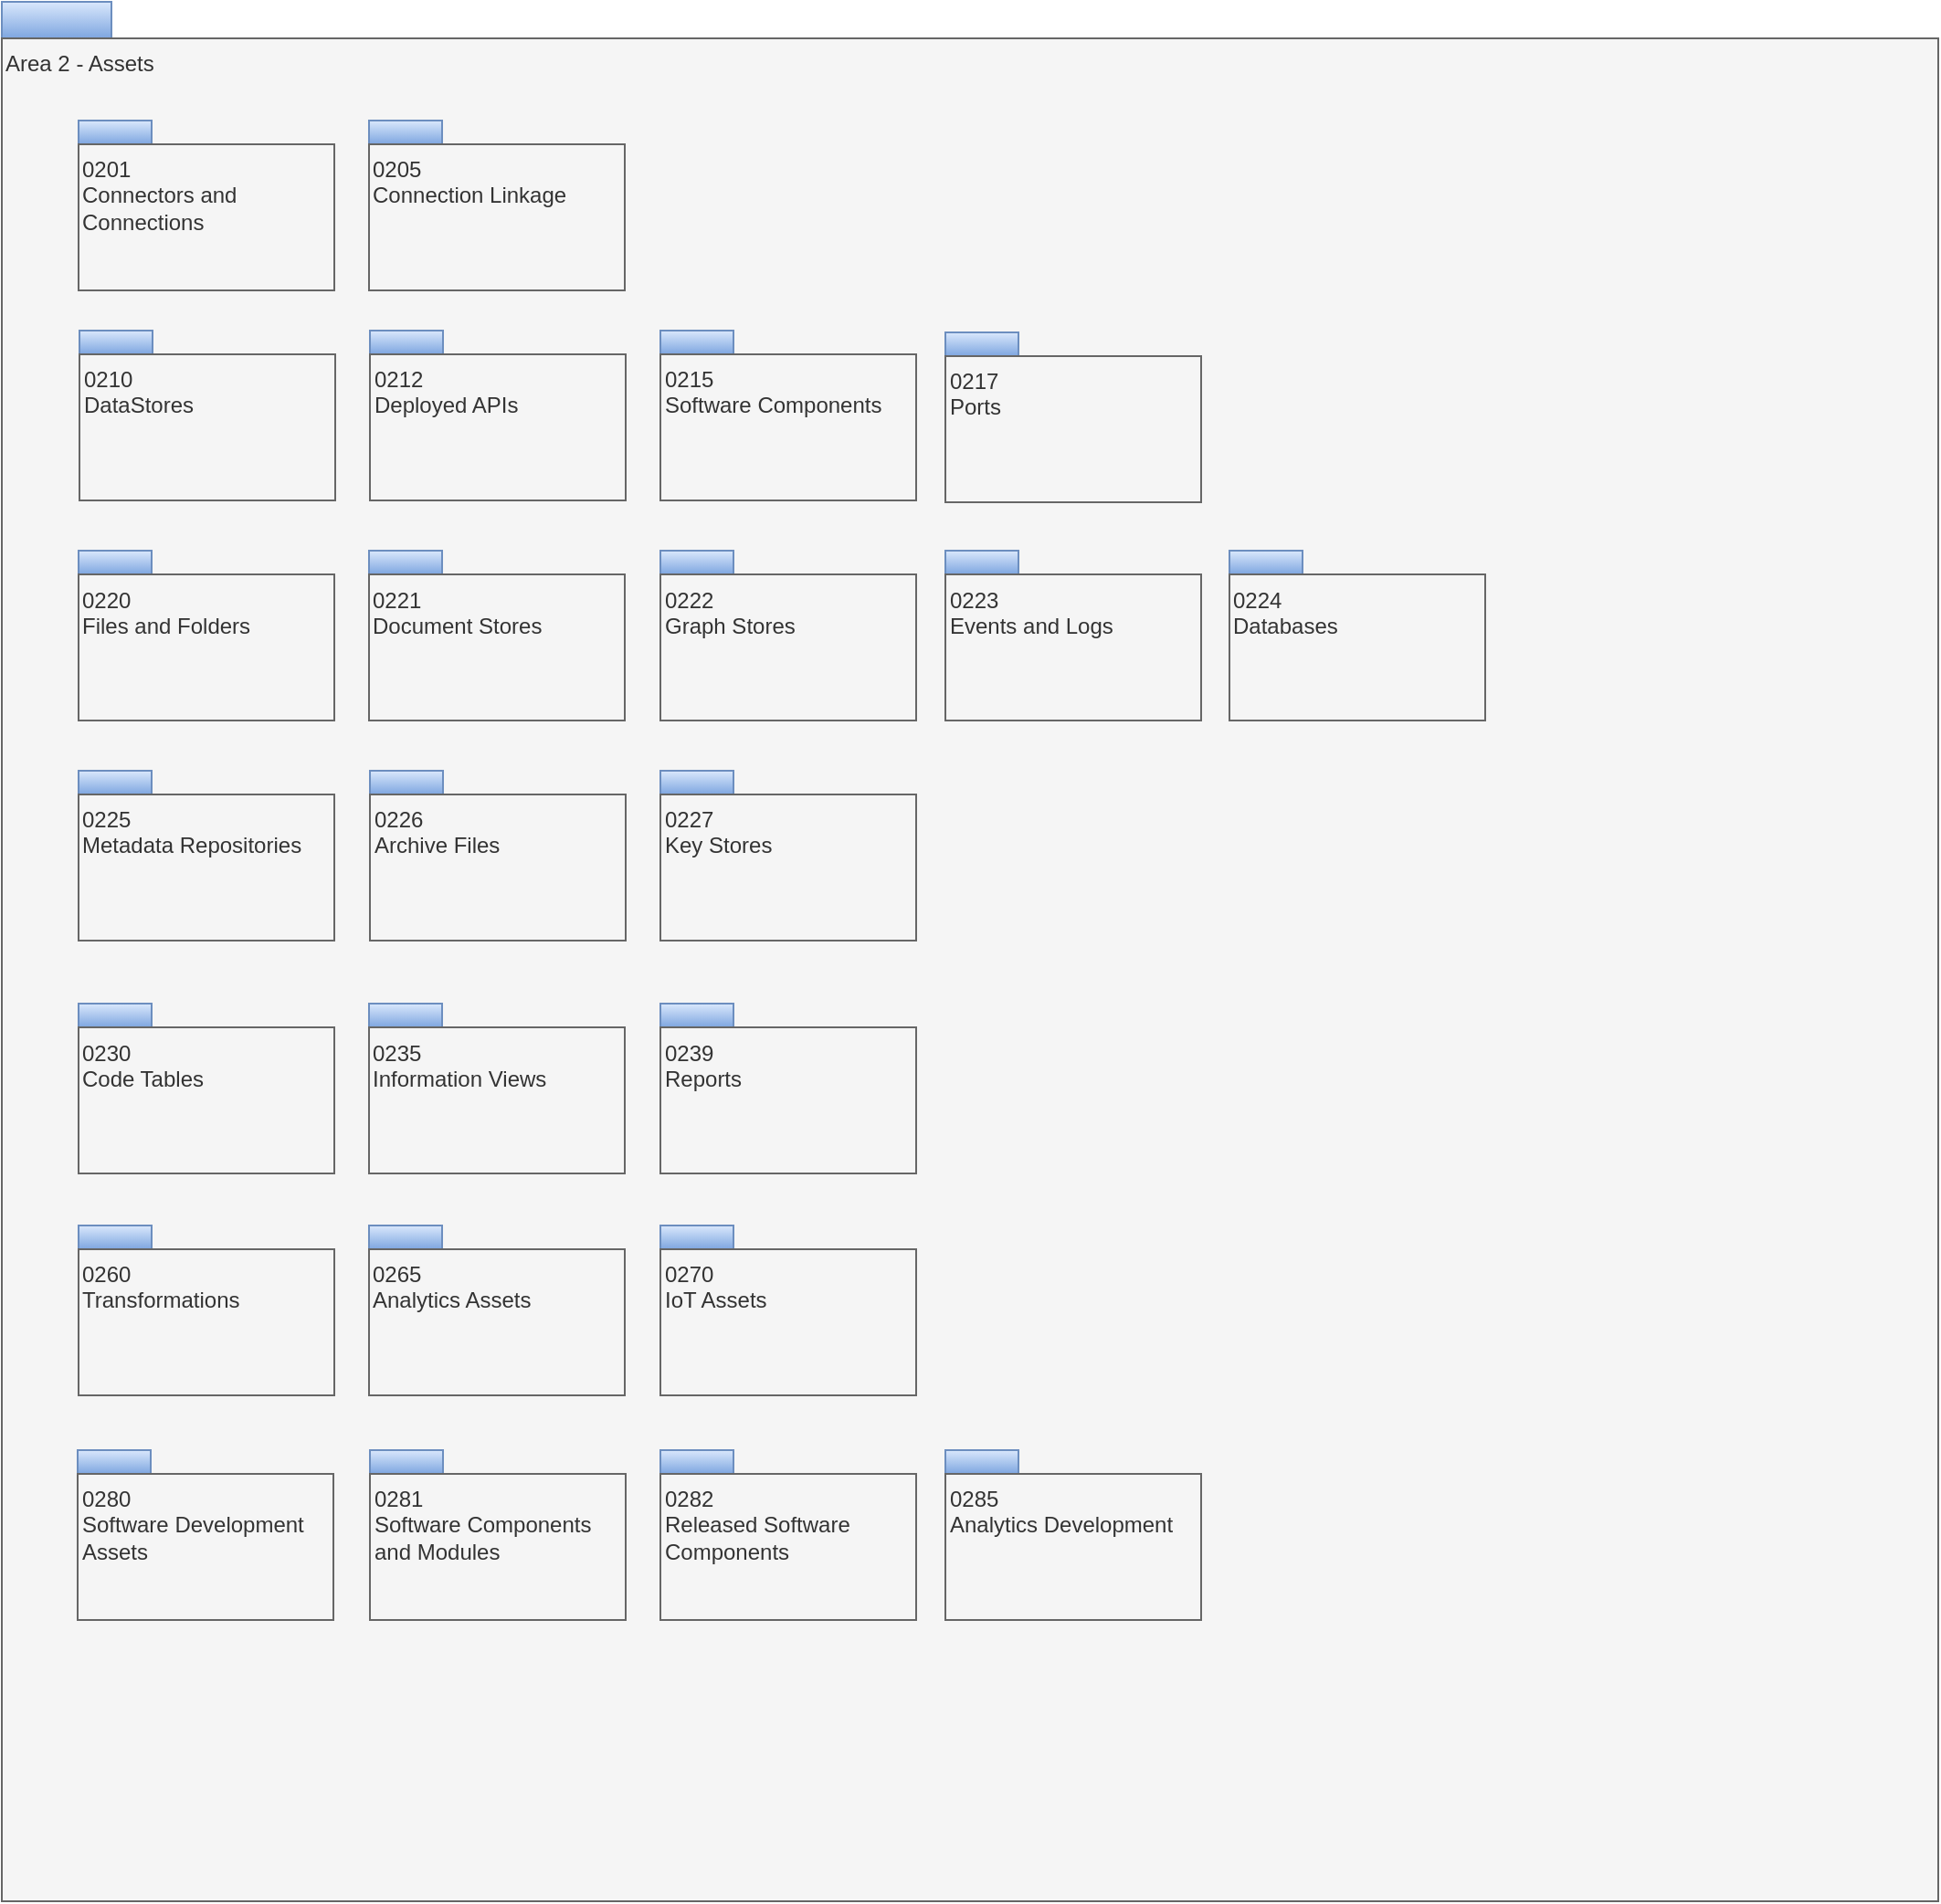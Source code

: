 <mxfile version="28.1.2" pages="24">
  <diagram id="ErCcJrGKzW-L592V1ftQ" name="overview">
    <mxGraphModel dx="1585" dy="857" grid="1" gridSize="10" guides="1" tooltips="1" connect="1" arrows="1" fold="1" page="1" pageScale="1" pageWidth="1169" pageHeight="827" math="0" shadow="0">
      <root>
        <mxCell id="0" />
        <mxCell id="1" parent="0" />
        <mxCell id="ZkdmF8SgiHobN41Bp5xa-1" value="" style="rounded=0;whiteSpace=wrap;html=1;align=left;fillColor=#dae8fc;strokeColor=#6c8ebf;gradientColor=#7ea6e0;" parent="1" vertex="1">
          <mxGeometry x="20" y="20" width="60" height="20" as="geometry" />
        </mxCell>
        <mxCell id="ZkdmF8SgiHobN41Bp5xa-2" value="Area 2 - Assets" style="rounded=0;whiteSpace=wrap;html=1;align=left;verticalAlign=top;fillColor=#f5f5f5;fontColor=#333333;strokeColor=#666666;" parent="1" vertex="1">
          <mxGeometry x="20" y="40" width="1060" height="1020" as="geometry" />
        </mxCell>
        <mxCell id="ZkdmF8SgiHobN41Bp5xa-3" value="" style="rounded=0;whiteSpace=wrap;html=1;align=left;fillColor=#dae8fc;strokeColor=#6c8ebf;gradientColor=#7ea6e0;" parent="1" vertex="1">
          <mxGeometry x="62" y="85" width="40" height="13" as="geometry" />
        </mxCell>
        <mxCell id="ZkdmF8SgiHobN41Bp5xa-4" value="0201&lt;br&gt;Connectors and Connections" style="rounded=0;whiteSpace=wrap;html=1;align=left;verticalAlign=top;fillColor=#f5f5f5;fontColor=#333333;strokeColor=#666666;" parent="1" vertex="1">
          <mxGeometry x="62" y="98" width="140" height="80" as="geometry" />
        </mxCell>
        <mxCell id="ZkdmF8SgiHobN41Bp5xa-5" value="" style="rounded=0;whiteSpace=wrap;html=1;align=left;fillColor=#dae8fc;strokeColor=#6c8ebf;gradientColor=#7ea6e0;" parent="1" vertex="1">
          <mxGeometry x="221" y="85" width="40" height="13" as="geometry" />
        </mxCell>
        <mxCell id="ZkdmF8SgiHobN41Bp5xa-6" value="0205&lt;br&gt;Connection Linkage" style="rounded=0;whiteSpace=wrap;html=1;align=left;verticalAlign=top;fillColor=#f5f5f5;fontColor=#333333;strokeColor=#666666;" parent="1" vertex="1">
          <mxGeometry x="221" y="98" width="140" height="80" as="geometry" />
        </mxCell>
        <mxCell id="ZkdmF8SgiHobN41Bp5xa-7" value="" style="rounded=0;whiteSpace=wrap;html=1;align=left;fillColor=#dae8fc;strokeColor=#6c8ebf;gradientColor=#7ea6e0;" parent="1" vertex="1">
          <mxGeometry x="380.5" y="200" width="40" height="13" as="geometry" />
        </mxCell>
        <mxCell id="ZkdmF8SgiHobN41Bp5xa-8" value="0215&lt;br&gt;Software Components&lt;br&gt;" style="rounded=0;whiteSpace=wrap;html=1;align=left;verticalAlign=top;fillColor=#f5f5f5;fontColor=#333333;strokeColor=#666666;" parent="1" vertex="1">
          <mxGeometry x="380.5" y="213" width="140" height="80" as="geometry" />
        </mxCell>
        <mxCell id="ZkdmF8SgiHobN41Bp5xa-9" value="" style="rounded=0;whiteSpace=wrap;html=1;align=left;fillColor=#dae8fc;strokeColor=#6c8ebf;gradientColor=#7ea6e0;" parent="1" vertex="1">
          <mxGeometry x="536.5" y="201" width="40" height="13" as="geometry" />
        </mxCell>
        <mxCell id="ZkdmF8SgiHobN41Bp5xa-10" value="0217&lt;br&gt;Ports" style="rounded=0;whiteSpace=wrap;html=1;align=left;verticalAlign=top;fillColor=#f5f5f5;fontColor=#333333;strokeColor=#666666;" parent="1" vertex="1">
          <mxGeometry x="536.5" y="214" width="140" height="80" as="geometry" />
        </mxCell>
        <mxCell id="ZkdmF8SgiHobN41Bp5xa-11" value="" style="rounded=0;whiteSpace=wrap;html=1;align=left;fillColor=#dae8fc;strokeColor=#6c8ebf;gradientColor=#7ea6e0;" parent="1" vertex="1">
          <mxGeometry x="62.5" y="200" width="40" height="13" as="geometry" />
        </mxCell>
        <mxCell id="ZkdmF8SgiHobN41Bp5xa-12" value="0210&lt;br&gt;DataStores&lt;br&gt;" style="rounded=0;whiteSpace=wrap;html=1;align=left;verticalAlign=top;fillColor=#f5f5f5;fontColor=#333333;strokeColor=#666666;" parent="1" vertex="1">
          <mxGeometry x="62.5" y="213" width="140" height="80" as="geometry" />
        </mxCell>
        <mxCell id="ZkdmF8SgiHobN41Bp5xa-13" value="" style="rounded=0;whiteSpace=wrap;html=1;align=left;fillColor=#dae8fc;strokeColor=#6c8ebf;gradientColor=#7ea6e0;" parent="1" vertex="1">
          <mxGeometry x="221.5" y="200" width="40" height="13" as="geometry" />
        </mxCell>
        <mxCell id="ZkdmF8SgiHobN41Bp5xa-14" value="0212&lt;br&gt;Deployed APIs&lt;br&gt;" style="rounded=0;whiteSpace=wrap;html=1;align=left;verticalAlign=top;fillColor=#f5f5f5;fontColor=#333333;strokeColor=#666666;" parent="1" vertex="1">
          <mxGeometry x="221.5" y="213" width="140" height="80" as="geometry" />
        </mxCell>
        <mxCell id="ZkdmF8SgiHobN41Bp5xa-17" value="" style="rounded=0;whiteSpace=wrap;html=1;align=left;fillColor=#dae8fc;strokeColor=#6c8ebf;gradientColor=#7ea6e0;" parent="1" vertex="1">
          <mxGeometry x="221" y="320.5" width="40" height="13" as="geometry" />
        </mxCell>
        <mxCell id="ZkdmF8SgiHobN41Bp5xa-18" value="0221&lt;br&gt;Document Stores&lt;br&gt;" style="rounded=0;whiteSpace=wrap;html=1;align=left;verticalAlign=top;fillColor=#f5f5f5;fontColor=#333333;strokeColor=#666666;" parent="1" vertex="1">
          <mxGeometry x="221" y="333.5" width="140" height="80" as="geometry" />
        </mxCell>
        <mxCell id="ZkdmF8SgiHobN41Bp5xa-19" value="" style="rounded=0;whiteSpace=wrap;html=1;align=left;fillColor=#dae8fc;strokeColor=#6c8ebf;gradientColor=#7ea6e0;" parent="1" vertex="1">
          <mxGeometry x="62" y="441" width="40" height="13" as="geometry" />
        </mxCell>
        <mxCell id="ZkdmF8SgiHobN41Bp5xa-20" value="0225&lt;br&gt;Metadata Repositories&lt;br&gt;" style="rounded=0;whiteSpace=wrap;html=1;align=left;verticalAlign=top;fillColor=#f5f5f5;fontColor=#333333;strokeColor=#666666;" parent="1" vertex="1">
          <mxGeometry x="62" y="454" width="140" height="80" as="geometry" />
        </mxCell>
        <mxCell id="ZkdmF8SgiHobN41Bp5xa-21" value="" style="rounded=0;whiteSpace=wrap;html=1;align=left;fillColor=#dae8fc;strokeColor=#6c8ebf;gradientColor=#7ea6e0;" parent="1" vertex="1">
          <mxGeometry x="221.5" y="441" width="40" height="13" as="geometry" />
        </mxCell>
        <mxCell id="ZkdmF8SgiHobN41Bp5xa-22" value="0226&lt;br&gt;Archive Files" style="rounded=0;whiteSpace=wrap;html=1;align=left;verticalAlign=top;fillColor=#f5f5f5;fontColor=#333333;strokeColor=#666666;" parent="1" vertex="1">
          <mxGeometry x="221.5" y="454" width="140" height="80" as="geometry" />
        </mxCell>
        <mxCell id="ZkdmF8SgiHobN41Bp5xa-23" value="" style="rounded=0;whiteSpace=wrap;html=1;align=left;fillColor=#dae8fc;strokeColor=#6c8ebf;gradientColor=#7ea6e0;" parent="1" vertex="1">
          <mxGeometry x="380.5" y="320.5" width="40" height="13" as="geometry" />
        </mxCell>
        <mxCell id="ZkdmF8SgiHobN41Bp5xa-24" value="0222&lt;br&gt;Graph Stores&lt;br&gt;" style="rounded=0;whiteSpace=wrap;html=1;align=left;verticalAlign=top;fillColor=#f5f5f5;fontColor=#333333;strokeColor=#666666;" parent="1" vertex="1">
          <mxGeometry x="380.5" y="333.5" width="140" height="80" as="geometry" />
        </mxCell>
        <mxCell id="ZkdmF8SgiHobN41Bp5xa-25" value="" style="rounded=0;whiteSpace=wrap;html=1;align=left;fillColor=#dae8fc;strokeColor=#6c8ebf;gradientColor=#7ea6e0;" parent="1" vertex="1">
          <mxGeometry x="536.5" y="320.5" width="40" height="13" as="geometry" />
        </mxCell>
        <mxCell id="ZkdmF8SgiHobN41Bp5xa-26" value="0223&lt;br&gt;Events and Logs&lt;br&gt;" style="rounded=0;whiteSpace=wrap;html=1;align=left;verticalAlign=top;fillColor=#f5f5f5;fontColor=#333333;strokeColor=#666666;" parent="1" vertex="1">
          <mxGeometry x="536.5" y="333.5" width="140" height="80" as="geometry" />
        </mxCell>
        <mxCell id="ZkdmF8SgiHobN41Bp5xa-27" value="" style="rounded=0;whiteSpace=wrap;html=1;align=left;fillColor=#dae8fc;strokeColor=#6c8ebf;gradientColor=#7ea6e0;" parent="1" vertex="1">
          <mxGeometry x="62" y="568.5" width="40" height="13" as="geometry" />
        </mxCell>
        <mxCell id="ZkdmF8SgiHobN41Bp5xa-28" value="0230&lt;br&gt;Code Tables&lt;br&gt;" style="rounded=0;whiteSpace=wrap;html=1;align=left;verticalAlign=top;fillColor=#f5f5f5;fontColor=#333333;strokeColor=#666666;" parent="1" vertex="1">
          <mxGeometry x="62" y="581.5" width="140" height="80" as="geometry" />
        </mxCell>
        <mxCell id="ZkdmF8SgiHobN41Bp5xa-29" value="" style="rounded=0;whiteSpace=wrap;html=1;align=left;fillColor=#dae8fc;strokeColor=#6c8ebf;gradientColor=#7ea6e0;" parent="1" vertex="1">
          <mxGeometry x="221" y="568.5" width="40" height="13" as="geometry" />
        </mxCell>
        <mxCell id="ZkdmF8SgiHobN41Bp5xa-30" value="0235&lt;br&gt;Information Views&lt;br&gt;" style="rounded=0;whiteSpace=wrap;html=1;align=left;verticalAlign=top;fillColor=#f5f5f5;fontColor=#333333;strokeColor=#666666;" parent="1" vertex="1">
          <mxGeometry x="221" y="581.5" width="140" height="80" as="geometry" />
        </mxCell>
        <mxCell id="ZkdmF8SgiHobN41Bp5xa-33" value="" style="rounded=0;whiteSpace=wrap;html=1;align=left;fillColor=#dae8fc;strokeColor=#6c8ebf;gradientColor=#7ea6e0;" parent="1" vertex="1">
          <mxGeometry x="692" y="320.5" width="40" height="13" as="geometry" />
        </mxCell>
        <mxCell id="ZkdmF8SgiHobN41Bp5xa-34" value="0224&lt;br&gt;Databases&lt;br&gt;" style="rounded=0;whiteSpace=wrap;html=1;align=left;verticalAlign=top;fillColor=#f5f5f5;fontColor=#333333;strokeColor=#666666;" parent="1" vertex="1">
          <mxGeometry x="692" y="333.5" width="140" height="80" as="geometry" />
        </mxCell>
        <mxCell id="ZkdmF8SgiHobN41Bp5xa-35" value="" style="rounded=0;whiteSpace=wrap;html=1;align=left;fillColor=#dae8fc;strokeColor=#6c8ebf;gradientColor=#7ea6e0;" parent="1" vertex="1">
          <mxGeometry x="62" y="320.5" width="40" height="13" as="geometry" />
        </mxCell>
        <mxCell id="ZkdmF8SgiHobN41Bp5xa-36" value="0220&lt;br&gt;Files and Folders&lt;br&gt;" style="rounded=0;whiteSpace=wrap;html=1;align=left;verticalAlign=top;fillColor=#f5f5f5;fontColor=#333333;strokeColor=#666666;" parent="1" vertex="1">
          <mxGeometry x="62" y="333.5" width="140" height="80" as="geometry" />
        </mxCell>
        <mxCell id="ZkdmF8SgiHobN41Bp5xa-37" value="" style="rounded=0;whiteSpace=wrap;html=1;align=left;fillColor=#dae8fc;strokeColor=#6c8ebf;gradientColor=#7ea6e0;" parent="1" vertex="1">
          <mxGeometry x="380.5" y="568.5" width="40" height="13" as="geometry" />
        </mxCell>
        <mxCell id="ZkdmF8SgiHobN41Bp5xa-38" value="0239&lt;br&gt;Reports&lt;br&gt;" style="rounded=0;whiteSpace=wrap;html=1;align=left;verticalAlign=top;fillColor=#f5f5f5;fontColor=#333333;strokeColor=#666666;" parent="1" vertex="1">
          <mxGeometry x="380.5" y="581.5" width="140" height="80" as="geometry" />
        </mxCell>
        <mxCell id="ZkdmF8SgiHobN41Bp5xa-43" value="" style="rounded=0;whiteSpace=wrap;html=1;align=left;fillColor=#dae8fc;strokeColor=#6c8ebf;gradientColor=#7ea6e0;" parent="1" vertex="1">
          <mxGeometry x="221" y="690" width="40" height="13" as="geometry" />
        </mxCell>
        <mxCell id="ZkdmF8SgiHobN41Bp5xa-44" value="0265&lt;br&gt;Analytics Assets&lt;br&gt;" style="rounded=0;whiteSpace=wrap;html=1;align=left;verticalAlign=top;fillColor=#f5f5f5;fontColor=#333333;strokeColor=#666666;" parent="1" vertex="1">
          <mxGeometry x="221" y="703" width="140" height="80" as="geometry" />
        </mxCell>
        <mxCell id="ZkdmF8SgiHobN41Bp5xa-45" value="" style="rounded=0;whiteSpace=wrap;html=1;align=left;fillColor=#dae8fc;strokeColor=#6c8ebf;gradientColor=#7ea6e0;" parent="1" vertex="1">
          <mxGeometry x="380.5" y="690" width="40" height="13" as="geometry" />
        </mxCell>
        <mxCell id="ZkdmF8SgiHobN41Bp5xa-46" value="0270&lt;br&gt;IoT Assets&lt;br&gt;" style="rounded=0;whiteSpace=wrap;html=1;align=left;verticalAlign=top;fillColor=#f5f5f5;fontColor=#333333;strokeColor=#666666;" parent="1" vertex="1">
          <mxGeometry x="380.5" y="703" width="140" height="80" as="geometry" />
        </mxCell>
        <mxCell id="ZkdmF8SgiHobN41Bp5xa-47" value="" style="rounded=0;whiteSpace=wrap;html=1;align=left;fillColor=#dae8fc;strokeColor=#6c8ebf;gradientColor=#7ea6e0;" parent="1" vertex="1">
          <mxGeometry x="61.5" y="813" width="40" height="13" as="geometry" />
        </mxCell>
        <mxCell id="ZkdmF8SgiHobN41Bp5xa-48" value="0280&lt;br&gt;Software Development Assets&lt;br&gt;" style="rounded=0;whiteSpace=wrap;html=1;align=left;verticalAlign=top;fillColor=#f5f5f5;fontColor=#333333;strokeColor=#666666;" parent="1" vertex="1">
          <mxGeometry x="61.5" y="826" width="140" height="80" as="geometry" />
        </mxCell>
        <mxCell id="ZkdmF8SgiHobN41Bp5xa-49" value="" style="rounded=0;whiteSpace=wrap;html=1;align=left;fillColor=#dae8fc;strokeColor=#6c8ebf;gradientColor=#7ea6e0;" parent="1" vertex="1">
          <mxGeometry x="62" y="690" width="40" height="13" as="geometry" />
        </mxCell>
        <mxCell id="ZkdmF8SgiHobN41Bp5xa-50" value="0260&lt;br&gt;Transformations&lt;br&gt;" style="rounded=0;whiteSpace=wrap;html=1;align=left;verticalAlign=top;fillColor=#f5f5f5;fontColor=#333333;strokeColor=#666666;" parent="1" vertex="1">
          <mxGeometry x="62" y="703" width="140" height="80" as="geometry" />
        </mxCell>
        <mxCell id="AqzNLws2Rv0PWTfsc9fb-1" value="" style="rounded=0;whiteSpace=wrap;html=1;align=left;fillColor=#dae8fc;strokeColor=#6c8ebf;gradientColor=#7ea6e0;" parent="1" vertex="1">
          <mxGeometry x="221.5" y="813" width="40" height="13" as="geometry" />
        </mxCell>
        <mxCell id="AqzNLws2Rv0PWTfsc9fb-2" value="0281&lt;br&gt;Software Components and Modules" style="rounded=0;whiteSpace=wrap;html=1;align=left;verticalAlign=top;fillColor=#f5f5f5;fontColor=#333333;strokeColor=#666666;" parent="1" vertex="1">
          <mxGeometry x="221.5" y="826" width="140" height="80" as="geometry" />
        </mxCell>
        <mxCell id="AqzNLws2Rv0PWTfsc9fb-3" value="" style="rounded=0;whiteSpace=wrap;html=1;align=left;fillColor=#dae8fc;strokeColor=#6c8ebf;gradientColor=#7ea6e0;" parent="1" vertex="1">
          <mxGeometry x="380.5" y="813" width="40" height="13" as="geometry" />
        </mxCell>
        <mxCell id="AqzNLws2Rv0PWTfsc9fb-4" value="0282&lt;br&gt;Released Software Components" style="rounded=0;whiteSpace=wrap;html=1;align=left;verticalAlign=top;fillColor=#f5f5f5;fontColor=#333333;strokeColor=#666666;" parent="1" vertex="1">
          <mxGeometry x="380.5" y="826" width="140" height="80" as="geometry" />
        </mxCell>
        <mxCell id="AqzNLws2Rv0PWTfsc9fb-5" value="" style="rounded=0;whiteSpace=wrap;html=1;align=left;fillColor=#dae8fc;strokeColor=#6c8ebf;gradientColor=#7ea6e0;" parent="1" vertex="1">
          <mxGeometry x="536.5" y="813" width="40" height="13" as="geometry" />
        </mxCell>
        <mxCell id="AqzNLws2Rv0PWTfsc9fb-6" value="0285&lt;br&gt;Analytics Development" style="rounded=0;whiteSpace=wrap;html=1;align=left;verticalAlign=top;fillColor=#f5f5f5;fontColor=#333333;strokeColor=#666666;" parent="1" vertex="1">
          <mxGeometry x="536.5" y="826" width="140" height="80" as="geometry" />
        </mxCell>
        <mxCell id="cPxU_MBdJZvwt4XAXR7T-1" value="" style="rounded=0;whiteSpace=wrap;html=1;align=left;fillColor=#dae8fc;strokeColor=#6c8ebf;gradientColor=#7ea6e0;" parent="1" vertex="1">
          <mxGeometry x="380.5" y="441" width="40" height="13" as="geometry" />
        </mxCell>
        <mxCell id="cPxU_MBdJZvwt4XAXR7T-2" value="0227&lt;br&gt;Key Stores" style="rounded=0;whiteSpace=wrap;html=1;align=left;verticalAlign=top;fillColor=#f5f5f5;fontColor=#333333;strokeColor=#666666;" parent="1" vertex="1">
          <mxGeometry x="380.5" y="454" width="140" height="80" as="geometry" />
        </mxCell>
      </root>
    </mxGraphModel>
  </diagram>
  <diagram name="0201-Connectors-and-Connections" id="fffvxS-96WGsuoZrHxFf">
    <mxGraphModel dx="1585" dy="857" grid="0" gridSize="10" guides="1" tooltips="1" connect="1" arrows="1" fold="1" page="1" pageScale="1" pageWidth="1169" pageHeight="827" math="0" shadow="0">
      <root>
        <mxCell id="ZkdmF8SgiHobN41Bp5xa-0" />
        <mxCell id="ZkdmF8SgiHobN41Bp5xa-1" parent="ZkdmF8SgiHobN41Bp5xa-0" />
        <mxCell id="ZkdmF8SgiHobN41Bp5xa-2" value="" style="rounded=0;whiteSpace=wrap;html=1;align=left;fillColor=#dae8fc;strokeColor=#6c8ebf;gradientColor=#7ea6e0;" parent="ZkdmF8SgiHobN41Bp5xa-1" vertex="1">
          <mxGeometry x="13" y="16" width="60" height="20" as="geometry" />
        </mxCell>
        <mxCell id="ZkdmF8SgiHobN41Bp5xa-3" value="0201 - Connectors and Connections" style="rounded=0;whiteSpace=wrap;html=1;align=left;verticalAlign=top;fillColor=#f5f5f5;fontColor=#333333;strokeColor=#666666;" parent="ZkdmF8SgiHobN41Bp5xa-1" vertex="1">
          <mxGeometry x="13" y="36" width="1060" height="770" as="geometry" />
        </mxCell>
        <mxCell id="n8cNxNqMuMEOfXIr-8nz-2" style="edgeStyle=orthogonalEdgeStyle;rounded=0;orthogonalLoop=1;jettySize=auto;html=1;exitX=0.5;exitY=0;exitDx=0;exitDy=0;entryX=0.5;entryY=1;entryDx=0;entryDy=0;endSize=18;endArrow=block;endFill=0;" parent="ZkdmF8SgiHobN41Bp5xa-1" source="ZkdmF8SgiHobN41Bp5xa-4" target="ZkdmF8SgiHobN41Bp5xa-27" edge="1">
          <mxGeometry relative="1" as="geometry" />
        </mxCell>
        <mxCell id="ZkdmF8SgiHobN41Bp5xa-4" value="«entity»&lt;br&gt;&lt;b&gt;ConnectorType&lt;/b&gt;" style="html=1;strokeColor=#6c8ebf;align=center;fillColor=#dae8fc;gradientColor=#7ea6e0;" parent="ZkdmF8SgiHobN41Bp5xa-1" vertex="1">
          <mxGeometry x="690" y="265" width="286" height="50" as="geometry" />
        </mxCell>
        <mxCell id="ZkdmF8SgiHobN41Bp5xa-6" value="" style="endArrow=none;dashed=1;html=1;entryX=0.5;entryY=0;" parent="ZkdmF8SgiHobN41Bp5xa-1" target="ZkdmF8SgiHobN41Bp5xa-13" edge="1">
          <mxGeometry width="50" height="50" relative="1" as="geometry">
            <mxPoint x="530" y="292" as="sourcePoint" />
            <mxPoint x="698.5" y="522" as="targetPoint" />
          </mxGeometry>
        </mxCell>
        <mxCell id="ZkdmF8SgiHobN41Bp5xa-7" value="0..1" style="text;html=1;strokeColor=none;fillColor=none;align=center;verticalAlign=middle;whiteSpace=wrap;rounded=0;" parent="ZkdmF8SgiHobN41Bp5xa-1" vertex="1">
          <mxGeometry x="650" y="270" width="40" height="20" as="geometry" />
        </mxCell>
        <mxCell id="ZkdmF8SgiHobN41Bp5xa-8" value="connections" style="text;html=1;strokeColor=none;fillColor=none;align=center;verticalAlign=middle;whiteSpace=wrap;rounded=0;" parent="ZkdmF8SgiHobN41Bp5xa-1" vertex="1">
          <mxGeometry x="382" y="295" width="86" height="20" as="geometry" />
        </mxCell>
        <mxCell id="ZkdmF8SgiHobN41Bp5xa-9" value="connectorType" style="text;html=1;strokeColor=none;fillColor=none;align=center;verticalAlign=middle;whiteSpace=wrap;rounded=0;" parent="ZkdmF8SgiHobN41Bp5xa-1" vertex="1">
          <mxGeometry x="591" y="290" width="101" height="20" as="geometry" />
        </mxCell>
        <mxCell id="ZkdmF8SgiHobN41Bp5xa-10" value="" style="rounded=0;whiteSpace=wrap;html=1;strokeColor=#666666;align=left;fillColor=#f5f5f5;fontColor=#333333;" parent="ZkdmF8SgiHobN41Bp5xa-1" vertex="1">
          <mxGeometry x="427" y="415" width="206" height="27" as="geometry" />
        </mxCell>
        <mxCell id="ZkdmF8SgiHobN41Bp5xa-11" value="*" style="text;html=1;strokeColor=none;fillColor=none;align=center;verticalAlign=middle;whiteSpace=wrap;rounded=0;" parent="ZkdmF8SgiHobN41Bp5xa-1" vertex="1">
          <mxGeometry x="396" y="270" width="19" height="20" as="geometry" />
        </mxCell>
        <mxCell id="n8cNxNqMuMEOfXIr-8nz-0" style="edgeStyle=orthogonalEdgeStyle;rounded=0;orthogonalLoop=1;jettySize=auto;html=1;exitX=0.5;exitY=0;exitDx=0;exitDy=0;endArrow=block;endFill=0;endSize=18;" parent="ZkdmF8SgiHobN41Bp5xa-1" source="ZkdmF8SgiHobN41Bp5xa-12" target="ZkdmF8SgiHobN41Bp5xa-27" edge="1">
          <mxGeometry relative="1" as="geometry" />
        </mxCell>
        <mxCell id="ZkdmF8SgiHobN41Bp5xa-12" value="«entity»&lt;br&gt;&lt;b&gt;Connection&lt;/b&gt;" style="html=1;strokeColor=#6c8ebf;align=center;fillColor=#dae8fc;gradientColor=#7ea6e0;" parent="ZkdmF8SgiHobN41Bp5xa-1" vertex="1">
          <mxGeometry x="119" y="265" width="262" height="50" as="geometry" />
        </mxCell>
        <mxCell id="ZkdmF8SgiHobN41Bp5xa-13" value="«relationship»&lt;br&gt;&lt;b&gt;ConnectionConnectorType&lt;/b&gt;" style="html=1;strokeColor=#6c8ebf;align=center;fillColor=#dae8fc;gradientColor=#7ea6e0;" parent="ZkdmF8SgiHobN41Bp5xa-1" vertex="1">
          <mxGeometry x="427.5" y="365" width="206" height="50" as="geometry" />
        </mxCell>
        <mxCell id="ZkdmF8SgiHobN41Bp5xa-16" value="«entity»&lt;br&gt;&lt;b&gt;Endpoint&lt;/b&gt;" style="html=1;strokeColor=#d6b656;align=center;fillColor=#fff2cc;gradientColor=#ffd966;" parent="ZkdmF8SgiHobN41Bp5xa-1" vertex="1">
          <mxGeometry x="170" y="641" width="160" height="50" as="geometry" />
        </mxCell>
        <mxCell id="ZkdmF8SgiHobN41Bp5xa-18" value="*" style="text;html=1;strokeColor=none;fillColor=none;align=center;verticalAlign=middle;whiteSpace=wrap;rounded=0;" parent="ZkdmF8SgiHobN41Bp5xa-1" vertex="1">
          <mxGeometry x="254" y="425" width="18" height="20" as="geometry" />
        </mxCell>
        <mxCell id="ZkdmF8SgiHobN41Bp5xa-19" value="consumingConnections" style="text;html=1;strokeColor=none;fillColor=none;align=center;verticalAlign=middle;whiteSpace=wrap;rounded=0;" parent="ZkdmF8SgiHobN41Bp5xa-1" vertex="1">
          <mxGeometry x="141" y="422" width="80" height="20" as="geometry" />
        </mxCell>
        <mxCell id="ZkdmF8SgiHobN41Bp5xa-20" value="connectToEndpoint" style="text;html=1;strokeColor=none;fillColor=none;align=center;verticalAlign=middle;whiteSpace=wrap;rounded=0;" parent="ZkdmF8SgiHobN41Bp5xa-1" vertex="1">
          <mxGeometry x="263" y="621" width="105" height="20" as="geometry" />
        </mxCell>
        <mxCell id="ZkdmF8SgiHobN41Bp5xa-21" value="0..1" style="text;html=1;strokeColor=none;fillColor=none;align=center;verticalAlign=middle;whiteSpace=wrap;rounded=0;" parent="ZkdmF8SgiHobN41Bp5xa-1" vertex="1">
          <mxGeometry x="209.5" y="621" width="40" height="20" as="geometry" />
        </mxCell>
        <mxCell id="ZkdmF8SgiHobN41Bp5xa-22" value="" style="endArrow=none;dashed=1;html=1;entryX=0;entryY=0.5;" parent="ZkdmF8SgiHobN41Bp5xa-1" target="ZkdmF8SgiHobN41Bp5xa-24" edge="1">
          <mxGeometry width="50" height="50" relative="1" as="geometry">
            <mxPoint x="251" y="519" as="sourcePoint" />
            <mxPoint x="665" y="662" as="targetPoint" />
          </mxGeometry>
        </mxCell>
        <mxCell id="ZkdmF8SgiHobN41Bp5xa-23" value="" style="rounded=0;whiteSpace=wrap;html=1;strokeColor=#666666;align=left;fillColor=#f5f5f5;fontColor=#333333;" parent="ZkdmF8SgiHobN41Bp5xa-1" vertex="1">
          <mxGeometry x="311" y="544" width="206" height="30" as="geometry" />
        </mxCell>
        <mxCell id="ZkdmF8SgiHobN41Bp5xa-24" value="«relationship»&lt;br&gt;&lt;b&gt;ConnectToEndpoint&lt;/b&gt;" style="html=1;strokeColor=#6c8ebf;align=center;fillColor=#dae8fc;gradientColor=#7ea6e0;" parent="ZkdmF8SgiHobN41Bp5xa-1" vertex="1">
          <mxGeometry x="311" y="494" width="206" height="50" as="geometry" />
        </mxCell>
        <mxCell id="ZkdmF8SgiHobN41Bp5xa-25" value="securedProperties : map &amp;lt;string, string&amp;gt;&lt;br&gt;configurationProperties : map &amp;lt;string, object&amp;gt;&lt;br&gt;userId : string&lt;br&gt;clearPassword : string&lt;br&gt;encryptedPassword : string" style="rounded=0;whiteSpace=wrap;html=1;strokeColor=#666666;align=left;fillColor=#f5f5f5;fontColor=#333333;" parent="ZkdmF8SgiHobN41Bp5xa-1" vertex="1">
          <mxGeometry x="119" y="314" width="262" height="102" as="geometry" />
        </mxCell>
        <mxCell id="ZkdmF8SgiHobN41Bp5xa-26" value="supportedAssetTypeName : string&lt;br&gt;supportedDeployedImplementationType : string&lt;br&gt;expectedDataFormat : string&lt;br&gt;connectorProviderClassName : string&lt;br&gt;connectorFrameworkName : string&lt;br&gt;connectorInterfaceLanguage : string&lt;br&gt;connectorInterfaces : array&amp;lt;string&amp;gt;&lt;br&gt;targetTechnologySource : string&lt;br&gt;targetTechnologyName : string&lt;br&gt;targetTechnologyInterfaces : array&amp;lt;string&amp;gt;&lt;br&gt;targetTechnologyVersions : array&amp;lt;string&amp;gt;&lt;br&gt;recognizedAdditionalProperties : array &amp;lt;string&amp;gt;&lt;br&gt;recognizedSecuredProperties : array &amp;lt;string&amp;gt;&lt;br&gt;recognizedConfigurationProperties : array &amp;lt;string&amp;gt;" style="rounded=0;whiteSpace=wrap;html=1;strokeColor=#666666;align=left;fillColor=#f5f5f5;fontColor=#333333;" parent="ZkdmF8SgiHobN41Bp5xa-1" vertex="1">
          <mxGeometry x="690" y="315" width="286" height="229" as="geometry" />
        </mxCell>
        <mxCell id="ZkdmF8SgiHobN41Bp5xa-27" value="«entity»&lt;br&gt;&lt;b&gt;Referenceable&lt;/b&gt;" style="html=1;strokeColor=#d6b656;align=center;fillColor=#fff2cc;gradientColor=#ffd966;" parent="ZkdmF8SgiHobN41Bp5xa-1" vertex="1">
          <mxGeometry x="452" y="147" width="160" height="50" as="geometry" />
        </mxCell>
        <mxCell id="ZkdmF8SgiHobN41Bp5xa-17" value="" style="endArrow=oval;html=1;endFill=1;exitX=0.5;exitY=1;exitDx=0;exitDy=0;" parent="ZkdmF8SgiHobN41Bp5xa-1" source="ZkdmF8SgiHobN41Bp5xa-25" target="ZkdmF8SgiHobN41Bp5xa-16" edge="1">
          <mxGeometry width="50" height="50" relative="1" as="geometry">
            <mxPoint x="84.5" y="604" as="sourcePoint" />
            <mxPoint x="134.5" y="554" as="targetPoint" />
          </mxGeometry>
        </mxCell>
        <mxCell id="ZkdmF8SgiHobN41Bp5xa-31" style="edgeStyle=orthogonalEdgeStyle;rounded=0;html=1;exitX=0;exitY=0.5;entryX=1;entryY=0.5;endArrow=none;endFill=0;jettySize=auto;orthogonalLoop=1;startArrow=oval;startFill=1;" parent="ZkdmF8SgiHobN41Bp5xa-1" source="ZkdmF8SgiHobN41Bp5xa-4" target="ZkdmF8SgiHobN41Bp5xa-12" edge="1">
          <mxGeometry relative="1" as="geometry" />
        </mxCell>
        <mxCell id="yGfVCJ7nxhaV04f_lY8t-0" value="" style="rounded=0;whiteSpace=wrap;html=1;align=left;fillColor=#dae8fc;strokeColor=#6c8ebf;gradientColor=#7ea6e0;" parent="ZkdmF8SgiHobN41Bp5xa-1" vertex="1">
          <mxGeometry x="13" y="898" width="60" height="20" as="geometry" />
        </mxCell>
        <mxCell id="yGfVCJ7nxhaV04f_lY8t-1" value="0201 - Connectors and Connections" style="rounded=0;whiteSpace=wrap;html=1;align=left;verticalAlign=top;" parent="ZkdmF8SgiHobN41Bp5xa-1" vertex="1">
          <mxGeometry x="13" y="918" width="1060" height="770" as="geometry" />
        </mxCell>
        <mxCell id="yGfVCJ7nxhaV04f_lY8t-2" style="edgeStyle=orthogonalEdgeStyle;rounded=0;orthogonalLoop=1;jettySize=auto;html=1;exitX=0.5;exitY=0;exitDx=0;exitDy=0;entryX=0.5;entryY=1;entryDx=0;entryDy=0;endSize=18;endArrow=block;endFill=0;" parent="ZkdmF8SgiHobN41Bp5xa-1" source="yGfVCJ7nxhaV04f_lY8t-3" target="yGfVCJ7nxhaV04f_lY8t-23" edge="1">
          <mxGeometry relative="1" as="geometry" />
        </mxCell>
        <mxCell id="yGfVCJ7nxhaV04f_lY8t-3" value="«entity»&lt;br&gt;&lt;b&gt;ConnectorType&lt;/b&gt;" style="html=1;strokeColor=#6c8ebf;align=center;fillColor=#dae8fc;gradientColor=#7ea6e0;" parent="ZkdmF8SgiHobN41Bp5xa-1" vertex="1">
          <mxGeometry x="664" y="1053" width="286" height="50" as="geometry" />
        </mxCell>
        <mxCell id="yGfVCJ7nxhaV04f_lY8t-4" value="" style="endArrow=none;dashed=1;html=1;entryX=0.5;entryY=0;" parent="ZkdmF8SgiHobN41Bp5xa-1" target="yGfVCJ7nxhaV04f_lY8t-12" edge="1">
          <mxGeometry width="50" height="50" relative="1" as="geometry">
            <mxPoint x="504" y="1080" as="sourcePoint" />
            <mxPoint x="672.5" y="1310" as="targetPoint" />
          </mxGeometry>
        </mxCell>
        <mxCell id="yGfVCJ7nxhaV04f_lY8t-5" value="0..1" style="text;html=1;strokeColor=none;fillColor=none;align=center;verticalAlign=middle;whiteSpace=wrap;rounded=0;" parent="ZkdmF8SgiHobN41Bp5xa-1" vertex="1">
          <mxGeometry x="624" y="1058" width="40" height="20" as="geometry" />
        </mxCell>
        <mxCell id="yGfVCJ7nxhaV04f_lY8t-6" value="connections" style="text;html=1;strokeColor=none;fillColor=none;align=center;verticalAlign=middle;whiteSpace=wrap;rounded=0;" parent="ZkdmF8SgiHobN41Bp5xa-1" vertex="1">
          <mxGeometry x="356" y="1083" width="86" height="20" as="geometry" />
        </mxCell>
        <mxCell id="yGfVCJ7nxhaV04f_lY8t-7" value="connectorType" style="text;html=1;strokeColor=none;fillColor=none;align=center;verticalAlign=middle;whiteSpace=wrap;rounded=0;" parent="ZkdmF8SgiHobN41Bp5xa-1" vertex="1">
          <mxGeometry x="565" y="1078" width="101" height="20" as="geometry" />
        </mxCell>
        <mxCell id="yGfVCJ7nxhaV04f_lY8t-8" value="" style="rounded=0;whiteSpace=wrap;html=1;strokeColor=#000000;gradientColor=#ffffff;align=left;" parent="ZkdmF8SgiHobN41Bp5xa-1" vertex="1">
          <mxGeometry x="401" y="1203" width="206" height="27" as="geometry" />
        </mxCell>
        <mxCell id="yGfVCJ7nxhaV04f_lY8t-9" value="*" style="text;html=1;strokeColor=none;fillColor=none;align=center;verticalAlign=middle;whiteSpace=wrap;rounded=0;" parent="ZkdmF8SgiHobN41Bp5xa-1" vertex="1">
          <mxGeometry x="370" y="1058" width="19" height="20" as="geometry" />
        </mxCell>
        <mxCell id="yGfVCJ7nxhaV04f_lY8t-10" style="edgeStyle=orthogonalEdgeStyle;rounded=0;orthogonalLoop=1;jettySize=auto;html=1;exitX=0.5;exitY=0;exitDx=0;exitDy=0;endArrow=block;endFill=0;endSize=18;" parent="ZkdmF8SgiHobN41Bp5xa-1" source="yGfVCJ7nxhaV04f_lY8t-11" target="yGfVCJ7nxhaV04f_lY8t-23" edge="1">
          <mxGeometry relative="1" as="geometry" />
        </mxCell>
        <mxCell id="yGfVCJ7nxhaV04f_lY8t-11" value="«entity»&lt;br&gt;&lt;b&gt;Connection&lt;/b&gt;" style="html=1;strokeColor=#6c8ebf;align=center;fillColor=#dae8fc;gradientColor=#7ea6e0;" parent="ZkdmF8SgiHobN41Bp5xa-1" vertex="1">
          <mxGeometry x="93" y="1053" width="262" height="50" as="geometry" />
        </mxCell>
        <mxCell id="yGfVCJ7nxhaV04f_lY8t-12" value="«relationship»&lt;br&gt;&lt;b&gt;ConnectionConnectorType&lt;/b&gt;" style="html=1;strokeColor=#6c8ebf;align=center;fillColor=#dae8fc;gradientColor=#7ea6e0;" parent="ZkdmF8SgiHobN41Bp5xa-1" vertex="1">
          <mxGeometry x="401.5" y="1153" width="206" height="50" as="geometry" />
        </mxCell>
        <mxCell id="yGfVCJ7nxhaV04f_lY8t-13" value="«entity»&lt;br&gt;&lt;b&gt;Endpoint&lt;/b&gt;" style="html=1;strokeColor=#d6b656;align=center;fillColor=#fff2cc;gradientColor=#ffd966;" parent="ZkdmF8SgiHobN41Bp5xa-1" vertex="1">
          <mxGeometry x="144" y="1429" width="160" height="50" as="geometry" />
        </mxCell>
        <mxCell id="yGfVCJ7nxhaV04f_lY8t-14" value="*" style="text;html=1;strokeColor=none;fillColor=none;align=center;verticalAlign=middle;whiteSpace=wrap;rounded=0;" parent="ZkdmF8SgiHobN41Bp5xa-1" vertex="1">
          <mxGeometry x="228" y="1235" width="18" height="20" as="geometry" />
        </mxCell>
        <mxCell id="yGfVCJ7nxhaV04f_lY8t-15" value="connections" style="text;html=1;strokeColor=none;fillColor=none;align=center;verticalAlign=middle;whiteSpace=wrap;rounded=0;" parent="ZkdmF8SgiHobN41Bp5xa-1" vertex="1">
          <mxGeometry x="143.5" y="1231" width="80" height="20" as="geometry" />
        </mxCell>
        <mxCell id="yGfVCJ7nxhaV04f_lY8t-16" value="connectionEndpoint" style="text;html=1;strokeColor=none;fillColor=none;align=center;verticalAlign=middle;whiteSpace=wrap;rounded=0;" parent="ZkdmF8SgiHobN41Bp5xa-1" vertex="1">
          <mxGeometry x="237" y="1409" width="105" height="20" as="geometry" />
        </mxCell>
        <mxCell id="yGfVCJ7nxhaV04f_lY8t-17" value="0..1" style="text;html=1;strokeColor=none;fillColor=none;align=center;verticalAlign=middle;whiteSpace=wrap;rounded=0;" parent="ZkdmF8SgiHobN41Bp5xa-1" vertex="1">
          <mxGeometry x="183.5" y="1409" width="40" height="20" as="geometry" />
        </mxCell>
        <mxCell id="yGfVCJ7nxhaV04f_lY8t-18" value="" style="endArrow=none;dashed=1;html=1;entryX=0;entryY=0.5;" parent="ZkdmF8SgiHobN41Bp5xa-1" target="yGfVCJ7nxhaV04f_lY8t-20" edge="1">
          <mxGeometry width="50" height="50" relative="1" as="geometry">
            <mxPoint x="225" y="1307" as="sourcePoint" />
            <mxPoint x="639" y="1450" as="targetPoint" />
          </mxGeometry>
        </mxCell>
        <mxCell id="yGfVCJ7nxhaV04f_lY8t-19" value="" style="rounded=0;whiteSpace=wrap;html=1;strokeColor=#000000;gradientColor=#ffffff;align=left;" parent="ZkdmF8SgiHobN41Bp5xa-1" vertex="1">
          <mxGeometry x="285" y="1332" width="206" height="30" as="geometry" />
        </mxCell>
        <mxCell id="yGfVCJ7nxhaV04f_lY8t-20" value="«relationship»&lt;br&gt;&lt;b&gt;ConnectionEndpoint&lt;/b&gt;" style="html=1;strokeColor=#6c8ebf;align=center;fillColor=#dae8fc;gradientColor=#7ea6e0;" parent="ZkdmF8SgiHobN41Bp5xa-1" vertex="1">
          <mxGeometry x="285" y="1282" width="206" height="50" as="geometry" />
        </mxCell>
        <mxCell id="yGfVCJ7nxhaV04f_lY8t-21" value="displayName : string&lt;br&gt;description : string&lt;br&gt;securedProperties : map &amp;lt;string, string&amp;gt;&lt;br&gt;configurationProperties : map &amp;lt;string, object&amp;gt;&lt;br&gt;userId : string&lt;br&gt;clearPassword : string&lt;br&gt;encryptedPassword : string" style="rounded=0;whiteSpace=wrap;html=1;strokeColor=#000000;gradientColor=#ffffff;align=left;" parent="ZkdmF8SgiHobN41Bp5xa-1" vertex="1">
          <mxGeometry x="93" y="1102" width="262" height="126" as="geometry" />
        </mxCell>
        <mxCell id="yGfVCJ7nxhaV04f_lY8t-22" value="displayName : string&lt;br&gt;description : string&lt;br&gt;supportedAssetTypeName : string&lt;br&gt;supportedDeployedImplementationType : string&lt;br&gt;expectedDataFormat : string&lt;br&gt;connectorProviderClassName : string&lt;br&gt;connectorFrameworkName : string&lt;br&gt;connectorInterfaceLanguage : string&lt;br&gt;connectorInterfaces : array&amp;lt;string&amp;gt;&lt;br&gt;targetTechnologySource : string&lt;br&gt;targetTechnologyName : string&lt;br&gt;targetTechnologyInterfaces : array&amp;lt;string&amp;gt;&lt;br&gt;targetTechnologyVersions : array&amp;lt;string&amp;gt;&lt;br&gt;recognizedAdditionalProperties : array &amp;lt;string&amp;gt;&lt;br&gt;recognizedSecuredProperties : array &amp;lt;string&amp;gt;&lt;br&gt;recognizedConfigurationProperties : array &amp;lt;string&amp;gt;" style="rounded=0;whiteSpace=wrap;html=1;strokeColor=#000000;gradientColor=#ffffff;align=left;" parent="ZkdmF8SgiHobN41Bp5xa-1" vertex="1">
          <mxGeometry x="664" y="1103" width="286" height="257" as="geometry" />
        </mxCell>
        <mxCell id="yGfVCJ7nxhaV04f_lY8t-23" value="«entity»&lt;br&gt;&lt;b&gt;Referenceable&lt;/b&gt;" style="html=1;strokeColor=#d6b656;align=center;fillColor=#fff2cc;gradientColor=#ffd966;" parent="ZkdmF8SgiHobN41Bp5xa-1" vertex="1">
          <mxGeometry x="426" y="935" width="160" height="50" as="geometry" />
        </mxCell>
        <mxCell id="yGfVCJ7nxhaV04f_lY8t-24" value="«entity»&lt;br&gt;&lt;b&gt;ConnectorCategory&lt;/b&gt;" style="html=1;strokeColor=#6c8ebf;align=center;fillColor=#dae8fc;gradientColor=#7ea6e0;" parent="ZkdmF8SgiHobN41Bp5xa-1" vertex="1">
          <mxGeometry x="642.5" y="1495" width="329" height="50" as="geometry" />
        </mxCell>
        <mxCell id="yGfVCJ7nxhaV04f_lY8t-25" value="displayName : string&lt;br&gt;description : string&lt;br&gt;targetTechnologySource : string&lt;br&gt;targetTechnologyName : string&lt;br&gt;recognizedAdditionalProperties : map &amp;lt;string, boolean&amp;gt;&lt;br&gt;recognizedSecuredProperties : map &amp;lt;string, boolean&amp;gt;&lt;br&gt;recognizedConfigurationProperties : map &amp;lt;string, boolean&amp;gt;" style="rounded=0;whiteSpace=wrap;html=1;strokeColor=#000000;gradientColor=#ffffff;align=left;" parent="ZkdmF8SgiHobN41Bp5xa-1" vertex="1">
          <mxGeometry x="642.5" y="1545" width="329" height="118" as="geometry" />
        </mxCell>
        <mxCell id="yGfVCJ7nxhaV04f_lY8t-26" value="" style="rounded=0;whiteSpace=wrap;html=1;strokeColor=#000000;gradientColor=#ffffff;align=left;" parent="ZkdmF8SgiHobN41Bp5xa-1" vertex="1">
          <mxGeometry x="565" y="1421" width="206" height="30" as="geometry" />
        </mxCell>
        <mxCell id="yGfVCJ7nxhaV04f_lY8t-27" style="edgeStyle=orthogonalEdgeStyle;rounded=0;orthogonalLoop=1;jettySize=auto;html=1;endArrow=none;endFill=0;dashed=1;" parent="ZkdmF8SgiHobN41Bp5xa-1" source="yGfVCJ7nxhaV04f_lY8t-28" edge="1">
          <mxGeometry relative="1" as="geometry">
            <mxPoint x="808" y="1396" as="targetPoint" />
          </mxGeometry>
        </mxCell>
        <mxCell id="yGfVCJ7nxhaV04f_lY8t-28" value="«relationship»&lt;br&gt;&lt;b&gt;ConnectorImplementationChoice&lt;/b&gt;" style="html=1;strokeColor=#6c8ebf;align=center;fillColor=#dae8fc;gradientColor=#7ea6e0;" parent="ZkdmF8SgiHobN41Bp5xa-1" vertex="1">
          <mxGeometry x="565" y="1371" width="206" height="50" as="geometry" />
        </mxCell>
        <mxCell id="yGfVCJ7nxhaV04f_lY8t-29" value="connectorTypes" style="text;html=1;align=center;verticalAlign=middle;resizable=0;points=[];autosize=1;strokeColor=none;" parent="ZkdmF8SgiHobN41Bp5xa-1" vertex="1">
          <mxGeometry x="818" y="1362" width="95" height="18" as="geometry" />
        </mxCell>
        <mxCell id="yGfVCJ7nxhaV04f_lY8t-30" value="connectorCategories" style="text;html=1;align=center;verticalAlign=middle;resizable=0;points=[];autosize=1;strokeColor=none;" parent="ZkdmF8SgiHobN41Bp5xa-1" vertex="1">
          <mxGeometry x="676" y="1472" width="121" height="18" as="geometry" />
        </mxCell>
        <mxCell id="yGfVCJ7nxhaV04f_lY8t-31" value="*" style="text;html=1;strokeColor=none;fillColor=none;align=center;verticalAlign=middle;whiteSpace=wrap;rounded=0;" parent="ZkdmF8SgiHobN41Bp5xa-1" vertex="1">
          <mxGeometry x="801" y="1472" width="40" height="20" as="geometry" />
        </mxCell>
        <mxCell id="yGfVCJ7nxhaV04f_lY8t-32" value="*" style="text;html=1;strokeColor=none;fillColor=none;align=center;verticalAlign=middle;whiteSpace=wrap;rounded=0;" parent="ZkdmF8SgiHobN41Bp5xa-1" vertex="1">
          <mxGeometry x="782" y="1364" width="19" height="20" as="geometry" />
        </mxCell>
        <mxCell id="yGfVCJ7nxhaV04f_lY8t-33" value="" style="edgeStyle=orthogonalEdgeStyle;rounded=0;html=1;endArrow=none;endFill=0;jettySize=auto;orthogonalLoop=1;entryX=0.002;entryY=0.355;entryDx=0;entryDy=0;entryPerimeter=0;exitX=0;exitY=0.5;exitDx=0;exitDy=0;" parent="ZkdmF8SgiHobN41Bp5xa-1" source="yGfVCJ7nxhaV04f_lY8t-35" target="yGfVCJ7nxhaV04f_lY8t-25" edge="1">
          <mxGeometry relative="1" as="geometry">
            <mxPoint x="810" y="1540" as="targetPoint" />
            <mxPoint x="686" y="1712" as="sourcePoint" />
          </mxGeometry>
        </mxCell>
        <mxCell id="yGfVCJ7nxhaV04f_lY8t-34" value="«entity»&lt;br&gt;&lt;b&gt;Referenceable&lt;/b&gt;" style="html=1;strokeColor=#d6b656;align=center;fillColor=#fff2cc;gradientColor=#ffd966;" parent="ZkdmF8SgiHobN41Bp5xa-1" vertex="1">
          <mxGeometry x="435.5" y="1488" width="160" height="50" as="geometry" />
        </mxCell>
        <mxCell id="yGfVCJ7nxhaV04f_lY8t-35" value="" style="triangle;whiteSpace=wrap;html=1;strokeColor=#000000;gradientColor=#ffffff;align=center;rotation=-90;" parent="ZkdmF8SgiHobN41Bp5xa-1" vertex="1">
          <mxGeometry x="507" y="1537" width="17" height="21" as="geometry" />
        </mxCell>
        <mxCell id="yGfVCJ7nxhaV04f_lY8t-36" value="«classification»&lt;br&gt;&lt;b&gt;ConnectorTypeDirectory&lt;/b&gt;" style="html=1;strokeColor=#6c8ebf;align=center;fillColor=#dae8fc;gradientColor=#7ea6e0;" parent="ZkdmF8SgiHobN41Bp5xa-1" vertex="1">
          <mxGeometry x="241" y="1581" width="186" height="50" as="geometry" />
        </mxCell>
        <mxCell id="yGfVCJ7nxhaV04f_lY8t-37" value="" style="rounded=0;whiteSpace=wrap;html=1;strokeColor=#000000;gradientColor=#ffffff;align=left;" parent="ZkdmF8SgiHobN41Bp5xa-1" vertex="1">
          <mxGeometry x="241" y="1631" width="186" height="32" as="geometry" />
        </mxCell>
        <mxCell id="yGfVCJ7nxhaV04f_lY8t-38" style="edgeStyle=orthogonalEdgeStyle;rounded=0;orthogonalLoop=1;jettySize=auto;html=1;exitX=1;exitY=0.5;exitDx=0;exitDy=0;entryX=0;entryY=0.5;entryDx=0;entryDy=0;endArrow=none;endFill=0;" parent="ZkdmF8SgiHobN41Bp5xa-1" source="yGfVCJ7nxhaV04f_lY8t-39" target="yGfVCJ7nxhaV04f_lY8t-36" edge="1">
          <mxGeometry relative="1" as="geometry" />
        </mxCell>
        <mxCell id="yGfVCJ7nxhaV04f_lY8t-39" value="«entity»&lt;br&gt;&lt;b&gt;Collection&lt;/b&gt;" style="html=1;strokeColor=#b85450;align=center;fillColor=#f8cecc;gradientColor=#FF0080;" parent="ZkdmF8SgiHobN41Bp5xa-1" vertex="1">
          <mxGeometry x="40" y="1581" width="136" height="50" as="geometry" />
        </mxCell>
        <mxCell id="yGfVCJ7nxhaV04f_lY8t-40" value="" style="endArrow=oval;html=1;entryX=0.5;entryY=1;endFill=1;" parent="ZkdmF8SgiHobN41Bp5xa-1" source="yGfVCJ7nxhaV04f_lY8t-13" target="yGfVCJ7nxhaV04f_lY8t-21" edge="1">
          <mxGeometry width="50" height="50" relative="1" as="geometry">
            <mxPoint x="58.5" y="1392" as="sourcePoint" />
            <mxPoint x="108.5" y="1342" as="targetPoint" />
          </mxGeometry>
        </mxCell>
        <mxCell id="yGfVCJ7nxhaV04f_lY8t-41" style="edgeStyle=orthogonalEdgeStyle;rounded=0;html=1;exitX=0;exitY=0.5;entryX=1;entryY=0.5;endArrow=none;endFill=0;jettySize=auto;orthogonalLoop=1;startArrow=oval;startFill=1;" parent="ZkdmF8SgiHobN41Bp5xa-1" source="yGfVCJ7nxhaV04f_lY8t-3" target="yGfVCJ7nxhaV04f_lY8t-11" edge="1">
          <mxGeometry relative="1" as="geometry" />
        </mxCell>
        <mxCell id="yGfVCJ7nxhaV04f_lY8t-42" style="edgeStyle=orthogonalEdgeStyle;rounded=0;orthogonalLoop=1;jettySize=auto;html=1;entryX=0.5;entryY=0;entryDx=0;entryDy=0;endArrow=none;endFill=0;startArrow=oval;startFill=1;" parent="ZkdmF8SgiHobN41Bp5xa-1" source="yGfVCJ7nxhaV04f_lY8t-22" target="yGfVCJ7nxhaV04f_lY8t-24" edge="1">
          <mxGeometry relative="1" as="geometry" />
        </mxCell>
      </root>
    </mxGraphModel>
  </diagram>
  <diagram id="w0Fh7AfC7b7IGwfEajtP" name="0205-Connection-Linkage">
    <mxGraphModel dx="1234" dy="838" grid="1" gridSize="10" guides="1" tooltips="1" connect="1" arrows="1" fold="1" page="1" pageScale="1" pageWidth="1169" pageHeight="827" math="0" shadow="0">
      <root>
        <mxCell id="qo-7W3nfodTND_Vf2af7-0" />
        <mxCell id="qo-7W3nfodTND_Vf2af7-1" parent="qo-7W3nfodTND_Vf2af7-0" />
        <mxCell id="qo-7W3nfodTND_Vf2af7-27" value="" style="rounded=0;whiteSpace=wrap;html=1;align=left;fillColor=#dae8fc;strokeColor=#6c8ebf;gradientColor=#7ea6e0;" parent="qo-7W3nfodTND_Vf2af7-1" vertex="1">
          <mxGeometry x="13" y="37" width="60" height="20" as="geometry" />
        </mxCell>
        <mxCell id="qo-7W3nfodTND_Vf2af7-28" value="0205 - Connection Linkage" style="rounded=0;whiteSpace=wrap;html=1;align=left;verticalAlign=top;fillColor=#f5f5f5;fontColor=#333333;strokeColor=#666666;" parent="qo-7W3nfodTND_Vf2af7-1" vertex="1">
          <mxGeometry x="13" y="57" width="1060" height="623" as="geometry" />
        </mxCell>
        <mxCell id="xxSOseDXarSdAHpEeyfU-0" style="edgeStyle=orthogonalEdgeStyle;rounded=0;orthogonalLoop=1;jettySize=auto;html=1;exitX=0.5;exitY=0;exitDx=0;exitDy=0;endArrow=block;endFill=0;endSize=15;" edge="1" parent="qo-7W3nfodTND_Vf2af7-1" source="qo-7W3nfodTND_Vf2af7-5" target="qo-7W3nfodTND_Vf2af7-13">
          <mxGeometry relative="1" as="geometry" />
        </mxCell>
        <mxCell id="qo-7W3nfodTND_Vf2af7-5" value="«entity»&lt;br&gt;&lt;b&gt;VirtualConnection&lt;/b&gt;" style="html=1;strokeColor=#6c8ebf;align=center;fillColor=#dae8fc;gradientColor=#7ea6e0;" parent="qo-7W3nfodTND_Vf2af7-1" vertex="1">
          <mxGeometry x="512" y="500" width="164" height="50" as="geometry" />
        </mxCell>
        <mxCell id="qo-7W3nfodTND_Vf2af7-7" value="" style="endArrow=none;dashed=1;html=1;entryX=0;entryY=0.5;" parent="qo-7W3nfodTND_Vf2af7-1" target="qo-7W3nfodTND_Vf2af7-14" edge="1">
          <mxGeometry width="50" height="50" relative="1" as="geometry">
            <mxPoint x="701.5" y="405" as="sourcePoint" />
            <mxPoint x="818.5" y="532" as="targetPoint" />
          </mxGeometry>
        </mxCell>
        <mxCell id="qo-7W3nfodTND_Vf2af7-8" value="*" style="text;html=1;strokeColor=none;fillColor=none;align=center;verticalAlign=middle;whiteSpace=wrap;rounded=0;" parent="qo-7W3nfodTND_Vf2af7-1" vertex="1">
          <mxGeometry x="674" y="501" width="40" height="20" as="geometry" />
        </mxCell>
        <mxCell id="qo-7W3nfodTND_Vf2af7-9" value="embeddedConnections" style="text;html=1;strokeColor=none;fillColor=none;align=center;verticalAlign=middle;whiteSpace=wrap;rounded=0;" parent="qo-7W3nfodTND_Vf2af7-1" vertex="1">
          <mxGeometry x="681.5" y="298" width="153" height="20" as="geometry" />
        </mxCell>
        <mxCell id="qo-7W3nfodTND_Vf2af7-10" value="supportingVirtualConnections" style="text;html=1;strokeColor=none;fillColor=none;align=center;verticalAlign=middle;whiteSpace=wrap;rounded=0;" parent="qo-7W3nfodTND_Vf2af7-1" vertex="1">
          <mxGeometry x="671" y="530" width="191" height="20" as="geometry" />
        </mxCell>
        <mxCell id="qo-7W3nfodTND_Vf2af7-11" value="position : int&lt;br&gt;displayName : string&lt;br&gt;arguments : map &amp;lt;string, object&amp;gt;" style="rounded=0;whiteSpace=wrap;html=1;strokeColor=#666666;align=left;fillColor=#f5f5f5;fontColor=#333333;" parent="qo-7W3nfodTND_Vf2af7-1" vertex="1">
          <mxGeometry x="769.5" y="429" width="206" height="59" as="geometry" />
        </mxCell>
        <mxCell id="qo-7W3nfodTND_Vf2af7-12" value="*" style="text;html=1;strokeColor=none;fillColor=none;align=center;verticalAlign=middle;whiteSpace=wrap;rounded=0;" parent="qo-7W3nfodTND_Vf2af7-1" vertex="1">
          <mxGeometry x="672.5" y="318" width="40" height="20" as="geometry" />
        </mxCell>
        <mxCell id="qo-7W3nfodTND_Vf2af7-13" value="«entity»&lt;br&gt;&lt;b&gt;Connection&lt;/b&gt;" style="html=1;strokeColor=#6c8ebf;align=center;fillColor=#dae8fc;gradientColor=#7ea6e0;" parent="qo-7W3nfodTND_Vf2af7-1" vertex="1">
          <mxGeometry x="514.5" y="293" width="160" height="50" as="geometry" />
        </mxCell>
        <mxCell id="qo-7W3nfodTND_Vf2af7-14" value="«relationship»&lt;br&gt;&lt;b&gt;EmbeddedConnection&lt;/b&gt;" style="html=1;strokeColor=#6c8ebf;align=center;fillColor=#dae8fc;gradientColor=#7ea6e0;" parent="qo-7W3nfodTND_Vf2af7-1" vertex="1">
          <mxGeometry x="769.5" y="379" width="206" height="50" as="geometry" />
        </mxCell>
        <mxCell id="qo-7W3nfodTND_Vf2af7-18" value="«entity»&lt;br&gt;&lt;b&gt;Asset&lt;/b&gt;" style="html=1;strokeColor=#d6b656;align=center;fillColor=#fff2cc;gradientColor=#ffd966;" parent="qo-7W3nfodTND_Vf2af7-1" vertex="1">
          <mxGeometry x="103.5" y="293" width="160" height="50" as="geometry" />
        </mxCell>
        <mxCell id="qo-7W3nfodTND_Vf2af7-19" value="" style="endArrow=none;html=1;entryX=1;entryY=0.5;startArrow=oval;startFill=1;entryDx=0;entryDy=0;exitX=0;exitY=0.5;exitDx=0;exitDy=0;" parent="qo-7W3nfodTND_Vf2af7-1" source="qo-7W3nfodTND_Vf2af7-13" target="qo-7W3nfodTND_Vf2af7-18" edge="1">
          <mxGeometry width="50" height="50" relative="1" as="geometry">
            <mxPoint x="103.5" y="560" as="sourcePoint" />
            <mxPoint x="153.5" y="510" as="targetPoint" />
          </mxGeometry>
        </mxCell>
        <mxCell id="qo-7W3nfodTND_Vf2af7-20" value="*" style="text;html=1;strokeColor=none;fillColor=none;align=center;verticalAlign=middle;whiteSpace=wrap;rounded=0;" parent="qo-7W3nfodTND_Vf2af7-1" vertex="1">
          <mxGeometry x="474.5" y="299" width="40" height="20" as="geometry" />
        </mxCell>
        <mxCell id="qo-7W3nfodTND_Vf2af7-21" value="assetConnections" style="text;html=1;strokeColor=none;fillColor=none;align=center;verticalAlign=middle;whiteSpace=wrap;rounded=0;" parent="qo-7W3nfodTND_Vf2af7-1" vertex="1">
          <mxGeometry x="422.5" y="323" width="81" height="20" as="geometry" />
        </mxCell>
        <mxCell id="qo-7W3nfodTND_Vf2af7-22" value="connectedAsset" style="text;html=1;strokeColor=none;fillColor=none;align=center;verticalAlign=middle;whiteSpace=wrap;rounded=0;" parent="qo-7W3nfodTND_Vf2af7-1" vertex="1">
          <mxGeometry x="263.5" y="294" width="96.5" height="20" as="geometry" />
        </mxCell>
        <mxCell id="qo-7W3nfodTND_Vf2af7-23" value="0..1" style="text;html=1;strokeColor=none;fillColor=none;align=center;verticalAlign=middle;whiteSpace=wrap;rounded=0;" parent="qo-7W3nfodTND_Vf2af7-1" vertex="1">
          <mxGeometry x="263.5" y="323" width="40" height="20" as="geometry" />
        </mxCell>
        <mxCell id="qo-7W3nfodTND_Vf2af7-24" value="" style="endArrow=none;dashed=1;html=1;entryX=0.5;entryY=1;entryDx=0;entryDy=0;" parent="qo-7W3nfodTND_Vf2af7-1" edge="1">
          <mxGeometry width="50" height="50" relative="1" as="geometry">
            <mxPoint x="387" y="318" as="sourcePoint" />
            <mxPoint x="386.5" y="218" as="targetPoint" />
          </mxGeometry>
        </mxCell>
        <mxCell id="qo-7W3nfodTND_Vf2af7-25" value="" style="rounded=0;whiteSpace=wrap;html=1;strokeColor=#666666;align=left;fillColor=#f5f5f5;fontColor=#333333;" parent="qo-7W3nfodTND_Vf2af7-1" vertex="1">
          <mxGeometry x="283.5" y="188" width="206" height="30" as="geometry" />
        </mxCell>
        <mxCell id="qo-7W3nfodTND_Vf2af7-26" value="«relationship»&lt;br&gt;&lt;b&gt;AssetConnection&lt;/b&gt;" style="html=1;strokeColor=#6c8ebf;align=center;fillColor=#dae8fc;gradientColor=#7ea6e0;" parent="qo-7W3nfodTND_Vf2af7-1" vertex="1">
          <mxGeometry x="283.5" y="138" width="206" height="50" as="geometry" />
        </mxCell>
        <mxCell id="8WYZ7ghugGG05BQFhxIE-0" value="&amp;nbsp;" style="rounded=0;whiteSpace=wrap;html=1;strokeColor=#666666;align=left;fillColor=#f5f5f5;fontColor=#333333;" parent="qo-7W3nfodTND_Vf2af7-1" vertex="1">
          <mxGeometry x="512" y="549" width="163.5" height="30" as="geometry" />
        </mxCell>
        <mxCell id="qo-7W3nfodTND_Vf2af7-6" value="" style="endArrow=oval;html=1;entryX=1;entryY=0.5;exitX=1;exitY=0.5;rounded=0;endFill=1;" parent="qo-7W3nfodTND_Vf2af7-1" source="qo-7W3nfodTND_Vf2af7-5" target="qo-7W3nfodTND_Vf2af7-13" edge="1">
          <mxGeometry width="50" height="50" relative="1" as="geometry">
            <mxPoint x="674.5" y="444" as="sourcePoint" />
            <mxPoint x="594.5" y="-129.5" as="targetPoint" />
            <Array as="points">
              <mxPoint x="702" y="525" />
              <mxPoint x="701.5" y="318" />
            </Array>
          </mxGeometry>
        </mxCell>
      </root>
    </mxGraphModel>
  </diagram>
  <diagram name="0210-Data-Stores" id="qBN1h2M4th8ybXpdtGMd">
    <mxGraphModel dx="1234" dy="827" grid="1" gridSize="10" guides="1" tooltips="1" connect="1" arrows="1" fold="1" page="1" pageScale="1" pageWidth="1169" pageHeight="827" math="0" shadow="0">
      <root>
        <mxCell id="ZkdmF8SgiHobN41Bp5xa-0" />
        <mxCell id="ZkdmF8SgiHobN41Bp5xa-1" parent="ZkdmF8SgiHobN41Bp5xa-0" />
        <mxCell id="ZkdmF8SgiHobN41Bp5xa-2" value="" style="rounded=0;whiteSpace=wrap;html=1;align=left;fillColor=#dae8fc;strokeColor=#6c8ebf;gradientColor=#7ea6e0;" parent="ZkdmF8SgiHobN41Bp5xa-1" vertex="1">
          <mxGeometry x="13" y="37" width="60" height="20" as="geometry" />
        </mxCell>
        <mxCell id="ZkdmF8SgiHobN41Bp5xa-3" value="0210 - Data Stores" style="rounded=0;whiteSpace=wrap;html=1;align=left;verticalAlign=top;fillColor=#f5f5f5;fontColor=#333333;strokeColor=#666666;" parent="ZkdmF8SgiHobN41Bp5xa-1" vertex="1">
          <mxGeometry x="13" y="57" width="1060" height="770" as="geometry" />
        </mxCell>
        <mxCell id="8h7OJ34yle_GFGs9Rxon-0" style="edgeStyle=orthogonalEdgeStyle;rounded=0;orthogonalLoop=1;jettySize=auto;html=1;exitX=0.5;exitY=0;exitDx=0;exitDy=0;entryX=0.5;entryY=1;entryDx=0;entryDy=0;endArrow=block;endFill=0;endSize=16;" parent="ZkdmF8SgiHobN41Bp5xa-1" source="IC5TJdHBxBnXejWUMtLy-2" target="ZkdmF8SgiHobN41Bp5xa-12" edge="1">
          <mxGeometry relative="1" as="geometry" />
        </mxCell>
        <mxCell id="8h7OJ34yle_GFGs9Rxon-3" style="edgeStyle=orthogonalEdgeStyle;rounded=0;orthogonalLoop=1;jettySize=auto;html=1;exitX=1;exitY=0.5;exitDx=0;exitDy=0;entryX=0;entryY=0.5;entryDx=0;entryDy=0;endArrow=none;endFill=0;" parent="ZkdmF8SgiHobN41Bp5xa-1" source="IC5TJdHBxBnXejWUMtLy-2" target="ZkdmF8SgiHobN41Bp5xa-26" edge="1">
          <mxGeometry relative="1" as="geometry" />
        </mxCell>
        <mxCell id="ZkdmF8SgiHobN41Bp5xa-4" value="«entity»&lt;br&gt;&lt;b&gt;DataStore&lt;/b&gt;" style="html=1;strokeColor=#6c8ebf;align=center;fillColor=#dae8fc;gradientColor=#7ea6e0;" parent="ZkdmF8SgiHobN41Bp5xa-1" vertex="1">
          <mxGeometry x="667" y="650" width="211" height="50" as="geometry" />
        </mxCell>
        <mxCell id="ZkdmF8SgiHobN41Bp5xa-12" value="«entity»&lt;br&gt;&lt;b&gt;Asset&lt;/b&gt;" style="html=1;strokeColor=#d6b656;align=center;fillColor=#fff2cc;gradientColor=#ffd966;" parent="ZkdmF8SgiHobN41Bp5xa-1" vertex="1">
          <mxGeometry x="424" y="317" width="210" height="50" as="geometry" />
        </mxCell>
        <mxCell id="ZkdmF8SgiHobN41Bp5xa-18" value="*" style="text;html=1;strokeColor=none;fillColor=none;align=center;verticalAlign=middle;whiteSpace=wrap;rounded=0;" parent="ZkdmF8SgiHobN41Bp5xa-1" vertex="1">
          <mxGeometry x="384" y="180" width="40" height="20" as="geometry" />
        </mxCell>
        <mxCell id="ZkdmF8SgiHobN41Bp5xa-19" value="dataContent" style="text;html=1;strokeColor=none;fillColor=none;align=center;verticalAlign=middle;whiteSpace=wrap;rounded=0;" parent="ZkdmF8SgiHobN41Bp5xa-1" vertex="1">
          <mxGeometry x="344" y="150" width="80" height="20" as="geometry" />
        </mxCell>
        <mxCell id="ZkdmF8SgiHobN41Bp5xa-20" value="supportedDataSets" style="text;html=1;strokeColor=none;fillColor=none;align=center;verticalAlign=middle;whiteSpace=wrap;rounded=0;" parent="ZkdmF8SgiHobN41Bp5xa-1" vertex="1">
          <mxGeometry x="130" y="620" width="100" height="20" as="geometry" />
        </mxCell>
        <mxCell id="ZkdmF8SgiHobN41Bp5xa-21" value="*" style="text;html=1;strokeColor=none;fillColor=none;align=center;verticalAlign=middle;whiteSpace=wrap;rounded=0;" parent="ZkdmF8SgiHobN41Bp5xa-1" vertex="1">
          <mxGeometry x="138" y="680" width="20" height="20" as="geometry" />
        </mxCell>
        <mxCell id="ZkdmF8SgiHobN41Bp5xa-22" value="" style="endArrow=none;dashed=1;html=1;entryX=0.5;entryY=0;entryDx=0;entryDy=0;" parent="ZkdmF8SgiHobN41Bp5xa-1" target="ZkdmF8SgiHobN41Bp5xa-24" edge="1">
          <mxGeometry width="50" height="50" relative="1" as="geometry">
            <mxPoint x="233" y="180" as="sourcePoint" />
            <mxPoint x="223.5" y="393" as="targetPoint" />
          </mxGeometry>
        </mxCell>
        <mxCell id="ZkdmF8SgiHobN41Bp5xa-23" value="queryId : string&lt;br&gt;query : string&lt;div&gt;queryType : string&lt;/div&gt;&lt;div&gt;iscQualifiedName : string&lt;/div&gt;" style="rounded=0;whiteSpace=wrap;html=1;strokeColor=#666666;align=left;fillColor=#f5f5f5;fontColor=#333333;" parent="ZkdmF8SgiHobN41Bp5xa-1" vertex="1">
          <mxGeometry x="130" y="271" width="206" height="78" as="geometry" />
        </mxCell>
        <mxCell id="ZkdmF8SgiHobN41Bp5xa-24" value="«relationship»&lt;br&gt;&lt;b&gt;DataSetContent&lt;/b&gt;" style="html=1;strokeColor=#6c8ebf;align=center;fillColor=#dae8fc;gradientColor=#7ea6e0;" parent="ZkdmF8SgiHobN41Bp5xa-1" vertex="1">
          <mxGeometry x="130" y="221" width="206" height="50" as="geometry" />
        </mxCell>
        <mxCell id="ZkdmF8SgiHobN41Bp5xa-25" value="encodingType : string&lt;br&gt;encodingLanguage : string&lt;br&gt;encodingDescription : string&lt;br&gt;encodingProperties : map&amp;lt;string, string&amp;gt;" style="rounded=0;whiteSpace=wrap;html=1;strokeColor=#666666;align=left;fillColor=#f5f5f5;fontColor=#333333;" parent="ZkdmF8SgiHobN41Bp5xa-1" vertex="1">
          <mxGeometry x="714.5" y="490" width="245.5" height="70" as="geometry" />
        </mxCell>
        <mxCell id="ZkdmF8SgiHobN41Bp5xa-26" value="«classification»&lt;br&gt;&lt;b&gt;DataAssetEncoding&lt;/b&gt;" style="html=1;strokeColor=#6c8ebf;align=center;fillColor=#dae8fc;gradientColor=#7ea6e0;" parent="ZkdmF8SgiHobN41Bp5xa-1" vertex="1">
          <mxGeometry x="714" y="440" width="246" height="50" as="geometry" />
        </mxCell>
        <mxCell id="ZkdmF8SgiHobN41Bp5xa-27" value="storeCreateTime : date&lt;br&gt;storeUpdateTime : date&lt;br&gt;pathName : string" style="rounded=0;whiteSpace=wrap;html=1;strokeColor=#666666;align=left;fillColor=#f5f5f5;fontColor=#333333;" parent="ZkdmF8SgiHobN41Bp5xa-1" vertex="1">
          <mxGeometry x="668" y="699" width="210" height="61" as="geometry" />
        </mxCell>
        <mxCell id="GEWuKwrQHwWerRitYt6y-1" value="«entity»&lt;br&gt;&lt;b&gt;Referenceable&lt;/b&gt;" style="html=1;strokeColor=#d6b656;align=center;fillColor=#fff2cc;gradientColor=#ffd966;" parent="ZkdmF8SgiHobN41Bp5xa-1" vertex="1">
          <mxGeometry x="424" y="150" width="210.75" height="50" as="geometry" />
        </mxCell>
        <mxCell id="GEWuKwrQHwWerRitYt6y-4" style="rounded=0;orthogonalLoop=1;jettySize=auto;html=1;exitX=1;exitY=0.5;exitDx=0;exitDy=0;endArrow=none;endFill=0;entryX=0;entryY=0.5;entryDx=0;entryDy=0;" parent="ZkdmF8SgiHobN41Bp5xa-1" source="GEWuKwrQHwWerRitYt6y-1" target="GEWuKwrQHwWerRitYt6y-6" edge="1">
          <mxGeometry relative="1" as="geometry">
            <mxPoint x="569.0" y="440" as="sourcePoint" />
            <mxPoint x="568.25" y="395" as="targetPoint" />
          </mxGeometry>
        </mxCell>
        <mxCell id="GEWuKwrQHwWerRitYt6y-5" value="minLongitude : float&lt;br&gt;minLatitude : float&lt;br style=&quot;border-color: var(--border-color);&quot;&gt;maxLongitude : float&lt;br style=&quot;border-color: var(--border-color);&quot;&gt;maxLatitude : float&lt;br&gt;minHeight : float&lt;br&gt;maxHeight : float&lt;br&gt;dataCollectionStartTime : date&lt;br&gt;dataCollectionEndTime : date&lt;br&gt;additionalProperties : map&amp;lt;string, string&amp;gt;" style="rounded=0;whiteSpace=wrap;html=1;strokeColor=#666666;align=left;fillColor=#f5f5f5;fontColor=#333333;" parent="ZkdmF8SgiHobN41Bp5xa-1" vertex="1">
          <mxGeometry x="706.5" y="200" width="255.5" height="149" as="geometry" />
        </mxCell>
        <mxCell id="GEWuKwrQHwWerRitYt6y-6" value="«classification»&lt;br&gt;&lt;b&gt;DataScope&lt;/b&gt;" style="html=1;strokeColor=#6c8ebf;align=center;fillColor=#dae8fc;gradientColor=#7ea6e0;" parent="ZkdmF8SgiHobN41Bp5xa-1" vertex="1">
          <mxGeometry x="706.5" y="150" width="255.5" height="50" as="geometry" />
        </mxCell>
        <mxCell id="GEWuKwrQHwWerRitYt6y-7" style="edgeStyle=orthogonalEdgeStyle;rounded=0;orthogonalLoop=1;jettySize=auto;html=1;exitX=0.5;exitY=0;exitDx=0;exitDy=0;endArrow=block;endFill=0;endSize=16;" parent="ZkdmF8SgiHobN41Bp5xa-1" source="ZkdmF8SgiHobN41Bp5xa-12" target="GEWuKwrQHwWerRitYt6y-1" edge="1">
          <mxGeometry relative="1" as="geometry">
            <mxPoint x="539.75" y="474" as="sourcePoint" />
            <mxPoint x="538.75" y="377" as="targetPoint" />
          </mxGeometry>
        </mxCell>
        <mxCell id="IC5TJdHBxBnXejWUMtLy-0" value="«entity»&lt;br&gt;&lt;b&gt;DataSet&lt;/b&gt;" style="html=1;strokeColor=#6c8ebf;align=center;fillColor=#dae8fc;gradientColor=#7ea6e0;" parent="ZkdmF8SgiHobN41Bp5xa-1" vertex="1">
          <mxGeometry x="168" y="650" width="222.5" height="50" as="geometry" />
        </mxCell>
        <mxCell id="IC5TJdHBxBnXejWUMtLy-1" value="formula : string&lt;br&gt;formulaType : string" style="rounded=0;whiteSpace=wrap;html=1;strokeColor=#666666;align=left;fillColor=#f5f5f5;fontColor=#333333;" parent="ZkdmF8SgiHobN41Bp5xa-1" vertex="1">
          <mxGeometry x="168" y="700" width="222.5" height="50" as="geometry" />
        </mxCell>
        <mxCell id="IC5TJdHBxBnXejWUMtLy-2" value="«entity»&lt;br&gt;&lt;b&gt;DataAsset&lt;/b&gt;" style="html=1;strokeColor=#d6b656;align=center;fillColor=#fff2cc;gradientColor=#ffd966;" parent="ZkdmF8SgiHobN41Bp5xa-1" vertex="1">
          <mxGeometry x="424" y="440" width="210" height="50" as="geometry" />
        </mxCell>
        <mxCell id="IC5TJdHBxBnXejWUMtLy-4" style="edgeStyle=orthogonalEdgeStyle;rounded=0;orthogonalLoop=1;jettySize=auto;html=1;exitX=0.5;exitY=0;exitDx=0;exitDy=0;endArrow=block;endFill=0;endSize=16;" parent="ZkdmF8SgiHobN41Bp5xa-1" source="abBlkN_IMBJGAiDfJmIM-1" target="IC5TJdHBxBnXejWUMtLy-2" edge="1">
          <mxGeometry relative="1" as="geometry">
            <mxPoint x="540" y="586" as="sourcePoint" />
            <mxPoint x="539" y="489" as="targetPoint" />
          </mxGeometry>
        </mxCell>
        <mxCell id="IC5TJdHBxBnXejWUMtLy-5" style="edgeStyle=orthogonalEdgeStyle;rounded=0;orthogonalLoop=1;jettySize=auto;html=1;exitX=0.5;exitY=0;exitDx=0;exitDy=0;endArrow=block;endFill=0;endSize=16;" parent="ZkdmF8SgiHobN41Bp5xa-1" source="IC5TJdHBxBnXejWUMtLy-0" target="IC5TJdHBxBnXejWUMtLy-2" edge="1">
          <mxGeometry relative="1" as="geometry">
            <mxPoint x="550" y="596" as="sourcePoint" />
            <mxPoint x="549" y="499" as="targetPoint" />
            <Array as="points">
              <mxPoint x="279" y="600" />
              <mxPoint x="529" y="600" />
            </Array>
          </mxGeometry>
        </mxCell>
        <mxCell id="abBlkN_IMBJGAiDfJmIM-1" value="«entity»&lt;br&gt;&lt;b&gt;DataFeed&lt;/b&gt;" style="html=1;strokeColor=#6c8ebf;align=center;fillColor=#dae8fc;gradientColor=#7ea6e0;" parent="ZkdmF8SgiHobN41Bp5xa-1" vertex="1">
          <mxGeometry x="424" y="650" width="211" height="50" as="geometry" />
        </mxCell>
        <mxCell id="abBlkN_IMBJGAiDfJmIM-3" value="" style="rounded=0;whiteSpace=wrap;html=1;strokeColor=#666666;align=left;fillColor=#f5f5f5;fontColor=#333333;" parent="ZkdmF8SgiHobN41Bp5xa-1" vertex="1">
          <mxGeometry x="424" y="700" width="210" height="30" as="geometry" />
        </mxCell>
        <mxCell id="abBlkN_IMBJGAiDfJmIM-4" style="edgeStyle=orthogonalEdgeStyle;rounded=0;orthogonalLoop=1;jettySize=auto;html=1;exitX=0.5;exitY=0;exitDx=0;exitDy=0;entryX=0.5;entryY=1;entryDx=0;entryDy=0;endArrow=block;endFill=0;endSize=16;" parent="ZkdmF8SgiHobN41Bp5xa-1" source="ZkdmF8SgiHobN41Bp5xa-4" target="IC5TJdHBxBnXejWUMtLy-2" edge="1">
          <mxGeometry relative="1" as="geometry">
            <mxPoint x="205" y="536" as="sourcePoint" />
            <mxPoint x="539" y="489" as="targetPoint" />
            <Array as="points">
              <mxPoint x="773" y="600" />
              <mxPoint x="529" y="600" />
            </Array>
          </mxGeometry>
        </mxCell>
        <mxCell id="ZkdmF8SgiHobN41Bp5xa-17" value="" style="endArrow=oval;html=1;entryX=0;entryY=0.5;startArrow=none;startFill=0;exitX=0;exitY=0.5;exitDx=0;exitDy=0;endFill=1;entryDx=0;entryDy=0;" parent="ZkdmF8SgiHobN41Bp5xa-1" source="IC5TJdHBxBnXejWUMtLy-0" target="GEWuKwrQHwWerRitYt6y-1" edge="1">
          <mxGeometry width="50" height="50" relative="1" as="geometry">
            <mxPoint x="-59" y="584" as="sourcePoint" />
            <mxPoint x="-9" y="534" as="targetPoint" />
            <Array as="points">
              <mxPoint x="100" y="675" />
              <mxPoint x="100" y="175" />
            </Array>
          </mxGeometry>
        </mxCell>
      </root>
    </mxGraphModel>
  </diagram>
  <diagram name="0212-Deployed-APIs" id="Qw68xD2m3UnScD-OHVIP">
    <mxGraphModel dx="1234" dy="838" grid="0" gridSize="10" guides="1" tooltips="1" connect="1" arrows="1" fold="1" page="1" pageScale="1" pageWidth="1169" pageHeight="827" math="0" shadow="0">
      <root>
        <mxCell id="ZkdmF8SgiHobN41Bp5xa-0" />
        <mxCell id="ZkdmF8SgiHobN41Bp5xa-1" parent="ZkdmF8SgiHobN41Bp5xa-0" />
        <mxCell id="ZkdmF8SgiHobN41Bp5xa-2" value="" style="rounded=0;whiteSpace=wrap;html=1;align=left;fillColor=#dae8fc;strokeColor=#6c8ebf;gradientColor=#7ea6e0;" parent="ZkdmF8SgiHobN41Bp5xa-1" vertex="1">
          <mxGeometry x="13" y="37" width="60" height="20" as="geometry" />
        </mxCell>
        <mxCell id="ZkdmF8SgiHobN41Bp5xa-3" value="0212 - Deployed APIs" style="rounded=0;whiteSpace=wrap;html=1;align=left;verticalAlign=top;fillColor=#f5f5f5;fontColor=#333333;strokeColor=#666666;" parent="ZkdmF8SgiHobN41Bp5xa-1" vertex="1">
          <mxGeometry x="13" y="57" width="1060" height="636" as="geometry" />
        </mxCell>
        <mxCell id="3OMWhRwgY0ijnsS2RaxE-1" style="edgeStyle=orthogonalEdgeStyle;rounded=0;orthogonalLoop=1;jettySize=auto;html=1;exitX=0.5;exitY=0;exitDx=0;exitDy=0;endArrow=block;endFill=0;endSize=18;" parent="ZkdmF8SgiHobN41Bp5xa-1" source="ZkdmF8SgiHobN41Bp5xa-4" target="3OMWhRwgY0ijnsS2RaxE-0" edge="1">
          <mxGeometry relative="1" as="geometry" />
        </mxCell>
        <mxCell id="ZkdmF8SgiHobN41Bp5xa-4" value="«entity»&lt;br&gt;&lt;b&gt;DeployedAPI&lt;/b&gt;" style="html=1;strokeColor=#6c8ebf;align=center;fillColor=#dae8fc;gradientColor=#7ea6e0;" parent="ZkdmF8SgiHobN41Bp5xa-1" vertex="1">
          <mxGeometry x="387" y="316.5" width="211" height="50" as="geometry" />
        </mxCell>
        <mxCell id="ZkdmF8SgiHobN41Bp5xa-8" value="«entity»&lt;br&gt;&lt;b&gt;Endpoint&lt;/b&gt;" style="html=1;strokeColor=#d6b656;align=center;fillColor=#fff2cc;gradientColor=#ffd966;" parent="ZkdmF8SgiHobN41Bp5xa-1" vertex="1">
          <mxGeometry x="853" y="316.5" width="160" height="50" as="geometry" />
        </mxCell>
        <mxCell id="ZkdmF8SgiHobN41Bp5xa-9" value="" style="endArrow=none;html=1;entryX=1;entryY=0.5;startArrow=oval;startFill=1;" parent="ZkdmF8SgiHobN41Bp5xa-1" source="ZkdmF8SgiHobN41Bp5xa-8" target="ZkdmF8SgiHobN41Bp5xa-4" edge="1">
          <mxGeometry width="50" height="50" relative="1" as="geometry">
            <mxPoint x="-159.5" y="436.5" as="sourcePoint" />
            <mxPoint x="597" y="194.5" as="targetPoint" />
          </mxGeometry>
        </mxCell>
        <mxCell id="ZkdmF8SgiHobN41Bp5xa-10" value="*" style="text;html=1;strokeColor=none;fillColor=none;align=center;verticalAlign=middle;whiteSpace=wrap;rounded=0;" parent="ZkdmF8SgiHobN41Bp5xa-1" vertex="1">
          <mxGeometry x="600" y="346.5" width="19" height="20" as="geometry" />
        </mxCell>
        <mxCell id="ZkdmF8SgiHobN41Bp5xa-11" value="supportedAPIs" style="text;html=1;strokeColor=none;fillColor=none;align=center;verticalAlign=middle;whiteSpace=wrap;rounded=0;" parent="ZkdmF8SgiHobN41Bp5xa-1" vertex="1">
          <mxGeometry x="603" y="321.5" width="80" height="20" as="geometry" />
        </mxCell>
        <mxCell id="ZkdmF8SgiHobN41Bp5xa-12" value="accessEndpoints" style="text;html=1;strokeColor=none;fillColor=none;align=center;verticalAlign=middle;whiteSpace=wrap;rounded=0;" parent="ZkdmF8SgiHobN41Bp5xa-1" vertex="1">
          <mxGeometry x="750" y="346.5" width="100" height="20" as="geometry" />
        </mxCell>
        <mxCell id="ZkdmF8SgiHobN41Bp5xa-13" value="*" style="text;html=1;strokeColor=none;fillColor=none;align=center;verticalAlign=middle;whiteSpace=wrap;rounded=0;" parent="ZkdmF8SgiHobN41Bp5xa-1" vertex="1">
          <mxGeometry x="827" y="321.5" width="20" height="20" as="geometry" />
        </mxCell>
        <mxCell id="ZkdmF8SgiHobN41Bp5xa-14" value="" style="endArrow=none;dashed=1;html=1;entryX=0.5;entryY=1;" parent="ZkdmF8SgiHobN41Bp5xa-1" target="ZkdmF8SgiHobN41Bp5xa-15" edge="1">
          <mxGeometry width="50" height="50" relative="1" as="geometry">
            <mxPoint x="750" y="338.5" as="sourcePoint" />
            <mxPoint x="674" y="240" as="targetPoint" />
          </mxGeometry>
        </mxCell>
        <mxCell id="ZkdmF8SgiHobN41Bp5xa-15" value="" style="rounded=0;whiteSpace=wrap;html=1;strokeColor=#666666;align=left;fillColor=#f5f5f5;fontColor=#333333;" parent="ZkdmF8SgiHobN41Bp5xa-1" vertex="1">
          <mxGeometry x="647" y="177" width="206" height="30" as="geometry" />
        </mxCell>
        <mxCell id="ZkdmF8SgiHobN41Bp5xa-16" value="«relationship»&lt;br&gt;&lt;b&gt;APIEndpoint&lt;/b&gt;" style="html=1;strokeColor=#6c8ebf;align=center;fillColor=#dae8fc;gradientColor=#7ea6e0;" parent="ZkdmF8SgiHobN41Bp5xa-1" vertex="1">
          <mxGeometry x="647" y="127" width="206" height="50" as="geometry" />
        </mxCell>
        <mxCell id="ZkdmF8SgiHobN41Bp5xa-17" value="" style="rounded=0;whiteSpace=wrap;html=1;strokeColor=#666666;align=left;fillColor=#f5f5f5;fontColor=#333333;" parent="ZkdmF8SgiHobN41Bp5xa-1" vertex="1">
          <mxGeometry x="110" y="366.5" width="206" height="30" as="geometry" />
        </mxCell>
        <mxCell id="ZkdmF8SgiHobN41Bp5xa-18" style="edgeStyle=orthogonalEdgeStyle;rounded=0;html=1;exitX=1;exitY=0.5;entryX=0;entryY=0.5;endArrow=none;endFill=0;jettySize=auto;orthogonalLoop=1;" parent="ZkdmF8SgiHobN41Bp5xa-1" source="ZkdmF8SgiHobN41Bp5xa-19" target="ZkdmF8SgiHobN41Bp5xa-4" edge="1">
          <mxGeometry relative="1" as="geometry" />
        </mxCell>
        <mxCell id="ZkdmF8SgiHobN41Bp5xa-19" value="«classification»&lt;br&gt;&lt;b&gt;RequestResponseInterface&lt;/b&gt;" style="html=1;strokeColor=#6c8ebf;align=center;fillColor=#dae8fc;gradientColor=#7ea6e0;" parent="ZkdmF8SgiHobN41Bp5xa-1" vertex="1">
          <mxGeometry x="110" y="316.5" width="206" height="50" as="geometry" />
        </mxCell>
        <mxCell id="ZkdmF8SgiHobN41Bp5xa-20" value="" style="rounded=0;whiteSpace=wrap;html=1;strokeColor=#666666;align=left;fillColor=#f5f5f5;fontColor=#333333;" parent="ZkdmF8SgiHobN41Bp5xa-1" vertex="1">
          <mxGeometry x="387" y="366.5" width="211" height="37.5" as="geometry" />
        </mxCell>
        <mxCell id="ZkdmF8SgiHobN41Bp5xa-21" value="" style="rounded=0;whiteSpace=wrap;html=1;strokeColor=#666666;align=left;fillColor=#f5f5f5;fontColor=#333333;" parent="ZkdmF8SgiHobN41Bp5xa-1" vertex="1">
          <mxGeometry x="110" y="466.5" width="206" height="30" as="geometry" />
        </mxCell>
        <mxCell id="ZkdmF8SgiHobN41Bp5xa-22" style="edgeStyle=orthogonalEdgeStyle;rounded=0;html=1;exitX=1;exitY=0.5;entryX=0;entryY=0.5;endArrow=none;endFill=0;jettySize=auto;orthogonalLoop=1;" parent="ZkdmF8SgiHobN41Bp5xa-1" source="ZkdmF8SgiHobN41Bp5xa-23" target="ZkdmF8SgiHobN41Bp5xa-4" edge="1">
          <mxGeometry relative="1" as="geometry">
            <mxPoint x="387" y="441.5" as="targetPoint" />
          </mxGeometry>
        </mxCell>
        <mxCell id="ZkdmF8SgiHobN41Bp5xa-23" value="«classification»&lt;br&gt;&lt;b&gt;ListenerInterface&lt;/b&gt;" style="html=1;strokeColor=#6c8ebf;align=center;fillColor=#dae8fc;gradientColor=#7ea6e0;" parent="ZkdmF8SgiHobN41Bp5xa-1" vertex="1">
          <mxGeometry x="110" y="416.5" width="206" height="50" as="geometry" />
        </mxCell>
        <mxCell id="ZkdmF8SgiHobN41Bp5xa-24" value="" style="rounded=0;whiteSpace=wrap;html=1;strokeColor=#666666;align=left;fillColor=#f5f5f5;fontColor=#333333;" parent="ZkdmF8SgiHobN41Bp5xa-1" vertex="1">
          <mxGeometry x="110" y="566.5" width="206" height="30" as="geometry" />
        </mxCell>
        <mxCell id="ZkdmF8SgiHobN41Bp5xa-25" style="edgeStyle=orthogonalEdgeStyle;rounded=0;html=1;exitX=1;exitY=0.5;entryX=0;entryY=0.5;endArrow=none;endFill=0;jettySize=auto;orthogonalLoop=1;" parent="ZkdmF8SgiHobN41Bp5xa-1" source="ZkdmF8SgiHobN41Bp5xa-26" target="ZkdmF8SgiHobN41Bp5xa-4" edge="1">
          <mxGeometry relative="1" as="geometry">
            <mxPoint x="387" y="541.5" as="targetPoint" />
          </mxGeometry>
        </mxCell>
        <mxCell id="ZkdmF8SgiHobN41Bp5xa-26" value="«classification»&lt;br&gt;&lt;b&gt;PublisherInterface&lt;/b&gt;" style="html=1;strokeColor=#6c8ebf;align=center;fillColor=#dae8fc;gradientColor=#7ea6e0;" parent="ZkdmF8SgiHobN41Bp5xa-1" vertex="1">
          <mxGeometry x="110" y="516.5" width="206" height="50" as="geometry" />
        </mxCell>
        <mxCell id="3OMWhRwgY0ijnsS2RaxE-0" value="«entity»&lt;br&gt;&lt;b&gt;DeployedSoftwareComponent&lt;/b&gt;" style="html=1;strokeColor=#6c8ebf;align=center;fillColor=#dae8fc;gradientColor=#7ea6e0;" parent="ZkdmF8SgiHobN41Bp5xa-1" vertex="1">
          <mxGeometry x="384" y="169" width="218" height="50" as="geometry" />
        </mxCell>
      </root>
    </mxGraphModel>
  </diagram>
  <diagram name="0212-api-endpoint-example" id="2RNDJpsRcj54v-g_sUMj">
    <mxGraphModel dx="1194" dy="775" grid="1" gridSize="10" guides="1" tooltips="1" connect="1" arrows="1" fold="1" page="1" pageScale="1" pageWidth="1169" pageHeight="827" math="0" shadow="0">
      <root>
        <mxCell id="dL19CQeoTCFZ55qWXk6X-0" />
        <mxCell id="dL19CQeoTCFZ55qWXk6X-1" parent="dL19CQeoTCFZ55qWXk6X-0" />
        <mxCell id="Z0aCefi-uGvT2vbfgEYR-4" style="edgeStyle=orthogonalEdgeStyle;rounded=0;orthogonalLoop=1;jettySize=auto;html=1;exitX=0;exitY=0.5;exitDx=0;exitDy=0;endArrow=none;endFill=0;entryX=1;entryY=0.5;entryDx=0;entryDy=0;" parent="dL19CQeoTCFZ55qWXk6X-1" source="Z0aCefi-uGvT2vbfgEYR-0" target="Z0aCefi-uGvT2vbfgEYR-2" edge="1">
          <mxGeometry relative="1" as="geometry" />
        </mxCell>
        <mxCell id="Z0aCefi-uGvT2vbfgEYR-0" value="Product Catalog API" style="rounded=0;whiteSpace=wrap;html=1;fillColor=#dae8fc;strokeColor=#6c8ebf;" parent="dL19CQeoTCFZ55qWXk6X-1" vertex="1">
          <mxGeometry x="870" y="70" width="120" height="60" as="geometry" />
        </mxCell>
        <mxCell id="Z0aCefi-uGvT2vbfgEYR-1" value="DeployedAPI" style="rounded=0;whiteSpace=wrap;html=1;fillColor=#dae8fc;strokeColor=#6c8ebf;" parent="dL19CQeoTCFZ55qWXk6X-1" vertex="1">
          <mxGeometry x="870" y="40" width="120" height="30" as="geometry" />
        </mxCell>
        <mxCell id="Z0aCefi-uGvT2vbfgEYR-14" style="edgeStyle=orthogonalEdgeStyle;rounded=0;orthogonalLoop=1;jettySize=auto;html=1;exitX=1;exitY=0.5;exitDx=0;exitDy=0;endArrow=none;endFill=0;" parent="dL19CQeoTCFZ55qWXk6X-1" source="Z0aCefi-uGvT2vbfgEYR-2" target="Z0aCefi-uGvT2vbfgEYR-12" edge="1">
          <mxGeometry relative="1" as="geometry" />
        </mxCell>
        <mxCell id="Z0aCefi-uGvT2vbfgEYR-2" value="OrderManagement&lt;br&gt;Endpoint" style="rounded=0;whiteSpace=wrap;html=1;fillColor=#fff2cc;strokeColor=#d6b656;" parent="dL19CQeoTCFZ55qWXk6X-1" vertex="1">
          <mxGeometry x="553" y="160" width="120" height="60" as="geometry" />
        </mxCell>
        <mxCell id="Z0aCefi-uGvT2vbfgEYR-3" value="Endpoint" style="rounded=0;whiteSpace=wrap;html=1;fillColor=#fff2cc;strokeColor=#d6b656;" parent="dL19CQeoTCFZ55qWXk6X-1" vertex="1">
          <mxGeometry x="553" y="130" width="120" height="30" as="geometry" />
        </mxCell>
        <mxCell id="Z0aCefi-uGvT2vbfgEYR-5" value="APIEndpoint" style="text;html=1;align=center;verticalAlign=middle;resizable=0;points=[];autosize=1;strokeColor=none;fillColor=none;" parent="dL19CQeoTCFZ55qWXk6X-1" vertex="1">
          <mxGeometry x="770" y="70" width="90" height="30" as="geometry" />
        </mxCell>
        <mxCell id="Z0aCefi-uGvT2vbfgEYR-8" style="edgeStyle=orthogonalEdgeStyle;rounded=0;orthogonalLoop=1;jettySize=auto;html=1;exitX=1;exitY=0.5;exitDx=0;exitDy=0;entryX=0;entryY=0.25;entryDx=0;entryDy=0;endArrow=none;endFill=0;" parent="dL19CQeoTCFZ55qWXk6X-1" source="Z0aCefi-uGvT2vbfgEYR-6" target="Z0aCefi-uGvT2vbfgEYR-2" edge="1">
          <mxGeometry relative="1" as="geometry" />
        </mxCell>
        <mxCell id="Z0aCefi-uGvT2vbfgEYR-6" value="AccessOrder&lt;br&gt;Management&lt;br&gt;Connection" style="rounded=0;whiteSpace=wrap;html=1;fillColor=#dae8fc;strokeColor=#6c8ebf;" parent="dL19CQeoTCFZ55qWXk6X-1" vertex="1">
          <mxGeometry x="300" y="145" width="120" height="60" as="geometry" />
        </mxCell>
        <mxCell id="Z0aCefi-uGvT2vbfgEYR-7" value="Connection" style="rounded=0;whiteSpace=wrap;html=1;fillColor=#dae8fc;strokeColor=#6c8ebf;" parent="dL19CQeoTCFZ55qWXk6X-1" vertex="1">
          <mxGeometry x="300" y="115" width="120" height="30" as="geometry" />
        </mxCell>
        <mxCell id="Z0aCefi-uGvT2vbfgEYR-12" value="Order API" style="rounded=0;whiteSpace=wrap;html=1;fillColor=#dae8fc;strokeColor=#6c8ebf;" parent="dL19CQeoTCFZ55qWXk6X-1" vertex="1">
          <mxGeometry x="870" y="170" width="120" height="60" as="geometry" />
        </mxCell>
        <mxCell id="Z0aCefi-uGvT2vbfgEYR-13" value="DeployedAPI" style="rounded=0;whiteSpace=wrap;html=1;fillColor=#dae8fc;strokeColor=#6c8ebf;" parent="dL19CQeoTCFZ55qWXk6X-1" vertex="1">
          <mxGeometry x="870" y="140" width="120" height="30" as="geometry" />
        </mxCell>
        <mxCell id="Z0aCefi-uGvT2vbfgEYR-15" value="Shipping API" style="rounded=0;whiteSpace=wrap;html=1;fillColor=#dae8fc;strokeColor=#6c8ebf;" parent="dL19CQeoTCFZ55qWXk6X-1" vertex="1">
          <mxGeometry x="870" y="270" width="120" height="60" as="geometry" />
        </mxCell>
        <mxCell id="Z0aCefi-uGvT2vbfgEYR-16" value="DeployedAPI" style="rounded=0;whiteSpace=wrap;html=1;fillColor=#dae8fc;strokeColor=#6c8ebf;" parent="dL19CQeoTCFZ55qWXk6X-1" vertex="1">
          <mxGeometry x="870" y="240" width="120" height="30" as="geometry" />
        </mxCell>
        <mxCell id="Z0aCefi-uGvT2vbfgEYR-17" style="edgeStyle=orthogonalEdgeStyle;rounded=0;orthogonalLoop=1;jettySize=auto;html=1;exitX=1;exitY=0.5;exitDx=0;exitDy=0;entryX=0;entryY=0.5;entryDx=0;entryDy=0;endArrow=none;endFill=0;" parent="dL19CQeoTCFZ55qWXk6X-1" source="Z0aCefi-uGvT2vbfgEYR-2" target="Z0aCefi-uGvT2vbfgEYR-15" edge="1">
          <mxGeometry relative="1" as="geometry" />
        </mxCell>
        <mxCell id="Z0aCefi-uGvT2vbfgEYR-34" value="ConnectionEndpoint" style="text;html=1;align=center;verticalAlign=middle;resizable=0;points=[];autosize=1;strokeColor=none;fillColor=none;" parent="dL19CQeoTCFZ55qWXk6X-1" vertex="1">
          <mxGeometry x="420" y="145" width="130" height="30" as="geometry" />
        </mxCell>
        <mxCell id="Z0aCefi-uGvT2vbfgEYR-35" value="APIEndpoint" style="text;html=1;align=center;verticalAlign=middle;resizable=0;points=[];autosize=1;strokeColor=none;fillColor=none;" parent="dL19CQeoTCFZ55qWXk6X-1" vertex="1">
          <mxGeometry x="771" y="170" width="90" height="30" as="geometry" />
        </mxCell>
        <mxCell id="Z0aCefi-uGvT2vbfgEYR-36" value="APIEndpoint" style="text;html=1;align=center;verticalAlign=middle;resizable=0;points=[];autosize=1;strokeColor=none;fillColor=none;" parent="dL19CQeoTCFZ55qWXk6X-1" vertex="1">
          <mxGeometry x="770" y="270" width="90" height="30" as="geometry" />
        </mxCell>
      </root>
    </mxGraphModel>
  </diagram>
  <diagram name="0215-Software-Components" id="rT4q1zGdJJWzhNCKPz7f">
    <mxGraphModel dx="1234" dy="827" grid="1" gridSize="10" guides="1" tooltips="1" connect="1" arrows="1" fold="1" page="1" pageScale="1" pageWidth="1169" pageHeight="827" math="0" shadow="0">
      <root>
        <mxCell id="ZkdmF8SgiHobN41Bp5xa-0" />
        <mxCell id="ZkdmF8SgiHobN41Bp5xa-1" parent="ZkdmF8SgiHobN41Bp5xa-0" />
        <mxCell id="ZkdmF8SgiHobN41Bp5xa-2" value="" style="rounded=0;whiteSpace=wrap;html=1;align=left;fillColor=#dae8fc;strokeColor=#6c8ebf;gradientColor=#7ea6e0;" parent="ZkdmF8SgiHobN41Bp5xa-1" vertex="1">
          <mxGeometry x="20" y="19" width="60" height="20" as="geometry" />
        </mxCell>
        <mxCell id="ZkdmF8SgiHobN41Bp5xa-3" value="0215 - Software Components" style="rounded=0;whiteSpace=wrap;html=1;align=left;verticalAlign=top;fillColor=#f5f5f5;fontColor=#333333;strokeColor=#666666;" parent="ZkdmF8SgiHobN41Bp5xa-1" vertex="1">
          <mxGeometry x="20" y="39" width="1060" height="770" as="geometry" />
        </mxCell>
        <mxCell id="ZkdmF8SgiHobN41Bp5xa-12" value="«entity»&lt;br&gt;&lt;b&gt;Process&lt;/b&gt;" style="html=1;strokeColor=#d6b656;align=center;fillColor=#fff2cc;gradientColor=#ffd966;" parent="ZkdmF8SgiHobN41Bp5xa-1" vertex="1">
          <mxGeometry x="264.5" y="150" width="160" height="50" as="geometry" />
        </mxCell>
        <mxCell id="rOlA5yPuI2QS2rIm-kel-7" style="edgeStyle=orthogonalEdgeStyle;rounded=0;orthogonalLoop=1;jettySize=auto;html=1;exitX=0.5;exitY=0;exitDx=0;exitDy=0;endArrow=block;endFill=0;endSize=16;" parent="ZkdmF8SgiHobN41Bp5xa-1" source="rOlA5yPuI2QS2rIm-kel-5" target="gC7MOQQ0mvjjXqBAgk_E-0" edge="1">
          <mxGeometry x="-57" y="-1" as="geometry">
            <Array as="points">
              <mxPoint x="344" y="422" />
              <mxPoint x="344" y="422" />
            </Array>
          </mxGeometry>
        </mxCell>
        <mxCell id="2aQjlNukBBmSExh8QG4G-7" style="edgeStyle=orthogonalEdgeStyle;rounded=0;orthogonalLoop=1;jettySize=auto;html=1;endArrow=block;endFill=0;endSize=16;entryX=0.5;entryY=1;entryDx=0;entryDy=0;" parent="ZkdmF8SgiHobN41Bp5xa-1" source="2aQjlNukBBmSExh8QG4G-5" target="2aQjlNukBBmSExh8QG4G-2" edge="1">
          <mxGeometry x="83" y="9" as="geometry">
            <mxPoint x="623" y="212" as="targetPoint" />
            <Array as="points">
              <mxPoint x="744" y="380" />
              <mxPoint x="744" y="380" />
            </Array>
          </mxGeometry>
        </mxCell>
        <mxCell id="E6U965ZWKU7hzWJ2cyam-0" value="«entity»&lt;br&gt;&lt;b&gt;Process&lt;/b&gt;" style="html=1;strokeColor=#d6b656;align=center;fillColor=#fff2cc;gradientColor=#ffd966;" parent="ZkdmF8SgiHobN41Bp5xa-1" vertex="1">
          <mxGeometry x="130" y="620" width="160" height="50" as="geometry" />
        </mxCell>
        <mxCell id="E6U965ZWKU7hzWJ2cyam-1" value="«relationship»&lt;br&gt;&lt;b&gt;ProcessHierarchy&lt;/b&gt;" style="html=1;strokeColor=#6c8ebf;align=center;fillColor=#dae8fc;gradientColor=#7ea6e0;" parent="ZkdmF8SgiHobN41Bp5xa-1" vertex="1">
          <mxGeometry x="410" y="640" width="260" height="50" as="geometry" />
        </mxCell>
        <mxCell id="E6U965ZWKU7hzWJ2cyam-2" value="&lt;div style=&quot;text-align: left&quot;&gt;containmentType : ProcessContainmentType&lt;/div&gt;" style="rounded=0;whiteSpace=wrap;html=1;strokeColor=#666666;align=left;fillColor=#f5f5f5;fontColor=#333333;" parent="ZkdmF8SgiHobN41Bp5xa-1" vertex="1">
          <mxGeometry x="410" y="690" width="260" height="31" as="geometry" />
        </mxCell>
        <mxCell id="E6U965ZWKU7hzWJ2cyam-3" value="" style="endArrow=oval;html=1;edgeStyle=orthogonalEdgeStyle;exitX=1;exitY=0.5;exitDx=0;exitDy=0;entryX=0.5;entryY=1;entryDx=0;entryDy=0;rounded=0;endFill=1;" parent="ZkdmF8SgiHobN41Bp5xa-1" source="E6U965ZWKU7hzWJ2cyam-0" target="E6U965ZWKU7hzWJ2cyam-0" edge="1">
          <mxGeometry relative="1" as="geometry">
            <mxPoint x="535" y="1095" as="sourcePoint" />
            <mxPoint x="420" y="1033" as="targetPoint" />
            <Array as="points">
              <mxPoint x="310" y="645" />
              <mxPoint x="310" y="690" />
              <mxPoint x="210" y="690" />
            </Array>
          </mxGeometry>
        </mxCell>
        <mxCell id="E6U965ZWKU7hzWJ2cyam-4" value="parentProcess&lt;br&gt;*" style="resizable=0;html=1;align=left;verticalAlign=bottom;labelBackgroundColor=none;fontSize=10;" parent="E6U965ZWKU7hzWJ2cyam-3" connectable="0" vertex="1">
          <mxGeometry x="-1" relative="1" as="geometry">
            <mxPoint x="10" y="-5" as="offset" />
          </mxGeometry>
        </mxCell>
        <mxCell id="E6U965ZWKU7hzWJ2cyam-5" value="childProcess&lt;br&gt;*" style="resizable=0;html=1;align=right;verticalAlign=bottom;labelBackgroundColor=none;fontSize=10;" parent="E6U965ZWKU7hzWJ2cyam-3" connectable="0" vertex="1">
          <mxGeometry x="1" relative="1" as="geometry">
            <mxPoint x="-10" y="30" as="offset" />
          </mxGeometry>
        </mxCell>
        <mxCell id="E6U965ZWKU7hzWJ2cyam-6" value="" style="endArrow=none;dashed=1;html=1;entryX=0;entryY=0.5;entryDx=0;entryDy=0;" parent="ZkdmF8SgiHobN41Bp5xa-1" target="E6U965ZWKU7hzWJ2cyam-1" edge="1">
          <mxGeometry width="50" height="50" relative="1" as="geometry">
            <mxPoint x="310" y="665" as="sourcePoint" />
            <mxPoint x="380" y="1085" as="targetPoint" />
          </mxGeometry>
        </mxCell>
        <mxCell id="E6U965ZWKU7hzWJ2cyam-7" value="«enumeration»&lt;br&gt;&lt;b&gt;ProcessContainmentType&lt;/b&gt;" style="html=1;strokeColor=#6c8ebf;align=center;fillColor=#dae8fc;gradientColor=#7ea6e0;" parent="ZkdmF8SgiHobN41Bp5xa-1" vertex="1">
          <mxGeometry x="707" y="640" width="193" height="50" as="geometry" />
        </mxCell>
        <mxCell id="E6U965ZWKU7hzWJ2cyam-8" value="&lt;div style=&quot;text-align: left&quot;&gt;OWNED = 0&lt;/div&gt;&lt;div style=&quot;text-align: left&quot;&gt;USED = 1&lt;/div&gt;&lt;div style=&quot;text-align: left&quot;&gt;OTHER = 99&lt;/div&gt;" style="rounded=0;whiteSpace=wrap;html=1;strokeColor=#666666;align=left;fillColor=#f5f5f5;fontColor=#333333;" parent="ZkdmF8SgiHobN41Bp5xa-1" vertex="1">
          <mxGeometry x="707" y="690" width="193" height="50" as="geometry" />
        </mxCell>
        <mxCell id="v6rCXx0a8ZZYeGHhVnJX-1" style="edgeStyle=orthogonalEdgeStyle;rounded=0;orthogonalLoop=1;jettySize=auto;html=1;exitX=0.5;exitY=0;exitDx=0;exitDy=0;endArrow=block;endFill=0;endSize=16;" edge="1" parent="ZkdmF8SgiHobN41Bp5xa-1" source="ZkdmF8SgiHobN41Bp5xa-4" target="ZkdmF8SgiHobN41Bp5xa-12">
          <mxGeometry relative="1" as="geometry" />
        </mxCell>
        <mxCell id="ZkdmF8SgiHobN41Bp5xa-4" value="«entity»&lt;br&gt;&lt;b&gt;DeployedSoftwareComponent&lt;/b&gt;" style="html=1;strokeColor=#6c8ebf;align=center;fillColor=#dae8fc;gradientColor=#7ea6e0;" parent="ZkdmF8SgiHobN41Bp5xa-1" vertex="1">
          <mxGeometry x="221" y="272" width="247" height="50" as="geometry" />
        </mxCell>
        <mxCell id="gC7MOQQ0mvjjXqBAgk_E-0" value="implementationLanguage : string" style="rounded=0;whiteSpace=wrap;html=1;strokeColor=#666666;align=left;fillColor=#f5f5f5;fontColor=#333333;" parent="ZkdmF8SgiHobN41Bp5xa-1" vertex="1">
          <mxGeometry x="221" y="322" width="247" height="40" as="geometry" />
        </mxCell>
        <mxCell id="v6rCXx0a8ZZYeGHhVnJX-2" style="edgeStyle=orthogonalEdgeStyle;rounded=0;orthogonalLoop=1;jettySize=auto;html=1;exitX=0.5;exitY=0;exitDx=0;exitDy=0;endArrow=block;endFill=0;endSize=16;" edge="1" parent="ZkdmF8SgiHobN41Bp5xa-1" source="2aQjlNukBBmSExh8QG4G-1" target="v6rCXx0a8ZZYeGHhVnJX-0">
          <mxGeometry relative="1" as="geometry" />
        </mxCell>
        <mxCell id="2aQjlNukBBmSExh8QG4G-1" value="«entity»&lt;br&gt;&lt;b&gt;EmbeddedProcess&lt;/b&gt;" style="html=1;strokeColor=#6c8ebf;align=center;fillColor=#dae8fc;gradientColor=#7ea6e0;" parent="ZkdmF8SgiHobN41Bp5xa-1" vertex="1">
          <mxGeometry x="620" y="272" width="247" height="50" as="geometry" />
        </mxCell>
        <mxCell id="2aQjlNukBBmSExh8QG4G-2" value="" style="rounded=0;whiteSpace=wrap;html=1;strokeColor=#666666;align=left;fillColor=#f5f5f5;fontColor=#333333;" parent="ZkdmF8SgiHobN41Bp5xa-1" vertex="1">
          <mxGeometry x="620" y="322" width="247" height="30" as="geometry" />
        </mxCell>
        <mxCell id="2aQjlNukBBmSExh8QG4G-5" value="«entity»&lt;br&gt;&lt;b&gt;TransientEmbeddedProcess&lt;/b&gt;" style="html=1;strokeColor=#6c8ebf;align=center;fillColor=#dae8fc;gradientColor=#7ea6e0;" parent="ZkdmF8SgiHobN41Bp5xa-1" vertex="1">
          <mxGeometry x="620" y="420" width="247" height="50" as="geometry" />
        </mxCell>
        <mxCell id="2aQjlNukBBmSExh8QG4G-6" value="" style="rounded=0;whiteSpace=wrap;html=1;strokeColor=#666666;align=left;fillColor=#f5f5f5;fontColor=#333333;" parent="ZkdmF8SgiHobN41Bp5xa-1" vertex="1">
          <mxGeometry x="620" y="470" width="247" height="30" as="geometry" />
        </mxCell>
        <mxCell id="rOlA5yPuI2QS2rIm-kel-5" value="«entity»&lt;br&gt;&lt;b&gt;DeployedConnector&lt;/b&gt;" style="html=1;strokeColor=#6c8ebf;align=center;fillColor=#dae8fc;gradientColor=#7ea6e0;" parent="ZkdmF8SgiHobN41Bp5xa-1" vertex="1">
          <mxGeometry x="220" y="422" width="247" height="50" as="geometry" />
        </mxCell>
        <mxCell id="rOlA5yPuI2QS2rIm-kel-6" value="" style="rounded=0;whiteSpace=wrap;html=1;strokeColor=#666666;align=left;fillColor=#f5f5f5;fontColor=#333333;" parent="ZkdmF8SgiHobN41Bp5xa-1" vertex="1">
          <mxGeometry x="220" y="472" width="247" height="30" as="geometry" />
        </mxCell>
        <mxCell id="v6rCXx0a8ZZYeGHhVnJX-0" value="«entity»&lt;br&gt;&lt;b&gt;Action&lt;/b&gt;" style="html=1;strokeColor=#d6b656;align=center;fillColor=#fff2cc;gradientColor=#ffd966;" vertex="1" parent="ZkdmF8SgiHobN41Bp5xa-1">
          <mxGeometry x="663.5" y="150" width="160" height="50" as="geometry" />
        </mxCell>
      </root>
    </mxGraphModel>
  </diagram>
  <diagram id="6qVXazBrI5LaWUUv19WV" name="0217-Ports">
    <mxGraphModel dx="1234" dy="838" grid="1" gridSize="10" guides="1" tooltips="1" connect="1" arrows="1" fold="1" page="1" pageScale="1" pageWidth="827" pageHeight="1169" math="0" shadow="0">
      <root>
        <mxCell id="iWXeXVucWjeDaYRkotO5-0" />
        <mxCell id="iWXeXVucWjeDaYRkotO5-1" parent="iWXeXVucWjeDaYRkotO5-0" />
        <mxCell id="I4eHft2VeTNyQkgm6-sv-0" value="" style="rounded=0;whiteSpace=wrap;html=1;align=left;fillColor=#dae8fc;strokeColor=#6c8ebf;gradientColor=#7ea6e0;" parent="iWXeXVucWjeDaYRkotO5-1" vertex="1">
          <mxGeometry x="13" y="37" width="60" height="20" as="geometry" />
        </mxCell>
        <mxCell id="I4eHft2VeTNyQkgm6-sv-1" value="0217 - Ports" style="rounded=0;whiteSpace=wrap;html=1;align=left;verticalAlign=top;fillColor=#f5f5f5;fontColor=#333333;strokeColor=#666666;" parent="iWXeXVucWjeDaYRkotO5-1" vertex="1">
          <mxGeometry x="13" y="57" width="1060" height="770" as="geometry" />
        </mxCell>
        <mxCell id="Sw7s2a4xkdvVIhflAf0_-0" value="«entity»&lt;br&gt;&lt;b&gt;Port&lt;/b&gt;" style="html=1;strokeColor=#6c8ebf;align=center;fillColor=#dae8fc;gradientColor=#7ea6e0;" parent="iWXeXVucWjeDaYRkotO5-1" vertex="1">
          <mxGeometry x="415" y="379.5" width="218" height="50" as="geometry" />
        </mxCell>
        <mxCell id="Sw7s2a4xkdvVIhflAf0_-1" value="portType : PortType" style="rounded=0;whiteSpace=wrap;html=1;strokeColor=#666666;align=left;fillColor=#f5f5f5;fontColor=#333333;" parent="iWXeXVucWjeDaYRkotO5-1" vertex="1">
          <mxGeometry x="415" y="429.5" width="218" height="44" as="geometry" />
        </mxCell>
        <mxCell id="Sw7s2a4xkdvVIhflAf0_-6" value="«entity»&lt;br&gt;&lt;b&gt;PortAlias&lt;/b&gt;" style="html=1;strokeColor=#6c8ebf;align=center;fillColor=#dae8fc;gradientColor=#7ea6e0;" parent="iWXeXVucWjeDaYRkotO5-1" vertex="1">
          <mxGeometry x="280" y="543.5" width="218" height="50" as="geometry" />
        </mxCell>
        <mxCell id="Sw7s2a4xkdvVIhflAf0_-7" value="" style="rounded=0;whiteSpace=wrap;html=1;strokeColor=#666666;align=left;fillColor=#f5f5f5;fontColor=#333333;" parent="iWXeXVucWjeDaYRkotO5-1" vertex="1">
          <mxGeometry x="280" y="593.5" width="218" height="30" as="geometry" />
        </mxCell>
        <mxCell id="Sw7s2a4xkdvVIhflAf0_-8" value="«entity»&lt;br&gt;&lt;b&gt;PortImplementation&lt;/b&gt;" style="html=1;strokeColor=#6c8ebf;align=center;fillColor=#dae8fc;gradientColor=#7ea6e0;" parent="iWXeXVucWjeDaYRkotO5-1" vertex="1">
          <mxGeometry x="540" y="543.5" width="218" height="50" as="geometry" />
        </mxCell>
        <mxCell id="Sw7s2a4xkdvVIhflAf0_-9" value="" style="rounded=0;whiteSpace=wrap;html=1;strokeColor=#666666;align=left;fillColor=#f5f5f5;fontColor=#333333;" parent="iWXeXVucWjeDaYRkotO5-1" vertex="1">
          <mxGeometry x="540" y="593.5" width="218" height="30" as="geometry" />
        </mxCell>
        <mxCell id="F7vKq_iV31ZWHgn_V43Z-0" value="" style="endArrow=none;dashed=1;html=1;exitX=0.5;exitY=1;exitDx=0;exitDy=0;" parent="iWXeXVucWjeDaYRkotO5-1" source="F7vKq_iV31ZWHgn_V43Z-1" edge="1">
          <mxGeometry width="50" height="50" relative="1" as="geometry">
            <mxPoint x="316.5" y="193.5" as="sourcePoint" />
            <mxPoint x="332" y="403.5" as="targetPoint" />
          </mxGeometry>
        </mxCell>
        <mxCell id="F7vKq_iV31ZWHgn_V43Z-1" value="" style="rounded=0;whiteSpace=wrap;html=1;strokeColor=#666666;align=left;fillColor=#f5f5f5;fontColor=#333333;" parent="iWXeXVucWjeDaYRkotO5-1" vertex="1">
          <mxGeometry x="250" y="317" width="164.5" height="27" as="geometry" />
        </mxCell>
        <mxCell id="F7vKq_iV31ZWHgn_V43Z-2" value="«relationship»&lt;br&gt;&lt;b&gt;ProcessPort&lt;/b&gt;" style="html=1;strokeColor=#6c8ebf;align=center;fillColor=#dae8fc;gradientColor=#7ea6e0;" parent="iWXeXVucWjeDaYRkotO5-1" vertex="1">
          <mxGeometry x="250" y="267" width="165" height="50" as="geometry" />
        </mxCell>
        <mxCell id="F7vKq_iV31ZWHgn_V43Z-3" value="" style="endArrow=none;dashed=1;html=1;" parent="iWXeXVucWjeDaYRkotO5-1" target="F7vKq_iV31ZWHgn_V43Z-4" edge="1">
          <mxGeometry width="50" height="50" relative="1" as="geometry">
            <mxPoint x="690" y="427.5" as="sourcePoint" />
            <mxPoint x="1073.5" y="559.75" as="targetPoint" />
          </mxGeometry>
        </mxCell>
        <mxCell id="F7vKq_iV31ZWHgn_V43Z-4" value="«relationship»&lt;br&gt;&lt;b&gt;PortDelegation&lt;/b&gt;" style="html=1;strokeColor=#6c8ebf;align=center;fillColor=#dae8fc;gradientColor=#7ea6e0;" parent="iWXeXVucWjeDaYRkotO5-1" vertex="1">
          <mxGeometry x="810" y="402.75" width="196.5" height="50" as="geometry" />
        </mxCell>
        <mxCell id="F7vKq_iV31ZWHgn_V43Z-5" value="" style="rounded=0;whiteSpace=wrap;html=1;strokeColor=#666666;align=left;fillColor=#f5f5f5;fontColor=#333333;" parent="iWXeXVucWjeDaYRkotO5-1" vertex="1">
          <mxGeometry x="810" y="452.75" width="196" height="27" as="geometry" />
        </mxCell>
        <mxCell id="c8roOz1iY8WQqL8lhS_W-0" value="«entity»&lt;br&gt;&lt;b&gt;Referenceable&lt;/b&gt;" style="html=1;strokeColor=#d6b656;align=center;fillColor=#fff2cc;gradientColor=#ffd966;" parent="iWXeXVucWjeDaYRkotO5-1" vertex="1">
          <mxGeometry x="444" y="212.5" width="160" height="50" as="geometry" />
        </mxCell>
        <mxCell id="c8roOz1iY8WQqL8lhS_W-3" value="" style="endArrow=block;endFill=0;endSize=16;html=1;entryX=0.5;entryY=1;entryDx=0;entryDy=0;exitX=0.5;exitY=0;exitDx=0;exitDy=0;rounded=0;edgeStyle=orthogonalEdgeStyle;" parent="iWXeXVucWjeDaYRkotO5-1" source="Sw7s2a4xkdvVIhflAf0_-0" target="c8roOz1iY8WQqL8lhS_W-0" edge="1">
          <mxGeometry width="160" relative="1" as="geometry">
            <mxPoint x="130" y="593.5" as="sourcePoint" />
            <mxPoint x="290" y="593.5" as="targetPoint" />
          </mxGeometry>
        </mxCell>
        <mxCell id="nMORiA2JZCg5aioZXxCK-0" value="" style="endArrow=block;endFill=0;endSize=16;html=1;exitX=0.5;exitY=0;exitDx=0;exitDy=0;rounded=0;edgeStyle=orthogonalEdgeStyle;entryX=0.5;entryY=1;entryDx=0;entryDy=0;" parent="iWXeXVucWjeDaYRkotO5-1" source="Sw7s2a4xkdvVIhflAf0_-6" target="Sw7s2a4xkdvVIhflAf0_-1" edge="1">
          <mxGeometry width="160" relative="1" as="geometry">
            <mxPoint x="409" y="389.5" as="sourcePoint" />
            <mxPoint x="399" y="473.5" as="targetPoint" />
          </mxGeometry>
        </mxCell>
        <mxCell id="nMORiA2JZCg5aioZXxCK-1" value="" style="endArrow=block;endFill=0;endSize=16;html=1;exitX=0.5;exitY=0;exitDx=0;exitDy=0;rounded=0;edgeStyle=orthogonalEdgeStyle;entryX=0.5;entryY=1;entryDx=0;entryDy=0;" parent="iWXeXVucWjeDaYRkotO5-1" source="Sw7s2a4xkdvVIhflAf0_-8" target="Sw7s2a4xkdvVIhflAf0_-1" edge="1">
          <mxGeometry width="160" relative="1" as="geometry">
            <mxPoint x="409" y="553.5" as="sourcePoint" />
            <mxPoint x="534" y="483.5" as="targetPoint" />
          </mxGeometry>
        </mxCell>
        <mxCell id="05IRjs_wF3icOZUT-f1h-0" value="" style="endArrow=oval;html=1;edgeStyle=orthogonalEdgeStyle;exitX=1;exitY=0.25;exitDx=0;exitDy=0;entryX=1;entryY=0.75;entryDx=0;entryDy=0;rounded=0;endFill=1;" parent="iWXeXVucWjeDaYRkotO5-1" source="Sw7s2a4xkdvVIhflAf0_-0" target="Sw7s2a4xkdvVIhflAf0_-1" edge="1">
          <mxGeometry relative="1" as="geometry">
            <mxPoint x="460" y="643.5" as="sourcePoint" />
            <mxPoint x="620" y="643.5" as="targetPoint" />
            <Array as="points">
              <mxPoint x="690" y="392.5" />
              <mxPoint x="690" y="462.5" />
            </Array>
          </mxGeometry>
        </mxCell>
        <mxCell id="05IRjs_wF3icOZUT-f1h-1" value="delegatingFrom&lt;br&gt;*" style="resizable=0;html=1;align=left;verticalAlign=bottom;labelBackgroundColor=none;fontSize=10;" parent="05IRjs_wF3icOZUT-f1h-0" connectable="0" vertex="1">
          <mxGeometry x="-1" relative="1" as="geometry">
            <mxPoint x="12" as="offset" />
          </mxGeometry>
        </mxCell>
        <mxCell id="05IRjs_wF3icOZUT-f1h-2" value="delegatingTo&lt;br&gt;0..1" style="resizable=0;html=1;align=left;verticalAlign=bottom;labelBackgroundColor=none;fontSize=10;" parent="05IRjs_wF3icOZUT-f1h-0" connectable="0" vertex="1">
          <mxGeometry x="1" relative="1" as="geometry">
            <mxPoint x="7.5" y="31" as="offset" />
          </mxGeometry>
        </mxCell>
        <mxCell id="OvW263Fg1vKVB4zewPPy-0" value="«entity»&lt;br&gt;&lt;b&gt;Process&lt;/b&gt;" style="html=1;strokeColor=#d6b656;align=center;fillColor=#fff2cc;gradientColor=#ffd966;" parent="iWXeXVucWjeDaYRkotO5-1" vertex="1">
          <mxGeometry x="73" y="379.5" width="160" height="50" as="geometry" />
        </mxCell>
        <mxCell id="OvW263Fg1vKVB4zewPPy-1" value="" style="endArrow=oval;html=1;edgeStyle=orthogonalEdgeStyle;exitX=1;exitY=0.5;exitDx=0;exitDy=0;entryX=0;entryY=0.5;entryDx=0;entryDy=0;endFill=1;" parent="iWXeXVucWjeDaYRkotO5-1" source="OvW263Fg1vKVB4zewPPy-0" target="Sw7s2a4xkdvVIhflAf0_-0" edge="1">
          <mxGeometry relative="1" as="geometry">
            <mxPoint x="408" y="591" as="sourcePoint" />
            <mxPoint x="660" y="591" as="targetPoint" />
          </mxGeometry>
        </mxCell>
        <mxCell id="OvW263Fg1vKVB4zewPPy-2" value="owningProcess&lt;br&gt;0..1" style="resizable=0;html=1;align=left;verticalAlign=bottom;labelBackgroundColor=none;fontSize=10;" parent="OvW263Fg1vKVB4zewPPy-1" connectable="0" vertex="1">
          <mxGeometry x="-1" relative="1" as="geometry">
            <mxPoint x="12" as="offset" />
          </mxGeometry>
        </mxCell>
        <mxCell id="OvW263Fg1vKVB4zewPPy-3" value="ports&lt;br&gt;*" style="resizable=0;html=1;align=right;verticalAlign=bottom;labelBackgroundColor=none;fontSize=10;" parent="OvW263Fg1vKVB4zewPPy-1" connectable="0" vertex="1">
          <mxGeometry x="1" relative="1" as="geometry">
            <mxPoint x="-10" as="offset" />
          </mxGeometry>
        </mxCell>
        <mxCell id="OvW263Fg1vKVB4zewPPy-4" value="«enumeration»&lt;br&gt;&lt;b&gt;PortType&lt;/b&gt;" style="html=1;strokeColor=#6c8ebf;align=center;fillColor=#dae8fc;gradientColor=#7ea6e0;" parent="iWXeXVucWjeDaYRkotO5-1" vertex="1">
          <mxGeometry x="843" y="150" width="130" height="50" as="geometry" />
        </mxCell>
        <mxCell id="OvW263Fg1vKVB4zewPPy-5" value="INPUT_PORT = 0&lt;br&gt;OUTPUT_PORT = 1&lt;br&gt;INOUT_PORT = 2&lt;br&gt;OUTIN_PORT = 3&lt;br&gt;OTHER = 99" style="rounded=0;whiteSpace=wrap;html=1;strokeColor=#666666;align=left;fillColor=#f5f5f5;fontColor=#333333;" parent="iWXeXVucWjeDaYRkotO5-1" vertex="1">
          <mxGeometry x="843" y="200" width="130" height="84" as="geometry" />
        </mxCell>
      </root>
    </mxGraphModel>
  </diagram>
  <diagram name="0220-Files-and-Folders" id="D2cg2sYWF97WglRkFQJs">
    <mxGraphModel dx="1234" dy="838" grid="1" gridSize="10" guides="0" tooltips="1" connect="1" arrows="1" fold="1" page="1" pageScale="1" pageWidth="1169" pageHeight="827" math="0" shadow="0">
      <root>
        <mxCell id="ZrNOeMicPIiF9nXJ6mgr-0" />
        <mxCell id="ZrNOeMicPIiF9nXJ6mgr-1" parent="ZrNOeMicPIiF9nXJ6mgr-0" />
        <mxCell id="ZrNOeMicPIiF9nXJ6mgr-2" value="" style="rounded=0;whiteSpace=wrap;html=1;align=left;fillColor=#dae8fc;strokeColor=#6c8ebf;gradientColor=#7ea6e0;" parent="ZrNOeMicPIiF9nXJ6mgr-1" vertex="1">
          <mxGeometry x="13" y="37" width="60" height="20" as="geometry" />
        </mxCell>
        <mxCell id="ZrNOeMicPIiF9nXJ6mgr-3" value="0220 - Files and Folders" style="rounded=0;whiteSpace=wrap;html=1;align=left;verticalAlign=top;fillColor=#f5f5f5;fontColor=#333333;strokeColor=#666666;" parent="ZrNOeMicPIiF9nXJ6mgr-1" vertex="1">
          <mxGeometry x="13" y="57" width="1060" height="770" as="geometry" />
        </mxCell>
        <mxCell id="ROwfh0Mwp-DavKNeRNNh-9" style="edgeStyle=orthogonalEdgeStyle;rounded=0;orthogonalLoop=1;jettySize=auto;html=1;exitX=0.5;exitY=0;exitDx=0;exitDy=0;endArrow=block;endFill=0;endSize=17;" parent="ZrNOeMicPIiF9nXJ6mgr-1" source="MMXuc-9KvmvJnZkIfQHJ-0" target="MMXuc-9KvmvJnZkIfQHJ-2" edge="1">
          <mxGeometry relative="1" as="geometry" />
        </mxCell>
        <mxCell id="MMXuc-9KvmvJnZkIfQHJ-0" value="«entity»&lt;br&gt;&lt;b&gt;FileFolder&lt;/b&gt;" style="html=1;strokeColor=#6c8ebf;align=center;fillColor=#dae8fc;gradientColor=#7ea6e0;" parent="ZrNOeMicPIiF9nXJ6mgr-1" vertex="1">
          <mxGeometry x="772.5" y="200" width="211" height="50" as="geometry" />
        </mxCell>
        <mxCell id="MMXuc-9KvmvJnZkIfQHJ-1" value="" style="rounded=0;whiteSpace=wrap;html=1;strokeColor=#666666;align=left;fillColor=#f5f5f5;fontColor=#333333;" parent="ZrNOeMicPIiF9nXJ6mgr-1" vertex="1">
          <mxGeometry x="772.5" y="250" width="210" height="23" as="geometry" />
        </mxCell>
        <mxCell id="MMXuc-9KvmvJnZkIfQHJ-2" value="«entity»&lt;br&gt;&lt;b&gt;DataStore&lt;/b&gt;" style="html=1;strokeColor=#6c8ebf;align=center;fillColor=#dae8fc;gradientColor=#7ea6e0;" parent="ZrNOeMicPIiF9nXJ6mgr-1" vertex="1">
          <mxGeometry x="534" y="83" width="211" height="50" as="geometry" />
        </mxCell>
        <mxCell id="ROwfh0Mwp-DavKNeRNNh-8" style="edgeStyle=orthogonalEdgeStyle;rounded=0;orthogonalLoop=1;jettySize=auto;html=1;exitX=0.5;exitY=0;exitDx=0;exitDy=0;entryX=0.5;entryY=1;entryDx=0;entryDy=0;endArrow=block;endFill=0;endSize=17;" parent="ZrNOeMicPIiF9nXJ6mgr-1" source="MMXuc-9KvmvJnZkIfQHJ-5" target="MMXuc-9KvmvJnZkIfQHJ-2" edge="1">
          <mxGeometry relative="1" as="geometry">
            <Array as="points">
              <mxPoint x="391" y="172" />
              <mxPoint x="640" y="172" />
            </Array>
          </mxGeometry>
        </mxCell>
        <mxCell id="MMXuc-9KvmvJnZkIfQHJ-5" value="«entity»&lt;br&gt;&lt;b&gt;DataFile&lt;/b&gt;" style="html=1;strokeColor=#6c8ebf;align=center;fillColor=#dae8fc;gradientColor=#7ea6e0;" parent="ZrNOeMicPIiF9nXJ6mgr-1" vertex="1">
          <mxGeometry x="285.5" y="200" width="211" height="50" as="geometry" />
        </mxCell>
        <mxCell id="MMXuc-9KvmvJnZkIfQHJ-6" value="fileName : string&lt;br&gt;fileType : string&lt;br&gt;fileExtension : string" style="rounded=0;whiteSpace=wrap;html=1;strokeColor=#666666;align=left;fillColor=#f5f5f5;fontColor=#333333;" parent="ZrNOeMicPIiF9nXJ6mgr-1" vertex="1">
          <mxGeometry x="286.5" y="250" width="210" height="59" as="geometry" />
        </mxCell>
        <mxCell id="ROwfh0Mwp-DavKNeRNNh-7" style="edgeStyle=orthogonalEdgeStyle;rounded=0;orthogonalLoop=1;jettySize=auto;html=1;exitX=1;exitY=0.5;exitDx=0;exitDy=0;endArrow=block;endFill=0;endSize=17;entryX=0.25;entryY=1;entryDx=0;entryDy=0;" parent="ZrNOeMicPIiF9nXJ6mgr-1" source="KneOMt7N2mCi_bw5t-wM-4" target="MMXuc-9KvmvJnZkIfQHJ-6" edge="1">
          <mxGeometry relative="1" as="geometry" />
        </mxCell>
        <mxCell id="KneOMt7N2mCi_bw5t-wM-3" value="«entity»&lt;br&gt;&lt;b&gt;CSVFile&lt;/b&gt;" style="html=1;strokeColor=#6c8ebf;align=center;fillColor=#dae8fc;gradientColor=#7ea6e0;" parent="ZrNOeMicPIiF9nXJ6mgr-1" vertex="1">
          <mxGeometry x="60" y="280" width="193" height="50" as="geometry" />
        </mxCell>
        <mxCell id="KneOMt7N2mCi_bw5t-wM-4" value="delimiterCharacter : string&lt;br&gt;quoteCharacter : string" style="rounded=0;whiteSpace=wrap;html=1;strokeColor=#666666;align=left;fillColor=#f5f5f5;fontColor=#333333;" parent="ZrNOeMicPIiF9nXJ6mgr-1" vertex="1">
          <mxGeometry x="60" y="330" width="192" height="48" as="geometry" />
        </mxCell>
        <mxCell id="ROwfh0Mwp-DavKNeRNNh-5" style="edgeStyle=orthogonalEdgeStyle;rounded=0;orthogonalLoop=1;jettySize=auto;html=1;exitX=1;exitY=0.5;exitDx=0;exitDy=0;entryX=0.25;entryY=1;entryDx=0;entryDy=0;endArrow=block;endFill=0;endSize=17;" parent="ZrNOeMicPIiF9nXJ6mgr-1" source="KneOMt7N2mCi_bw5t-wM-9" target="MMXuc-9KvmvJnZkIfQHJ-6" edge="1">
          <mxGeometry relative="1" as="geometry" />
        </mxCell>
        <mxCell id="KneOMt7N2mCi_bw5t-wM-9" value="«entity»&lt;br&gt;&lt;b&gt;AvroFile&lt;/b&gt;" style="html=1;strokeColor=#6c8ebf;align=center;fillColor=#dae8fc;gradientColor=#7ea6e0;" parent="ZrNOeMicPIiF9nXJ6mgr-1" vertex="1">
          <mxGeometry x="60" y="389" width="193" height="50" as="geometry" />
        </mxCell>
        <mxCell id="KneOMt7N2mCi_bw5t-wM-10" value="" style="rounded=0;whiteSpace=wrap;html=1;strokeColor=#666666;align=left;fillColor=#f5f5f5;fontColor=#333333;" parent="ZrNOeMicPIiF9nXJ6mgr-1" vertex="1">
          <mxGeometry x="60" y="439" width="192" height="21" as="geometry" />
        </mxCell>
        <mxCell id="ROwfh0Mwp-DavKNeRNNh-4" style="edgeStyle=orthogonalEdgeStyle;rounded=0;orthogonalLoop=1;jettySize=auto;html=1;exitX=1;exitY=0.5;exitDx=0;exitDy=0;entryX=0.25;entryY=1;entryDx=0;entryDy=0;endArrow=block;endFill=0;endSize=17;" parent="ZrNOeMicPIiF9nXJ6mgr-1" source="KneOMt7N2mCi_bw5t-wM-11" target="MMXuc-9KvmvJnZkIfQHJ-6" edge="1">
          <mxGeometry relative="1" as="geometry" />
        </mxCell>
        <mxCell id="KneOMt7N2mCi_bw5t-wM-11" value="«entity»&lt;br&gt;&lt;b&gt;JSONFile&lt;/b&gt;" style="html=1;strokeColor=#6c8ebf;align=center;fillColor=#dae8fc;gradientColor=#7ea6e0;" parent="ZrNOeMicPIiF9nXJ6mgr-1" vertex="1">
          <mxGeometry x="60" y="469.5" width="193" height="50" as="geometry" />
        </mxCell>
        <mxCell id="VsX3TWaoQLOxbVQCu9RD-0" value="" style="endArrow=none;dashed=1;html=1;entryX=0.5;entryY=1;entryDx=0;entryDy=0;" parent="ZrNOeMicPIiF9nXJ6mgr-1" target="VsX3TWaoQLOxbVQCu9RD-1" edge="1">
          <mxGeometry width="50" height="50" relative="1" as="geometry">
            <mxPoint x="641.5" y="328" as="sourcePoint" />
            <mxPoint x="641.5" y="310" as="targetPoint" />
          </mxGeometry>
        </mxCell>
        <mxCell id="VsX3TWaoQLOxbVQCu9RD-1" value="" style="rounded=0;whiteSpace=wrap;html=1;strokeColor=#666666;align=left;fillColor=#f5f5f5;fontColor=#333333;" parent="ZrNOeMicPIiF9nXJ6mgr-1" vertex="1">
          <mxGeometry x="538.5" y="278" width="206" height="27" as="geometry" />
        </mxCell>
        <mxCell id="VsX3TWaoQLOxbVQCu9RD-2" value="«relationship»&lt;br&gt;&lt;b&gt;NestedFile&lt;/b&gt;" style="html=1;strokeColor=#6c8ebf;align=center;fillColor=#dae8fc;gradientColor=#7ea6e0;" parent="ZrNOeMicPIiF9nXJ6mgr-1" vertex="1">
          <mxGeometry x="539" y="230" width="206" height="50" as="geometry" />
        </mxCell>
        <mxCell id="VsX3TWaoQLOxbVQCu9RD-3" value="" style="endArrow=none;dashed=1;html=1;entryX=0.5;entryY=0;" parent="ZrNOeMicPIiF9nXJ6mgr-1" target="VsX3TWaoQLOxbVQCu9RD-5" edge="1">
          <mxGeometry width="50" height="50" relative="1" as="geometry">
            <mxPoint x="523.5" y="363.5" as="sourcePoint" />
            <mxPoint x="692" y="593.5" as="targetPoint" />
          </mxGeometry>
        </mxCell>
        <mxCell id="VsX3TWaoQLOxbVQCu9RD-4" value="" style="rounded=0;whiteSpace=wrap;html=1;strokeColor=#666666;align=left;fillColor=#f5f5f5;fontColor=#333333;" parent="ZrNOeMicPIiF9nXJ6mgr-1" vertex="1">
          <mxGeometry x="420.5" y="453" width="206" height="27" as="geometry" />
        </mxCell>
        <mxCell id="VsX3TWaoQLOxbVQCu9RD-5" value="«relationship»&lt;br&gt;&lt;b&gt;LinkedFile&lt;/b&gt;" style="html=1;strokeColor=#6c8ebf;align=center;fillColor=#dae8fc;gradientColor=#7ea6e0;" parent="ZrNOeMicPIiF9nXJ6mgr-1" vertex="1">
          <mxGeometry x="421" y="403" width="206" height="50" as="geometry" />
        </mxCell>
        <mxCell id="VsX3TWaoQLOxbVQCu9RD-6" value="" style="endArrow=none;dashed=1;html=1;entryX=0.75;entryY=0;entryDx=0;entryDy=0;" parent="ZrNOeMicPIiF9nXJ6mgr-1" target="VsX3TWaoQLOxbVQCu9RD-8" edge="1">
          <mxGeometry width="50" height="50" relative="1" as="geometry">
            <mxPoint x="968.5" y="333" as="sourcePoint" />
            <mxPoint x="1072" y="666.5" as="targetPoint" />
          </mxGeometry>
        </mxCell>
        <mxCell id="VsX3TWaoQLOxbVQCu9RD-7" value="" style="rounded=0;whiteSpace=wrap;html=1;strokeColor=#666666;align=left;fillColor=#f5f5f5;fontColor=#333333;" parent="ZrNOeMicPIiF9nXJ6mgr-1" vertex="1">
          <mxGeometry x="814.5" y="486" width="206" height="27" as="geometry" />
        </mxCell>
        <mxCell id="VsX3TWaoQLOxbVQCu9RD-8" value="«relationship»&lt;br&gt;&lt;b&gt;FolderHierarchy&lt;/b&gt;" style="html=1;strokeColor=#6c8ebf;align=center;fillColor=#dae8fc;gradientColor=#7ea6e0;" parent="ZrNOeMicPIiF9nXJ6mgr-1" vertex="1">
          <mxGeometry x="815" y="436" width="206" height="50" as="geometry" />
        </mxCell>
        <mxCell id="VsX3TWaoQLOxbVQCu9RD-9" value="parentFolder" style="text;html=1;resizable=0;points=[];autosize=1;align=left;verticalAlign=top;spacingTop=-4;" parent="ZrNOeMicPIiF9nXJ6mgr-1" vertex="1">
          <mxGeometry x="988" y="229" width="80" height="20" as="geometry" />
        </mxCell>
        <mxCell id="VsX3TWaoQLOxbVQCu9RD-10" value="nestedFolder" style="text;html=1;resizable=0;points=[];autosize=1;align=left;verticalAlign=top;spacingTop=-4;" parent="ZrNOeMicPIiF9nXJ6mgr-1" vertex="1">
          <mxGeometry x="888.5" y="334" width="90" height="20" as="geometry" />
        </mxCell>
        <mxCell id="VsX3TWaoQLOxbVQCu9RD-11" value="0..1" style="text;html=1;resizable=0;points=[];autosize=1;align=left;verticalAlign=top;spacingTop=-4;" parent="ZrNOeMicPIiF9nXJ6mgr-1" vertex="1">
          <mxGeometry x="1009" y="253" width="40" height="20" as="geometry" />
        </mxCell>
        <mxCell id="VsX3TWaoQLOxbVQCu9RD-12" value="*" style="text;html=1;resizable=0;points=[];autosize=1;align=left;verticalAlign=top;spacingTop=-4;" parent="ZrNOeMicPIiF9nXJ6mgr-1" vertex="1">
          <mxGeometry x="936.5" y="309" width="20" height="20" as="geometry" />
        </mxCell>
        <mxCell id="VsX3TWaoQLOxbVQCu9RD-13" value="homeFolder" style="text;html=1;resizable=0;points=[];autosize=1;align=left;verticalAlign=top;spacingTop=-4;" parent="ZrNOeMicPIiF9nXJ6mgr-1" vertex="1">
          <mxGeometry x="752" y="308" width="80" height="20" as="geometry" />
        </mxCell>
        <mxCell id="VsX3TWaoQLOxbVQCu9RD-14" value="nestedFiles" style="text;html=1;resizable=0;points=[];autosize=1;align=left;verticalAlign=top;spacingTop=-4;" parent="ZrNOeMicPIiF9nXJ6mgr-1" vertex="1">
          <mxGeometry x="451" y="309" width="80" height="20" as="geometry" />
        </mxCell>
        <mxCell id="VsX3TWaoQLOxbVQCu9RD-15" value="*" style="text;html=1;resizable=0;points=[];autosize=1;align=left;verticalAlign=top;spacingTop=-4;" parent="ZrNOeMicPIiF9nXJ6mgr-1" vertex="1">
          <mxGeometry x="431.5" y="312" width="20" height="20" as="geometry" />
        </mxCell>
        <mxCell id="VsX3TWaoQLOxbVQCu9RD-16" value="0..1" style="text;html=1;resizable=0;points=[];autosize=1;align=left;verticalAlign=top;spacingTop=-4;" parent="ZrNOeMicPIiF9nXJ6mgr-1" vertex="1">
          <mxGeometry x="827" y="309" width="40" height="20" as="geometry" />
        </mxCell>
        <mxCell id="VsX3TWaoQLOxbVQCu9RD-17" value="linkedFolders&amp;nbsp; &amp;nbsp;*" style="text;html=1;resizable=0;points=[];autosize=1;align=left;verticalAlign=top;spacingTop=-4;" parent="ZrNOeMicPIiF9nXJ6mgr-1" vertex="1">
          <mxGeometry x="777.5" y="341" width="100" height="20" as="geometry" />
        </mxCell>
        <mxCell id="VsX3TWaoQLOxbVQCu9RD-18" value="*&amp;nbsp; linkedFiles" style="text;html=1;resizable=0;points=[];autosize=1;align=left;verticalAlign=top;spacingTop=-4;" parent="ZrNOeMicPIiF9nXJ6mgr-1" vertex="1">
          <mxGeometry x="399.5" y="340" width="80" height="20" as="geometry" />
        </mxCell>
        <mxCell id="aCFCdC7cdcEgBlMMroLI-6" style="edgeStyle=orthogonalEdgeStyle;rounded=0;orthogonalLoop=1;jettySize=auto;html=1;exitX=0.5;exitY=0;exitDx=0;exitDy=0;strokeWidth=1;endArrow=block;endFill=0;endSize=18;" parent="ZrNOeMicPIiF9nXJ6mgr-1" source="fRcZvzqJL7tkSI1bYRcw-0" target="fRcZvzqJL7tkSI1bYRcw-2" edge="1">
          <mxGeometry relative="1" as="geometry" />
        </mxCell>
        <mxCell id="fRcZvzqJL7tkSI1bYRcw-0" value="«entity»&lt;br&gt;&lt;b&gt;DataFileCollection&lt;/b&gt;" style="html=1;strokeColor=#6c8ebf;align=center;fillColor=#dae8fc;gradientColor=#7ea6e0;" parent="ZrNOeMicPIiF9nXJ6mgr-1" vertex="1">
          <mxGeometry x="747" y="681" width="211" height="50" as="geometry" />
        </mxCell>
        <mxCell id="fRcZvzqJL7tkSI1bYRcw-1" value="" style="rounded=0;whiteSpace=wrap;html=1;strokeColor=#666666;align=left;fillColor=#f5f5f5;fontColor=#333333;" parent="ZrNOeMicPIiF9nXJ6mgr-1" vertex="1">
          <mxGeometry x="747" y="731" width="210" height="30" as="geometry" />
        </mxCell>
        <mxCell id="fRcZvzqJL7tkSI1bYRcw-2" value="«entity»&lt;br&gt;&lt;b&gt;DataSet&lt;/b&gt;" style="html=1;strokeColor=#d6b656;align=center;fillColor=#fff2cc;gradientColor=#ffd966;" parent="ZrNOeMicPIiF9nXJ6mgr-1" vertex="1">
          <mxGeometry x="747" y="581" width="211" height="50" as="geometry" />
        </mxCell>
        <mxCell id="KneOMt7N2mCi_bw5t-wM-16" style="edgeStyle=orthogonalEdgeStyle;rounded=0;orthogonalLoop=1;jettySize=auto;html=1;exitX=0.5;exitY=1;exitDx=0;exitDy=0;entryX=0.5;entryY=1;entryDx=0;entryDy=0;endArrow=none;endFill=0;startArrow=oval;startFill=1;" parent="ZrNOeMicPIiF9nXJ6mgr-1" source="MMXuc-9KvmvJnZkIfQHJ-6" target="MMXuc-9KvmvJnZkIfQHJ-1" edge="1">
          <mxGeometry relative="1" as="geometry">
            <Array as="points">
              <mxPoint x="466.5" y="363" />
              <mxPoint x="876.5" y="363" />
            </Array>
          </mxGeometry>
        </mxCell>
        <mxCell id="KneOMt7N2mCi_bw5t-wM-15" style="edgeStyle=orthogonalEdgeStyle;rounded=0;orthogonalLoop=1;jettySize=auto;html=1;exitX=0.75;exitY=1;exitDx=0;exitDy=0;entryX=0.25;entryY=1;entryDx=0;entryDy=0;endArrow=none;endFill=0;startArrow=oval;startFill=1;" parent="ZrNOeMicPIiF9nXJ6mgr-1" source="MMXuc-9KvmvJnZkIfQHJ-6" target="MMXuc-9KvmvJnZkIfQHJ-1" edge="1">
          <mxGeometry relative="1" as="geometry" />
        </mxCell>
        <mxCell id="KneOMt7N2mCi_bw5t-wM-17" style="edgeStyle=orthogonalEdgeStyle;rounded=0;orthogonalLoop=1;jettySize=auto;html=1;exitX=1;exitY=0.5;exitDx=0;exitDy=0;entryX=0.75;entryY=1;entryDx=0;entryDy=0;endArrow=oval;endFill=1;" parent="ZrNOeMicPIiF9nXJ6mgr-1" source="MMXuc-9KvmvJnZkIfQHJ-0" target="MMXuc-9KvmvJnZkIfQHJ-1" edge="1">
          <mxGeometry relative="1" as="geometry">
            <Array as="points">
              <mxPoint x="1002.5" y="253" />
              <mxPoint x="1002.5" y="328" />
              <mxPoint x="930.5" y="328" />
            </Array>
          </mxGeometry>
        </mxCell>
        <mxCell id="ROwfh0Mwp-DavKNeRNNh-3" style="edgeStyle=orthogonalEdgeStyle;rounded=0;orthogonalLoop=1;jettySize=auto;html=1;exitX=1;exitY=0.5;exitDx=0;exitDy=0;entryX=0.25;entryY=1;entryDx=0;entryDy=0;endArrow=block;endFill=0;endSize=17;" parent="ZrNOeMicPIiF9nXJ6mgr-1" source="ROwfh0Mwp-DavKNeRNNh-1" target="MMXuc-9KvmvJnZkIfQHJ-6" edge="1">
          <mxGeometry relative="1" as="geometry" />
        </mxCell>
        <mxCell id="ROwfh0Mwp-DavKNeRNNh-1" value="«entity»&lt;br&gt;&lt;b&gt;ParquetFile&lt;/b&gt;" style="html=1;strokeColor=#6c8ebf;align=center;fillColor=#dae8fc;gradientColor=#7ea6e0;" parent="ZrNOeMicPIiF9nXJ6mgr-1" vertex="1">
          <mxGeometry x="60" y="550.5" width="193" height="50" as="geometry" />
        </mxCell>
        <mxCell id="aCFCdC7cdcEgBlMMroLI-5" style="edgeStyle=orthogonalEdgeStyle;rounded=0;orthogonalLoop=1;jettySize=auto;html=1;exitX=0.5;exitY=0;exitDx=0;exitDy=0;strokeWidth=1;endArrow=block;endFill=0;endSize=18;" parent="ZrNOeMicPIiF9nXJ6mgr-1" source="aCFCdC7cdcEgBlMMroLI-1" target="aCFCdC7cdcEgBlMMroLI-3" edge="1">
          <mxGeometry relative="1" as="geometry" />
        </mxCell>
        <mxCell id="aCFCdC7cdcEgBlMMroLI-1" value="«entity»&lt;br&gt;&lt;b&gt;DataFolder&lt;/b&gt;" style="html=1;strokeColor=#6c8ebf;align=center;fillColor=#dae8fc;gradientColor=#7ea6e0;" parent="ZrNOeMicPIiF9nXJ6mgr-1" vertex="1">
          <mxGeometry x="513" y="680" width="211" height="50" as="geometry" />
        </mxCell>
        <mxCell id="aCFCdC7cdcEgBlMMroLI-2" value="" style="rounded=0;whiteSpace=wrap;html=1;strokeColor=#666666;align=left;fillColor=#f5f5f5;fontColor=#333333;" parent="ZrNOeMicPIiF9nXJ6mgr-1" vertex="1">
          <mxGeometry x="513" y="730" width="210" height="30" as="geometry" />
        </mxCell>
        <mxCell id="aCFCdC7cdcEgBlMMroLI-3" value="«entity»&lt;br&gt;&lt;b&gt;FileFolder&lt;/b&gt;" style="html=1;strokeColor=#6c8ebf;align=center;fillColor=#dae8fc;gradientColor=#7ea6e0;" parent="ZrNOeMicPIiF9nXJ6mgr-1" vertex="1">
          <mxGeometry x="513" y="580" width="211" height="50" as="geometry" />
        </mxCell>
        <mxCell id="uGh2Qik_opQYHM1DbCm7-0" style="edgeStyle=orthogonalEdgeStyle;rounded=0;orthogonalLoop=1;jettySize=auto;html=1;exitX=1;exitY=0.5;exitDx=0;exitDy=0;endArrow=block;endFill=0;endSize=17;entryX=0.25;entryY=1;entryDx=0;entryDy=0;" parent="ZrNOeMicPIiF9nXJ6mgr-1" source="uGh2Qik_opQYHM1DbCm7-1" target="MMXuc-9KvmvJnZkIfQHJ-6" edge="1">
          <mxGeometry relative="1" as="geometry">
            <mxPoint x="339" y="330" as="targetPoint" />
          </mxGeometry>
        </mxCell>
        <mxCell id="uGh2Qik_opQYHM1DbCm7-1" value="«entity»&lt;br&gt;&lt;b&gt;SpreadsheetFile&lt;/b&gt;" style="html=1;strokeColor=#6c8ebf;align=center;fillColor=#dae8fc;gradientColor=#7ea6e0;" parent="ZrNOeMicPIiF9nXJ6mgr-1" vertex="1">
          <mxGeometry x="60" y="631.5" width="193" height="50" as="geometry" />
        </mxCell>
        <mxCell id="lwpY01qpd3-1TOHjdNwH-0" style="edgeStyle=orthogonalEdgeStyle;rounded=0;orthogonalLoop=1;jettySize=auto;html=1;exitX=1;exitY=0.5;exitDx=0;exitDy=0;endArrow=block;endFill=0;endSize=17;entryX=0.25;entryY=1;entryDx=0;entryDy=0;" parent="ZrNOeMicPIiF9nXJ6mgr-1" source="lwpY01qpd3-1TOHjdNwH-1" target="MMXuc-9KvmvJnZkIfQHJ-6" edge="1">
          <mxGeometry relative="1" as="geometry">
            <mxPoint x="339" y="400" as="targetPoint" />
          </mxGeometry>
        </mxCell>
        <mxCell id="lwpY01qpd3-1TOHjdNwH-1" value="«entity»&lt;br&gt;&lt;b&gt;XMLFile&lt;/b&gt;" style="html=1;strokeColor=#6c8ebf;align=center;fillColor=#dae8fc;gradientColor=#7ea6e0;" parent="ZrNOeMicPIiF9nXJ6mgr-1" vertex="1">
          <mxGeometry x="60" y="712.5" width="193" height="50" as="geometry" />
        </mxCell>
        <mxCell id="lwpY01qpd3-1TOHjdNwH-3" value="" style="rounded=0;whiteSpace=wrap;html=1;strokeColor=#666666;align=left;fillColor=#f5f5f5;fontColor=#333333;" parent="ZrNOeMicPIiF9nXJ6mgr-1" vertex="1">
          <mxGeometry x="60" y="519" width="193" height="21" as="geometry" />
        </mxCell>
        <mxCell id="lwpY01qpd3-1TOHjdNwH-6" value="" style="rounded=0;whiteSpace=wrap;html=1;strokeColor=#666666;align=left;fillColor=#f5f5f5;fontColor=#333333;" parent="ZrNOeMicPIiF9nXJ6mgr-1" vertex="1">
          <mxGeometry x="60" y="601" width="193" height="21" as="geometry" />
        </mxCell>
        <mxCell id="lwpY01qpd3-1TOHjdNwH-7" value="" style="rounded=0;whiteSpace=wrap;html=1;strokeColor=#666666;align=left;fillColor=#f5f5f5;fontColor=#333333;" parent="ZrNOeMicPIiF9nXJ6mgr-1" vertex="1">
          <mxGeometry x="60" y="681" width="193" height="21" as="geometry" />
        </mxCell>
        <mxCell id="lwpY01qpd3-1TOHjdNwH-8" value="" style="rounded=0;whiteSpace=wrap;html=1;strokeColor=#666666;align=left;fillColor=#f5f5f5;fontColor=#333333;" parent="ZrNOeMicPIiF9nXJ6mgr-1" vertex="1">
          <mxGeometry x="60" y="763" width="193" height="21" as="geometry" />
        </mxCell>
      </root>
    </mxGraphModel>
  </diagram>
  <diagram name="0221-Document-Stores" id="QjCYaXz1Tvtcxl3_-uYo">
    <mxGraphModel dx="1585" dy="857" grid="1" gridSize="10" guides="1" tooltips="1" connect="1" arrows="1" fold="1" page="1" pageScale="1" pageWidth="1169" pageHeight="827" math="0" shadow="0">
      <root>
        <mxCell id="VJdHPndfyr-ODHgfJFWt-0" />
        <mxCell id="VJdHPndfyr-ODHgfJFWt-1" parent="VJdHPndfyr-ODHgfJFWt-0" />
        <mxCell id="VJdHPndfyr-ODHgfJFWt-2" value="" style="rounded=0;whiteSpace=wrap;html=1;align=left;fillColor=#dae8fc;strokeColor=#6c8ebf;gradientColor=#7ea6e0;" parent="VJdHPndfyr-ODHgfJFWt-1" vertex="1">
          <mxGeometry x="13" y="19" width="60" height="20" as="geometry" />
        </mxCell>
        <mxCell id="VJdHPndfyr-ODHgfJFWt-3" value="0221 - Document Stores" style="rounded=0;whiteSpace=wrap;html=1;align=left;verticalAlign=top;fillColor=#f5f5f5;fontColor=#333333;strokeColor=#666666;" parent="VJdHPndfyr-ODHgfJFWt-1" vertex="1">
          <mxGeometry x="13" y="39" width="1060" height="770" as="geometry" />
        </mxCell>
        <mxCell id="VJdHPndfyr-ODHgfJFWt-12" value="«entity»&lt;br&gt;&lt;b&gt;DataFile&lt;/b&gt;" style="html=1;strokeColor=#6c8ebf;align=center;fillColor=#dae8fc;gradientColor=#7ea6e0;" parent="VJdHPndfyr-ODHgfJFWt-1" vertex="1">
          <mxGeometry x="291.5" y="100.25" width="211" height="50" as="geometry" />
        </mxCell>
        <mxCell id="IyvMPa6i5rurdiNa8oGb-0" style="edgeStyle=orthogonalEdgeStyle;rounded=0;orthogonalLoop=1;jettySize=auto;html=1;startArrow=none;startFill=0;endArrow=block;endFill=0;endSize=18;targetPerimeterSpacing=9;entryX=0.5;entryY=1;entryDx=0;entryDy=0;" parent="VJdHPndfyr-ODHgfJFWt-1" source="VJdHPndfyr-ODHgfJFWt-25" target="VJdHPndfyr-ODHgfJFWt-12" edge="1">
          <mxGeometry relative="1" as="geometry" />
        </mxCell>
        <mxCell id="VJdHPndfyr-ODHgfJFWt-25" value="«entity»&lt;br&gt;&lt;b&gt;MediaFile&lt;/b&gt;" style="html=1;strokeColor=#6c8ebf;align=center;fillColor=#dae8fc;gradientColor=#7ea6e0;" parent="VJdHPndfyr-ODHgfJFWt-1" vertex="1">
          <mxGeometry x="266.5" y="215.25" width="260" height="50" as="geometry" />
        </mxCell>
        <mxCell id="VJdHPndfyr-ODHgfJFWt-26" value="embeddedMetadata :&amp;nbsp; map&amp;lt;string, string&amp;gt;" style="rounded=0;whiteSpace=wrap;html=1;strokeColor=#666666;align=left;fillColor=#f5f5f5;fontColor=#333333;" parent="VJdHPndfyr-ODHgfJFWt-1" vertex="1">
          <mxGeometry x="267.5" y="265.25" width="259" height="35" as="geometry" />
        </mxCell>
        <mxCell id="IyvMPa6i5rurdiNa8oGb-1" style="edgeStyle=orthogonalEdgeStyle;rounded=0;orthogonalLoop=1;jettySize=auto;html=1;entryX=0.5;entryY=1;entryDx=0;entryDy=0;startArrow=none;startFill=0;endArrow=block;endFill=0;endSize=18;targetPerimeterSpacing=9;exitX=1;exitY=0.5;exitDx=0;exitDy=0;" parent="VJdHPndfyr-ODHgfJFWt-1" source="VJdHPndfyr-ODHgfJFWt-27" target="VJdHPndfyr-ODHgfJFWt-26" edge="1">
          <mxGeometry relative="1" as="geometry" />
        </mxCell>
        <mxCell id="VJdHPndfyr-ODHgfJFWt-27" value="«entity»&lt;br&gt;&lt;b&gt;Document&lt;/b&gt;" style="html=1;strokeColor=#6c8ebf;align=center;fillColor=#dae8fc;gradientColor=#7ea6e0;" parent="VJdHPndfyr-ODHgfJFWt-1" vertex="1">
          <mxGeometry x="120" y="390.25" width="211" height="50" as="geometry" />
        </mxCell>
        <mxCell id="VJdHPndfyr-ODHgfJFWt-28" value="" style="rounded=0;whiteSpace=wrap;html=1;strokeColor=#666666;align=left;fillColor=#f5f5f5;fontColor=#333333;" parent="VJdHPndfyr-ODHgfJFWt-1" vertex="1">
          <mxGeometry x="121" y="440.25" width="210" height="25" as="geometry" />
        </mxCell>
        <mxCell id="h2sB1m7r-QkVFyBgTPww-0" value="«entity»&lt;br&gt;&lt;b&gt;DataSet&lt;/b&gt;" style="html=1;strokeColor=#d6b656;align=center;fillColor=#fff2cc;gradientColor=#ffd966;" parent="VJdHPndfyr-ODHgfJFWt-1" vertex="1">
          <mxGeometry x="804" y="105.25" width="206" height="50" as="geometry" />
        </mxCell>
        <mxCell id="h2sB1m7r-QkVFyBgTPww-3" style="edgeStyle=orthogonalEdgeStyle;rounded=0;orthogonalLoop=1;jettySize=auto;html=1;entryX=0.5;entryY=1;entryDx=0;entryDy=0;startArrow=none;startFill=0;endArrow=block;endFill=0;endSize=18;targetPerimeterSpacing=9;" parent="VJdHPndfyr-ODHgfJFWt-1" source="h2sB1m7r-QkVFyBgTPww-1" target="h2sB1m7r-QkVFyBgTPww-0" edge="1">
          <mxGeometry relative="1" as="geometry" />
        </mxCell>
        <mxCell id="h2sB1m7r-QkVFyBgTPww-1" value="«entity»&lt;br&gt;&lt;b&gt;MediaCollection&lt;/b&gt;" style="html=1;strokeColor=#6c8ebf;align=center;fillColor=#dae8fc;gradientColor=#7ea6e0;" parent="VJdHPndfyr-ODHgfJFWt-1" vertex="1">
          <mxGeometry x="777" y="215.25" width="260" height="50" as="geometry" />
        </mxCell>
        <mxCell id="h2sB1m7r-QkVFyBgTPww-2" value="embeddedMetadata :&amp;nbsp; map&amp;lt;string, string&amp;gt;" style="rounded=0;whiteSpace=wrap;html=1;strokeColor=#666666;align=left;fillColor=#f5f5f5;fontColor=#333333;" parent="VJdHPndfyr-ODHgfJFWt-1" vertex="1">
          <mxGeometry x="778" y="265.25" width="259" height="35" as="geometry" />
        </mxCell>
        <mxCell id="HwEghfNPMnU3D5MZu8Qy-0" value="«entity»&lt;br&gt;&lt;b&gt;DataStore&lt;/b&gt;" style="html=1;strokeColor=#6c8ebf;align=center;fillColor=#dae8fc;gradientColor=#7ea6e0;" parent="VJdHPndfyr-ODHgfJFWt-1" vertex="1">
          <mxGeometry x="802.5" y="550.25" width="211" height="50" as="geometry" />
        </mxCell>
        <mxCell id="HwEghfNPMnU3D5MZu8Qy-3" style="edgeStyle=orthogonalEdgeStyle;rounded=0;orthogonalLoop=1;jettySize=auto;html=1;entryX=0.5;entryY=1;entryDx=0;entryDy=0;startArrow=none;startFill=0;endArrow=block;endFill=0;endSize=18;targetPerimeterSpacing=9;" parent="VJdHPndfyr-ODHgfJFWt-1" source="HwEghfNPMnU3D5MZu8Qy-1" target="HwEghfNPMnU3D5MZu8Qy-0" edge="1">
          <mxGeometry relative="1" as="geometry" />
        </mxCell>
        <mxCell id="HwEghfNPMnU3D5MZu8Qy-1" value="«entity»&lt;br&gt;&lt;b&gt;DocumentStore&lt;/b&gt;" style="html=1;strokeColor=#6c8ebf;align=center;fillColor=#dae8fc;gradientColor=#7ea6e0;" parent="VJdHPndfyr-ODHgfJFWt-1" vertex="1">
          <mxGeometry x="778" y="662.75" width="260" height="50" as="geometry" />
        </mxCell>
        <mxCell id="HwEghfNPMnU3D5MZu8Qy-2" value="embeddedMetadata :&amp;nbsp; map&amp;lt;string, string&amp;gt;" style="rounded=0;whiteSpace=wrap;html=1;strokeColor=#666666;align=left;fillColor=#f5f5f5;fontColor=#333333;" parent="VJdHPndfyr-ODHgfJFWt-1" vertex="1">
          <mxGeometry x="779" y="712.75" width="259" height="35" as="geometry" />
        </mxCell>
        <mxCell id="6EvLH3JgD5MhXXP_IoWA-4" style="edgeStyle=orthogonalEdgeStyle;rounded=0;orthogonalLoop=1;jettySize=auto;html=1;startArrow=none;startFill=0;endArrow=none;endFill=0;endSize=18;targetPerimeterSpacing=9;dashed=1;" parent="VJdHPndfyr-ODHgfJFWt-1" source="6EvLH3JgD5MhXXP_IoWA-2" edge="1">
          <mxGeometry relative="1" as="geometry">
            <mxPoint x="246.5" y="260.25" as="targetPoint" />
            <Array as="points">
              <mxPoint x="163.5" y="260.25" />
            </Array>
          </mxGeometry>
        </mxCell>
        <mxCell id="6EvLH3JgD5MhXXP_IoWA-2" value="" style="rounded=0;whiteSpace=wrap;html=1;strokeColor=#666666;align=left;fillColor=#f5f5f5;fontColor=#333333;" parent="VJdHPndfyr-ODHgfJFWt-1" vertex="1">
          <mxGeometry x="60" y="155.25" width="206" height="27" as="geometry" />
        </mxCell>
        <mxCell id="6EvLH3JgD5MhXXP_IoWA-3" value="«relationship»&lt;br&gt;&lt;b&gt;LinkedMedia&lt;/b&gt;" style="html=1;strokeColor=#6c8ebf;align=center;fillColor=#dae8fc;gradientColor=#7ea6e0;" parent="VJdHPndfyr-ODHgfJFWt-1" vertex="1">
          <mxGeometry x="60.5" y="105.25" width="206" height="50" as="geometry" />
        </mxCell>
        <mxCell id="6EvLH3JgD5MhXXP_IoWA-10" value="linkedMediaFiles" style="text;html=1;align=center;verticalAlign=middle;resizable=0;points=[];autosize=1;" parent="VJdHPndfyr-ODHgfJFWt-1" vertex="1">
          <mxGeometry x="140" y="280.25" width="100" height="20" as="geometry" />
        </mxCell>
        <mxCell id="6EvLH3JgD5MhXXP_IoWA-11" value="linkedMediaFiles" style="text;html=1;align=center;verticalAlign=middle;resizable=0;points=[];autosize=1;" parent="VJdHPndfyr-ODHgfJFWt-1" vertex="1">
          <mxGeometry x="167.5" y="200.25" width="100" height="20" as="geometry" />
        </mxCell>
        <mxCell id="6EvLH3JgD5MhXXP_IoWA-12" value="*" style="text;html=1;align=center;verticalAlign=middle;resizable=0;points=[];autosize=1;" parent="VJdHPndfyr-ODHgfJFWt-1" vertex="1">
          <mxGeometry x="246" y="272.75" width="20" height="20" as="geometry" />
        </mxCell>
        <mxCell id="6EvLH3JgD5MhXXP_IoWA-13" value="*" style="text;html=1;align=center;verticalAlign=middle;resizable=0;points=[];autosize=1;" parent="VJdHPndfyr-ODHgfJFWt-1" vertex="1">
          <mxGeometry x="246.5" y="229.25" width="20" height="20" as="geometry" />
        </mxCell>
        <mxCell id="HwEghfNPMnU3D5MZu8Qy-6" style="edgeStyle=orthogonalEdgeStyle;rounded=0;orthogonalLoop=1;jettySize=auto;html=1;exitX=0;exitY=0.25;exitDx=0;exitDy=0;entryX=0;entryY=0.75;entryDx=0;entryDy=0;startArrow=oval;startFill=1;endArrow=none;endFill=0;endSize=18;targetPerimeterSpacing=9;" parent="VJdHPndfyr-ODHgfJFWt-1" source="VJdHPndfyr-ODHgfJFWt-25" target="VJdHPndfyr-ODHgfJFWt-26" edge="1">
          <mxGeometry relative="1" as="geometry" />
        </mxCell>
        <mxCell id="uy-x7MvRDo_iVKzPMBQ7-0" value="«entity»&lt;br&gt;&lt;b&gt;AudioFile&lt;/b&gt;" style="html=1;strokeColor=#6c8ebf;align=center;fillColor=#dae8fc;gradientColor=#7ea6e0;" parent="VJdHPndfyr-ODHgfJFWt-1" vertex="1">
          <mxGeometry x="120" y="497" width="211" height="50" as="geometry" />
        </mxCell>
        <mxCell id="va3tWbz6dQ4UCO2G07r2-0" style="edgeStyle=orthogonalEdgeStyle;rounded=0;orthogonalLoop=1;jettySize=auto;html=1;startArrow=none;startFill=0;endArrow=block;endFill=0;endSize=18;targetPerimeterSpacing=9;exitX=1;exitY=0.5;exitDx=0;exitDy=0;entryX=0.5;entryY=1;entryDx=0;entryDy=0;" parent="VJdHPndfyr-ODHgfJFWt-1" source="uy-x7MvRDo_iVKzPMBQ7-0" target="VJdHPndfyr-ODHgfJFWt-26" edge="1">
          <mxGeometry relative="1" as="geometry">
            <mxPoint x="261" y="390.25" as="sourcePoint" />
            <mxPoint x="407" y="310.25" as="targetPoint" />
          </mxGeometry>
        </mxCell>
        <mxCell id="va3tWbz6dQ4UCO2G07r2-1" value="" style="rounded=0;whiteSpace=wrap;html=1;strokeColor=#666666;align=left;fillColor=#f5f5f5;fontColor=#333333;" parent="VJdHPndfyr-ODHgfJFWt-1" vertex="1">
          <mxGeometry x="121" y="547" width="210" height="25" as="geometry" />
        </mxCell>
        <mxCell id="va3tWbz6dQ4UCO2G07r2-2" value="«entity»&lt;br&gt;&lt;b&gt;VideoFile&lt;/b&gt;" style="html=1;strokeColor=#6c8ebf;align=center;fillColor=#dae8fc;gradientColor=#7ea6e0;" parent="VJdHPndfyr-ODHgfJFWt-1" vertex="1">
          <mxGeometry x="120" y="605.75" width="211" height="50" as="geometry" />
        </mxCell>
        <mxCell id="va3tWbz6dQ4UCO2G07r2-3" style="edgeStyle=orthogonalEdgeStyle;rounded=0;orthogonalLoop=1;jettySize=auto;html=1;startArrow=none;startFill=0;endArrow=block;endFill=0;endSize=18;targetPerimeterSpacing=9;exitX=1;exitY=0.5;exitDx=0;exitDy=0;entryX=0.5;entryY=1;entryDx=0;entryDy=0;" parent="VJdHPndfyr-ODHgfJFWt-1" source="va3tWbz6dQ4UCO2G07r2-2" target="VJdHPndfyr-ODHgfJFWt-26" edge="1">
          <mxGeometry relative="1" as="geometry">
            <mxPoint x="262" y="475" as="sourcePoint" />
            <mxPoint x="398" y="385" as="targetPoint" />
          </mxGeometry>
        </mxCell>
        <mxCell id="va3tWbz6dQ4UCO2G07r2-4" value="" style="rounded=0;whiteSpace=wrap;html=1;strokeColor=#666666;align=left;fillColor=#f5f5f5;fontColor=#333333;" parent="VJdHPndfyr-ODHgfJFWt-1" vertex="1">
          <mxGeometry x="121" y="655.75" width="210" height="25" as="geometry" />
        </mxCell>
        <mxCell id="va3tWbz6dQ4UCO2G07r2-5" value="«entity»&lt;br&gt;&lt;b&gt;3DImageFile&lt;/b&gt;" style="html=1;strokeColor=#6c8ebf;align=center;fillColor=#dae8fc;gradientColor=#7ea6e0;" parent="VJdHPndfyr-ODHgfJFWt-1" vertex="1">
          <mxGeometry x="460" y="333.75" width="211" height="50" as="geometry" />
        </mxCell>
        <mxCell id="va3tWbz6dQ4UCO2G07r2-6" style="edgeStyle=orthogonalEdgeStyle;rounded=0;orthogonalLoop=1;jettySize=auto;html=1;startArrow=none;startFill=0;endArrow=block;endFill=0;endSize=18;targetPerimeterSpacing=9;exitX=0;exitY=0.5;exitDx=0;exitDy=0;entryX=0.5;entryY=1;entryDx=0;entryDy=0;" parent="VJdHPndfyr-ODHgfJFWt-1" source="va3tWbz6dQ4UCO2G07r2-5" target="VJdHPndfyr-ODHgfJFWt-26" edge="1">
          <mxGeometry relative="1" as="geometry">
            <mxPoint x="263" y="559.75" as="sourcePoint" />
            <mxPoint x="399" y="469.75" as="targetPoint" />
          </mxGeometry>
        </mxCell>
        <mxCell id="va3tWbz6dQ4UCO2G07r2-7" value="" style="rounded=0;whiteSpace=wrap;html=1;strokeColor=#666666;align=left;fillColor=#f5f5f5;fontColor=#333333;" parent="VJdHPndfyr-ODHgfJFWt-1" vertex="1">
          <mxGeometry x="461" y="383.75" width="210" height="25" as="geometry" />
        </mxCell>
        <mxCell id="va3tWbz6dQ4UCO2G07r2-8" value="«entity»&lt;br&gt;&lt;b&gt;RasterFile&lt;/b&gt;" style="html=1;strokeColor=#6c8ebf;align=center;fillColor=#dae8fc;gradientColor=#7ea6e0;" parent="VJdHPndfyr-ODHgfJFWt-1" vertex="1">
          <mxGeometry x="460" y="440.25" width="211" height="50" as="geometry" />
        </mxCell>
        <mxCell id="va3tWbz6dQ4UCO2G07r2-9" style="edgeStyle=orthogonalEdgeStyle;rounded=0;orthogonalLoop=1;jettySize=auto;html=1;startArrow=none;startFill=0;endArrow=block;endFill=0;endSize=18;targetPerimeterSpacing=9;exitX=0;exitY=0.5;exitDx=0;exitDy=0;entryX=0.5;entryY=1;entryDx=0;entryDy=0;" parent="VJdHPndfyr-ODHgfJFWt-1" source="va3tWbz6dQ4UCO2G07r2-8" target="VJdHPndfyr-ODHgfJFWt-26" edge="1">
          <mxGeometry relative="1" as="geometry">
            <mxPoint x="263" y="644.5" as="sourcePoint" />
            <mxPoint x="399" y="554.5" as="targetPoint" />
          </mxGeometry>
        </mxCell>
        <mxCell id="va3tWbz6dQ4UCO2G07r2-10" value="" style="rounded=0;whiteSpace=wrap;html=1;strokeColor=#666666;align=left;fillColor=#f5f5f5;fontColor=#333333;" parent="VJdHPndfyr-ODHgfJFWt-1" vertex="1">
          <mxGeometry x="461" y="490.25" width="210" height="25" as="geometry" />
        </mxCell>
        <mxCell id="va3tWbz6dQ4UCO2G07r2-11" value="«entity»&lt;br&gt;&lt;b&gt;VectorFile&lt;/b&gt;" style="html=1;strokeColor=#6c8ebf;align=center;fillColor=#dae8fc;gradientColor=#7ea6e0;" parent="VJdHPndfyr-ODHgfJFWt-1" vertex="1">
          <mxGeometry x="459" y="550.25" width="211" height="50" as="geometry" />
        </mxCell>
        <mxCell id="va3tWbz6dQ4UCO2G07r2-12" style="edgeStyle=orthogonalEdgeStyle;rounded=0;orthogonalLoop=1;jettySize=auto;html=1;startArrow=none;startFill=0;endArrow=block;endFill=0;endSize=18;targetPerimeterSpacing=9;exitX=0;exitY=0.5;exitDx=0;exitDy=0;entryX=0.5;entryY=1;entryDx=0;entryDy=0;" parent="VJdHPndfyr-ODHgfJFWt-1" source="va3tWbz6dQ4UCO2G07r2-11" target="VJdHPndfyr-ODHgfJFWt-26" edge="1">
          <mxGeometry relative="1" as="geometry">
            <mxPoint x="263" y="730.5" as="sourcePoint" />
            <mxPoint x="399" y="640.5" as="targetPoint" />
          </mxGeometry>
        </mxCell>
        <mxCell id="va3tWbz6dQ4UCO2G07r2-13" value="" style="rounded=0;whiteSpace=wrap;html=1;strokeColor=#666666;align=left;fillColor=#f5f5f5;fontColor=#333333;" parent="VJdHPndfyr-ODHgfJFWt-1" vertex="1">
          <mxGeometry x="460" y="600.25" width="210" height="25" as="geometry" />
        </mxCell>
      </root>
    </mxGraphModel>
  </diagram>
  <diagram id="idNaG5ZKyRz2y9x9nBRq" name="0222-Graph-Stores">
    <mxGraphModel dx="1585" dy="857" grid="1" gridSize="10" guides="1" tooltips="1" connect="1" arrows="1" fold="1" page="1" pageScale="1" pageWidth="827" pageHeight="1169" math="0" shadow="0">
      <root>
        <mxCell id="YOD3vfnChneQLcDWK0Qx-0" />
        <mxCell id="YOD3vfnChneQLcDWK0Qx-1" parent="YOD3vfnChneQLcDWK0Qx-0" />
        <mxCell id="bo2UD11PCibLgBfCXlkI-0" value="0222 - Graph Stores" style="rounded=0;whiteSpace=wrap;html=1;align=left;verticalAlign=top;fillColor=#f5f5f5;fontColor=#333333;strokeColor=#666666;" parent="YOD3vfnChneQLcDWK0Qx-1" vertex="1">
          <mxGeometry x="13" y="57" width="1060" height="373" as="geometry" />
        </mxCell>
        <mxCell id="o5Lvjh3NUiAtw3kh7X57-0" value="" style="rounded=0;whiteSpace=wrap;html=1;align=left;fillColor=#dae8fc;strokeColor=#6c8ebf;gradientColor=#7ea6e0;" parent="YOD3vfnChneQLcDWK0Qx-1" vertex="1">
          <mxGeometry x="13" y="37" width="60" height="20" as="geometry" />
        </mxCell>
        <mxCell id="o5Lvjh3NUiAtw3kh7X57-9" value="«entity»&lt;br&gt;&lt;b&gt;DataStore&lt;/b&gt;" style="html=1;strokeColor=#6c8ebf;align=center;fillColor=#dae8fc;gradientColor=#7ea6e0;" parent="YOD3vfnChneQLcDWK0Qx-1" vertex="1">
          <mxGeometry x="400" y="150" width="211" height="50" as="geometry" />
        </mxCell>
        <mxCell id="Al9OEVUywNcL7flQBhz9-0" style="edgeStyle=orthogonalEdgeStyle;rounded=0;orthogonalLoop=1;jettySize=auto;html=1;exitX=0.5;exitY=0;exitDx=0;exitDy=0;endArrow=block;endFill=0;endSize=16;" edge="1" parent="YOD3vfnChneQLcDWK0Qx-1" source="o5Lvjh3NUiAtw3kh7X57-10" target="o5Lvjh3NUiAtw3kh7X57-9">
          <mxGeometry relative="1" as="geometry" />
        </mxCell>
        <mxCell id="o5Lvjh3NUiAtw3kh7X57-10" value="«entity»&lt;br&gt;&lt;b&gt;GraphStore&lt;/b&gt;" style="html=1;strokeColor=#6c8ebf;align=center;fillColor=#dae8fc;gradientColor=#7ea6e0;" parent="YOD3vfnChneQLcDWK0Qx-1" vertex="1">
          <mxGeometry x="400" y="260" width="211" height="50" as="geometry" />
        </mxCell>
        <mxCell id="o5Lvjh3NUiAtw3kh7X57-13" value="" style="rounded=0;whiteSpace=wrap;html=1;strokeColor=#666666;align=left;fillColor=#f5f5f5;fontColor=#333333;" parent="YOD3vfnChneQLcDWK0Qx-1" vertex="1">
          <mxGeometry x="401" y="310" width="210" height="30" as="geometry" />
        </mxCell>
      </root>
    </mxGraphModel>
  </diagram>
  <diagram id="S90tG8HRw3eatzy1XVGW" name="0223-Events-and-Logs">
    <mxGraphModel dx="1585" dy="857" grid="1" gridSize="10" guides="1" tooltips="1" connect="1" arrows="1" fold="1" page="1" pageScale="1" pageWidth="827" pageHeight="1169" math="0" shadow="0">
      <root>
        <mxCell id="HkzjBUU3U4rn543c9q1k-0" />
        <mxCell id="HkzjBUU3U4rn543c9q1k-1" parent="HkzjBUU3U4rn543c9q1k-0" />
        <mxCell id="AlgUnuKaBO543KwXTO_Z-1" value="0223 - Events and Logs" style="rounded=0;whiteSpace=wrap;html=1;align=left;verticalAlign=top;fillColor=#f5f5f5;fontColor=#333333;strokeColor=#666666;" parent="HkzjBUU3U4rn543c9q1k-1" vertex="1">
          <mxGeometry x="23" y="67" width="1060" height="770" as="geometry" />
        </mxCell>
        <mxCell id="HQAWkjsVcu1YP29SBLD--0" value="" style="rounded=0;whiteSpace=wrap;html=1;align=left;fillColor=#dae8fc;strokeColor=#6c8ebf;gradientColor=#7ea6e0;" parent="HkzjBUU3U4rn543c9q1k-1" vertex="1">
          <mxGeometry x="23" y="47" width="60" height="20" as="geometry" />
        </mxCell>
        <mxCell id="HQAWkjsVcu1YP29SBLD--2" value="«entity»&lt;br&gt;&lt;b&gt;DataFile&lt;/b&gt;" style="html=1;strokeColor=#6c8ebf;align=center;fillColor=#dae8fc;gradientColor=#7ea6e0;" parent="HkzjBUU3U4rn543c9q1k-1" vertex="1">
          <mxGeometry x="100" y="538.5" width="211" height="50" as="geometry" />
        </mxCell>
        <mxCell id="qx1tsGSCggjfTG54RV-l-6" style="edgeStyle=orthogonalEdgeStyle;rounded=0;orthogonalLoop=1;jettySize=auto;html=1;exitX=0.5;exitY=0;exitDx=0;exitDy=0;endArrow=block;endFill=0;endSize=17;" parent="HkzjBUU3U4rn543c9q1k-1" source="HQAWkjsVcu1YP29SBLD--3" target="HQAWkjsVcu1YP29SBLD--2" edge="1">
          <mxGeometry relative="1" as="geometry" />
        </mxCell>
        <mxCell id="HQAWkjsVcu1YP29SBLD--3" value="«entity»&lt;br&gt;&lt;b&gt;LogFile&lt;/b&gt;" style="html=1;strokeColor=#6c8ebf;align=center;fillColor=#dae8fc;gradientColor=#7ea6e0;" parent="HkzjBUU3U4rn543c9q1k-1" vertex="1">
          <mxGeometry x="100" y="648.5" width="211" height="50" as="geometry" />
        </mxCell>
        <mxCell id="HQAWkjsVcu1YP29SBLD--4" value="purpose : string" style="rounded=0;whiteSpace=wrap;html=1;strokeColor=#666666;align=left;fillColor=#f5f5f5;fontColor=#333333;" parent="HkzjBUU3U4rn543c9q1k-1" vertex="1">
          <mxGeometry x="101" y="698.5" width="210" height="30" as="geometry" />
        </mxCell>
        <mxCell id="qx1tsGSCggjfTG54RV-l-5" style="edgeStyle=orthogonalEdgeStyle;rounded=0;orthogonalLoop=1;jettySize=auto;html=1;exitX=0.5;exitY=0;exitDx=0;exitDy=0;endArrow=block;endFill=0;endSize=17;" parent="HkzjBUU3U4rn543c9q1k-1" source="3ci5Wu1xLpnOtS_Mvr6u-4" target="3ci5Wu1xLpnOtS_Mvr6u-6" edge="1">
          <mxGeometry relative="1" as="geometry" />
        </mxCell>
        <mxCell id="3ci5Wu1xLpnOtS_Mvr6u-4" value="«entity»&lt;br&gt;&lt;b&gt;Topic&lt;/b&gt;" style="html=1;strokeColor=#6c8ebf;align=center;fillColor=#dae8fc;gradientColor=#7ea6e0;" parent="HkzjBUU3U4rn543c9q1k-1" vertex="1">
          <mxGeometry x="706" y="255" width="211" height="50" as="geometry" />
        </mxCell>
        <mxCell id="3ci5Wu1xLpnOtS_Mvr6u-5" value="topicName : string&lt;br&gt;topicType : string" style="rounded=0;whiteSpace=wrap;html=1;strokeColor=#666666;align=left;fillColor=#f5f5f5;fontColor=#333333;" parent="HkzjBUU3U4rn543c9q1k-1" vertex="1">
          <mxGeometry x="707" y="305" width="210" height="45" as="geometry" />
        </mxCell>
        <mxCell id="3ci5Wu1xLpnOtS_Mvr6u-6" value="«entity»&lt;br&gt;&lt;b&gt;DataFeed&lt;/b&gt;" style="html=1;strokeColor=#d6b656;align=center;fillColor=#fff2cc;gradientColor=#ffd966;" parent="HkzjBUU3U4rn543c9q1k-1" vertex="1">
          <mxGeometry x="706" y="130" width="211" height="50" as="geometry" />
        </mxCell>
        <mxCell id="qx1tsGSCggjfTG54RV-l-4" style="edgeStyle=orthogonalEdgeStyle;rounded=0;orthogonalLoop=1;jettySize=auto;html=1;exitX=0.5;exitY=0;exitDx=0;exitDy=0;endArrow=block;endFill=0;endSize=17;" parent="HkzjBUU3U4rn543c9q1k-1" source="3ci5Wu1xLpnOtS_Mvr6u-7" target="lHR4Hj0hZUyIyyhJaQm3-0" edge="1">
          <mxGeometry relative="1" as="geometry" />
        </mxCell>
        <mxCell id="3ci5Wu1xLpnOtS_Mvr6u-7" value="«entity»&lt;br&gt;&lt;b&gt;SubscriberList&lt;/b&gt;" style="html=1;strokeColor=#6c8ebf;align=center;fillColor=#dae8fc;gradientColor=#7ea6e0;" parent="HkzjBUU3U4rn543c9q1k-1" vertex="1">
          <mxGeometry x="220" y="255" width="210" height="50" as="geometry" />
        </mxCell>
        <mxCell id="3ci5Wu1xLpnOtS_Mvr6u-8" value="" style="rounded=0;whiteSpace=wrap;html=1;strokeColor=#666666;align=left;fillColor=#f5f5f5;fontColor=#333333;" parent="HkzjBUU3U4rn543c9q1k-1" vertex="1">
          <mxGeometry x="220" y="306" width="210" height="24" as="geometry" />
        </mxCell>
        <mxCell id="Nk_kqlBkvTpCYasA6Yhx-0" style="edgeStyle=orthogonalEdgeStyle;rounded=0;orthogonalLoop=1;jettySize=auto;html=1;exitX=0.5;exitY=1;exitDx=0;exitDy=0;entryX=0.25;entryY=1;entryDx=0;entryDy=0;endArrow=oval;endFill=1;" parent="HkzjBUU3U4rn543c9q1k-1" source="3ci5Wu1xLpnOtS_Mvr6u-8" target="3ci5Wu1xLpnOtS_Mvr6u-5" edge="1">
          <mxGeometry relative="1" as="geometry">
            <mxPoint x="373" y="344" as="sourcePoint" />
            <mxPoint x="754" y="343" as="targetPoint" />
          </mxGeometry>
        </mxCell>
        <mxCell id="Nk_kqlBkvTpCYasA6Yhx-1" value="" style="endArrow=none;dashed=1;html=1;entryX=0.5;entryY=1;entryDx=0;entryDy=0;" parent="HkzjBUU3U4rn543c9q1k-1" target="Nk_kqlBkvTpCYasA6Yhx-2" edge="1">
          <mxGeometry width="50" height="50" relative="1" as="geometry">
            <mxPoint x="570.5" y="368" as="sourcePoint" />
            <mxPoint x="570.5" y="350" as="targetPoint" />
          </mxGeometry>
        </mxCell>
        <mxCell id="Nk_kqlBkvTpCYasA6Yhx-2" value="" style="rounded=0;whiteSpace=wrap;html=1;strokeColor=#666666;align=left;fillColor=#f5f5f5;fontColor=#333333;" parent="HkzjBUU3U4rn543c9q1k-1" vertex="1">
          <mxGeometry x="468.5" y="318" width="206" height="27" as="geometry" />
        </mxCell>
        <mxCell id="Nk_kqlBkvTpCYasA6Yhx-3" value="«relationship»&lt;br&gt;&lt;b&gt;TopicSubscribers&lt;/b&gt;" style="html=1;strokeColor=#6c8ebf;align=center;fillColor=#dae8fc;gradientColor=#7ea6e0;" parent="HkzjBUU3U4rn543c9q1k-1" vertex="1">
          <mxGeometry x="468" y="270" width="206" height="50" as="geometry" />
        </mxCell>
        <mxCell id="bWpRrpbePEzKlVV7uG6z-0" value="subscribers" style="text;html=1;resizable=0;points=[];autosize=1;align=left;verticalAlign=top;spacingTop=-4;" parent="HkzjBUU3U4rn543c9q1k-1" vertex="1">
          <mxGeometry x="250" y="332" width="80" height="20" as="geometry" />
        </mxCell>
        <mxCell id="bWpRrpbePEzKlVV7uG6z-1" value="*" style="text;html=1;resizable=0;points=[];autosize=1;align=left;verticalAlign=top;spacingTop=-4;" parent="HkzjBUU3U4rn543c9q1k-1" vertex="1">
          <mxGeometry x="330" y="332" width="20" height="20" as="geometry" />
        </mxCell>
        <mxCell id="bWpRrpbePEzKlVV7uG6z-2" value="topics" style="text;html=1;resizable=0;points=[];autosize=1;align=left;verticalAlign=top;spacingTop=-4;" parent="HkzjBUU3U4rn543c9q1k-1" vertex="1">
          <mxGeometry x="713" y="350" width="50" height="20" as="geometry" />
        </mxCell>
        <mxCell id="bWpRrpbePEzKlVV7uG6z-3" value="*" style="text;html=1;resizable=0;points=[];autosize=1;align=left;verticalAlign=top;spacingTop=-4;" parent="HkzjBUU3U4rn543c9q1k-1" vertex="1">
          <mxGeometry x="763" y="352" width="20" height="20" as="geometry" />
        </mxCell>
        <mxCell id="0s4ZH_fGnt2GlPTLCtlW-2" style="edgeStyle=orthogonalEdgeStyle;rounded=0;orthogonalLoop=1;jettySize=auto;html=1;entryX=0.5;entryY=1;entryDx=0;entryDy=0;endArrow=block;endFill=0;endSize=18;" parent="HkzjBUU3U4rn543c9q1k-1" source="0s4ZH_fGnt2GlPTLCtlW-0" target="3ci5Wu1xLpnOtS_Mvr6u-5" edge="1">
          <mxGeometry relative="1" as="geometry" />
        </mxCell>
        <mxCell id="0s4ZH_fGnt2GlPTLCtlW-0" value="«entity»&lt;br&gt;&lt;b&gt;KafkaTopic&lt;/b&gt;" style="html=1;strokeColor=#6c8ebf;align=center;fillColor=#dae8fc;gradientColor=#7ea6e0;" parent="HkzjBUU3U4rn543c9q1k-1" vertex="1">
          <mxGeometry x="706" y="400" width="211" height="50" as="geometry" />
        </mxCell>
        <mxCell id="0s4ZH_fGnt2GlPTLCtlW-1" value="partitions : int&lt;br&gt;replicas : int" style="rounded=0;whiteSpace=wrap;html=1;strokeColor=#666666;align=left;fillColor=#f5f5f5;fontColor=#333333;" parent="HkzjBUU3U4rn543c9q1k-1" vertex="1">
          <mxGeometry x="707" y="450" width="210" height="50" as="geometry" />
        </mxCell>
        <mxCell id="pIYqtq1UGkzR24aHxD05-0" value="«entity»&lt;br&gt;&lt;b&gt;Asset&lt;/b&gt;" style="html=1;strokeColor=#d6b656;align=center;fillColor=#fff2cc;gradientColor=#ffd966;" parent="HkzjBUU3U4rn543c9q1k-1" vertex="1">
          <mxGeometry x="414" y="508.75" width="206" height="50" as="geometry" />
        </mxCell>
        <mxCell id="pIYqtq1UGkzR24aHxD05-1" style="edgeStyle=orthogonalEdgeStyle;rounded=0;html=1;endArrow=oval;endFill=1;jettySize=auto;orthogonalLoop=1;" parent="HkzjBUU3U4rn543c9q1k-1" source="pIYqtq1UGkzR24aHxD05-9" target="pIYqtq1UGkzR24aHxD05-0" edge="1">
          <mxGeometry relative="1" as="geometry">
            <mxPoint x="515.5" y="747.5" as="sourcePoint" />
            <mxPoint x="515.5" y="500" as="targetPoint" />
          </mxGeometry>
        </mxCell>
        <mxCell id="pIYqtq1UGkzR24aHxD05-2" value="*" style="text;html=1;strokeColor=none;fillColor=none;align=center;verticalAlign=middle;whiteSpace=wrap;rounded=0;" parent="HkzjBUU3U4rn543c9q1k-1" vertex="1">
          <mxGeometry x="512.5" y="727" width="26" height="18" as="geometry" />
        </mxCell>
        <mxCell id="pIYqtq1UGkzR24aHxD05-3" value="logSubjects" style="text;html=1;strokeColor=none;fillColor=none;align=center;verticalAlign=middle;whiteSpace=wrap;rounded=0;" parent="HkzjBUU3U4rn543c9q1k-1" vertex="1">
          <mxGeometry x="408.5" y="725" width="130" height="20" as="geometry" />
        </mxCell>
        <mxCell id="pIYqtq1UGkzR24aHxD05-4" value="*" style="text;html=1;strokeColor=none;fillColor=none;align=center;verticalAlign=middle;whiteSpace=wrap;rounded=0;" parent="HkzjBUU3U4rn543c9q1k-1" vertex="1">
          <mxGeometry x="515.5" y="563.25" width="26" height="18" as="geometry" />
        </mxCell>
        <mxCell id="pIYqtq1UGkzR24aHxD05-5" value="associatedLogs" style="text;html=1;strokeColor=none;fillColor=none;align=center;verticalAlign=middle;whiteSpace=wrap;rounded=0;" parent="HkzjBUU3U4rn543c9q1k-1" vertex="1">
          <mxGeometry x="404" y="558.75" width="129" height="20" as="geometry" />
        </mxCell>
        <mxCell id="pIYqtq1UGkzR24aHxD05-6" value="«relationship»&lt;br&gt;&lt;b&gt;AssociatedLog&lt;/b&gt;" style="html=1;strokeColor=#6c8ebf;align=center;fillColor=#dae8fc;gradientColor=#7ea6e0;" parent="HkzjBUU3U4rn543c9q1k-1" vertex="1">
          <mxGeometry x="601" y="607" width="206" height="53" as="geometry" />
        </mxCell>
        <mxCell id="pIYqtq1UGkzR24aHxD05-7" value="" style="endArrow=none;dashed=1;html=1;" parent="HkzjBUU3U4rn543c9q1k-1" target="pIYqtq1UGkzR24aHxD05-6" edge="1">
          <mxGeometry width="50" height="50" relative="1" as="geometry">
            <mxPoint x="517" y="633" as="sourcePoint" />
            <mxPoint x="630" y="827" as="targetPoint" />
          </mxGeometry>
        </mxCell>
        <mxCell id="pIYqtq1UGkzR24aHxD05-8" value="" style="rounded=0;whiteSpace=wrap;html=1;strokeColor=#666666;align=center;fillColor=#f5f5f5;fontColor=#333333;" parent="HkzjBUU3U4rn543c9q1k-1" vertex="1">
          <mxGeometry x="601" y="660" width="206" height="31" as="geometry" />
        </mxCell>
        <mxCell id="pIYqtq1UGkzR24aHxD05-9" value="«entity»&lt;br&gt;&lt;b&gt;Referenceable&lt;/b&gt;" style="html=1;strokeColor=#d6b656;align=center;fillColor=#fff2cc;gradientColor=#ffd966;" parent="HkzjBUU3U4rn543c9q1k-1" vertex="1">
          <mxGeometry x="414" y="745" width="206" height="50" as="geometry" />
        </mxCell>
        <mxCell id="lHR4Hj0hZUyIyyhJaQm3-0" value="«entity»&lt;br&gt;&lt;b&gt;Collection&lt;/b&gt;" style="html=1;strokeColor=#d6b656;align=center;fillColor=#fff2cc;gradientColor=#ffd966;" parent="HkzjBUU3U4rn543c9q1k-1" vertex="1">
          <mxGeometry x="220" y="130" width="211" height="50" as="geometry" />
        </mxCell>
      </root>
    </mxGraphModel>
  </diagram>
  <diagram name="0224-Databases" id="JU10KljYbmlVJvmeWI-G">
    <mxGraphModel dx="1585" dy="857" grid="1" gridSize="10" guides="1" tooltips="1" connect="1" arrows="1" fold="1" page="1" pageScale="1" pageWidth="1169" pageHeight="827" math="0" shadow="0">
      <root>
        <mxCell id="JqUwHCSaWaR4hxp37tvI-0" />
        <mxCell id="JqUwHCSaWaR4hxp37tvI-1" parent="JqUwHCSaWaR4hxp37tvI-0" />
        <mxCell id="JqUwHCSaWaR4hxp37tvI-2" value="" style="rounded=0;whiteSpace=wrap;html=1;align=left;fillColor=#dae8fc;strokeColor=#6c8ebf;gradientColor=#7ea6e0;" parent="JqUwHCSaWaR4hxp37tvI-1" vertex="1">
          <mxGeometry x="13" y="37" width="60" height="20" as="geometry" />
        </mxCell>
        <mxCell id="JqUwHCSaWaR4hxp37tvI-3" value="0224 - Databases" style="rounded=0;whiteSpace=wrap;html=1;align=left;verticalAlign=top;fillColor=#f5f5f5;fontColor=#333333;strokeColor=#666666;" parent="JqUwHCSaWaR4hxp37tvI-1" vertex="1">
          <mxGeometry x="13" y="57" width="1060" height="673" as="geometry" />
        </mxCell>
        <mxCell id="rV2E3AYo5IkLVazjQKht-2" style="edgeStyle=orthogonalEdgeStyle;rounded=0;orthogonalLoop=1;jettySize=auto;html=1;exitX=0.5;exitY=0;exitDx=0;exitDy=0;endArrow=block;endFill=0;strokeWidth=1;endSize=18;" parent="JqUwHCSaWaR4hxp37tvI-1" source="JqUwHCSaWaR4hxp37tvI-9" target="JqUwHCSaWaR4hxp37tvI-11" edge="1">
          <mxGeometry relative="1" as="geometry" />
        </mxCell>
        <mxCell id="JqUwHCSaWaR4hxp37tvI-9" value="«entity»&lt;br&gt;&lt;b&gt;DeployedDatabaseSchema&lt;/b&gt;" style="html=1;strokeColor=#6c8ebf;align=center;fillColor=#dae8fc;gradientColor=#7ea6e0;" parent="JqUwHCSaWaR4hxp37tvI-1" vertex="1">
          <mxGeometry x="476" y="323.5" width="211" height="50" as="geometry" />
        </mxCell>
        <mxCell id="JqUwHCSaWaR4hxp37tvI-10" value="" style="rounded=0;whiteSpace=wrap;html=1;strokeColor=#666666;align=left;fillColor=#f5f5f5;fontColor=#333333;" parent="JqUwHCSaWaR4hxp37tvI-1" vertex="1">
          <mxGeometry x="477" y="373.5" width="210" height="30" as="geometry" />
        </mxCell>
        <mxCell id="JqUwHCSaWaR4hxp37tvI-11" value="«entity»&lt;br&gt;&lt;b&gt;DataSet&lt;/b&gt;" style="html=1;strokeColor=#d6b656;align=center;fillColor=#fff2cc;gradientColor=#ffd966;" parent="JqUwHCSaWaR4hxp37tvI-1" vertex="1">
          <mxGeometry x="610" y="188.5" width="211" height="50" as="geometry" />
        </mxCell>
        <mxCell id="JqUwHCSaWaR4hxp37tvI-30" value="databaseInstance : string&lt;br&gt;importedFrom : string" style="rounded=0;whiteSpace=wrap;html=1;strokeColor=#666666;align=left;fillColor=#f5f5f5;fontColor=#333333;" parent="JqUwHCSaWaR4hxp37tvI-1" vertex="1">
          <mxGeometry x="182" y="373.5" width="206" height="65" as="geometry" />
        </mxCell>
        <mxCell id="rV2E3AYo5IkLVazjQKht-3" style="edgeStyle=orthogonalEdgeStyle;rounded=0;orthogonalLoop=1;jettySize=auto;html=1;exitX=0.5;exitY=0;exitDx=0;exitDy=0;strokeWidth=1;endArrow=block;endFill=0;endSize=18;" parent="JqUwHCSaWaR4hxp37tvI-1" source="JqUwHCSaWaR4hxp37tvI-31" target="hzaTEtfk50HOzjpsZyvi-5" edge="1">
          <mxGeometry relative="1" as="geometry" />
        </mxCell>
        <mxCell id="JqUwHCSaWaR4hxp37tvI-31" value="«entity»&lt;br&gt;&lt;b&gt;Database&lt;/b&gt;" style="html=1;strokeColor=#6c8ebf;align=center;fillColor=#dae8fc;gradientColor=#7ea6e0;" parent="JqUwHCSaWaR4hxp37tvI-1" vertex="1">
          <mxGeometry x="182.5" y="325.5" width="206" height="50" as="geometry" />
        </mxCell>
        <mxCell id="hzaTEtfk50HOzjpsZyvi-5" value="«entity»&lt;br&gt;&lt;b&gt;DataStore&lt;/b&gt;" style="html=1;strokeColor=#6c8ebf;align=center;fillColor=#dae8fc;gradientColor=#7ea6e0;" parent="JqUwHCSaWaR4hxp37tvI-1" vertex="1">
          <mxGeometry x="180" y="188.5" width="211" height="50" as="geometry" />
        </mxCell>
        <mxCell id="rV2E3AYo5IkLVazjQKht-4" style="edgeStyle=orthogonalEdgeStyle;rounded=0;orthogonalLoop=1;jettySize=auto;html=1;exitX=0.5;exitY=0;exitDx=0;exitDy=0;strokeWidth=1;endArrow=block;endFill=0;endSize=18;" parent="JqUwHCSaWaR4hxp37tvI-1" source="rV2E3AYo5IkLVazjQKht-0" target="JqUwHCSaWaR4hxp37tvI-11" edge="1">
          <mxGeometry relative="1" as="geometry" />
        </mxCell>
        <mxCell id="rV2E3AYo5IkLVazjQKht-0" value="«entity»&lt;br&gt;&lt;b&gt;TableDataSet&lt;/b&gt;" style="html=1;strokeColor=#6c8ebf;align=center;fillColor=#dae8fc;gradientColor=#7ea6e0;" parent="JqUwHCSaWaR4hxp37tvI-1" vertex="1">
          <mxGeometry x="740" y="323.5" width="211" height="50" as="geometry" />
        </mxCell>
        <mxCell id="rV2E3AYo5IkLVazjQKht-1" value="" style="rounded=0;whiteSpace=wrap;html=1;strokeColor=#666666;align=left;fillColor=#f5f5f5;fontColor=#333333;" parent="JqUwHCSaWaR4hxp37tvI-1" vertex="1">
          <mxGeometry x="741" y="373.5" width="210" height="30" as="geometry" />
        </mxCell>
        <mxCell id="oeFVECeI4uYou9Fvih8O-0" value="" style="rounded=0;whiteSpace=wrap;html=1;strokeColor=#666666;align=left;fillColor=#f5f5f5;fontColor=#333333;" parent="JqUwHCSaWaR4hxp37tvI-1" vertex="1">
          <mxGeometry x="183" y="573.5" width="206" height="25" as="geometry" />
        </mxCell>
        <mxCell id="oeFVECeI4uYou9Fvih8O-1" style="edgeStyle=orthogonalEdgeStyle;rounded=0;orthogonalLoop=1;jettySize=auto;html=1;exitX=0.5;exitY=0;exitDx=0;exitDy=0;strokeWidth=1;endArrow=block;endFill=0;endSize=18;" parent="JqUwHCSaWaR4hxp37tvI-1" source="oeFVECeI4uYou9Fvih8O-2" edge="1">
          <mxGeometry relative="1" as="geometry">
            <mxPoint x="286" y="438.5" as="targetPoint" />
          </mxGeometry>
        </mxCell>
        <mxCell id="oeFVECeI4uYou9Fvih8O-2" value="«entity»&lt;br&gt;&lt;b&gt;RelationalDatabase&lt;/b&gt;" style="html=1;strokeColor=#6c8ebf;align=center;fillColor=#dae8fc;gradientColor=#7ea6e0;" parent="JqUwHCSaWaR4hxp37tvI-1" vertex="1">
          <mxGeometry x="183.5" y="525.5" width="206" height="50" as="geometry" />
        </mxCell>
      </root>
    </mxGraphModel>
  </diagram>
  <diagram id="_s--d10HsWizeSImn7S2" name="0225-Metadata-Repositories">
    <mxGraphModel dx="1585" dy="857" grid="1" gridSize="10" guides="1" tooltips="1" connect="1" arrows="1" fold="1" page="1" pageScale="1" pageWidth="827" pageHeight="1169" math="0" shadow="0">
      <root>
        <mxCell id="nzDXLJRDWGnHJu3jxLtg-0" />
        <mxCell id="nzDXLJRDWGnHJu3jxLtg-1" parent="nzDXLJRDWGnHJu3jxLtg-0" />
        <mxCell id="LGDdNzAqy0MvVU4Qa23q-0" value="" style="rounded=0;whiteSpace=wrap;html=1;align=left;fillColor=#dae8fc;strokeColor=#6c8ebf;gradientColor=#7ea6e0;" parent="nzDXLJRDWGnHJu3jxLtg-1" vertex="1">
          <mxGeometry x="13" y="37" width="60" height="20" as="geometry" />
        </mxCell>
        <mxCell id="LGDdNzAqy0MvVU4Qa23q-1" value="0225 - Metadata Repositories" style="rounded=0;whiteSpace=wrap;html=1;align=left;verticalAlign=top;fillColor=#f5f5f5;fontColor=#333333;strokeColor=#666666;" parent="nzDXLJRDWGnHJu3jxLtg-1" vertex="1">
          <mxGeometry x="13" y="57" width="997" height="823" as="geometry" />
        </mxCell>
        <mxCell id="LGDdNzAqy0MvVU4Qa23q-11" value="«entity»&lt;br&gt;&lt;b&gt;CohortMember&lt;/b&gt;" style="html=1;strokeColor=#d6b656;align=center;fillColor=#fff2cc;gradientColor=#ffd966;" parent="nzDXLJRDWGnHJu3jxLtg-1" vertex="1">
          <mxGeometry x="310" y="620.5" width="211" height="50" as="geometry" />
        </mxCell>
        <mxCell id="LGDdNzAqy0MvVU4Qa23q-20" value="" style="endArrow=none;dashed=1;html=1;entryX=0.5;entryY=0;entryDx=0;entryDy=0;" parent="nzDXLJRDWGnHJu3jxLtg-1" target="LGDdNzAqy0MvVU4Qa23q-22" edge="1">
          <mxGeometry width="50" height="50" relative="1" as="geometry">
            <mxPoint x="667.5" y="648.5" as="sourcePoint" />
            <mxPoint x="667" y="748.5" as="targetPoint" />
          </mxGeometry>
        </mxCell>
        <mxCell id="LGDdNzAqy0MvVU4Qa23q-21" value="" style="rounded=0;whiteSpace=wrap;html=1;strokeColor=#666666;align=left;fillColor=#f5f5f5;fontColor=#333333;" parent="nzDXLJRDWGnHJu3jxLtg-1" vertex="1">
          <mxGeometry x="564" y="716.5" width="206" height="27" as="geometry" />
        </mxCell>
        <mxCell id="LGDdNzAqy0MvVU4Qa23q-22" value="«relationship»&lt;br&gt;&lt;b&gt;CohortMemberMetadataCollection&lt;/b&gt;" style="html=1;strokeColor=#6c8ebf;align=center;fillColor=#dae8fc;gradientColor=#7ea6e0;" parent="nzDXLJRDWGnHJu3jxLtg-1" vertex="1">
          <mxGeometry x="564.5" y="668.5" width="206" height="50" as="geometry" />
        </mxCell>
        <mxCell id="LGDdNzAqy0MvVU4Qa23q-23" value="cohortMember" style="text;html=1;resizable=0;points=[];autosize=1;align=left;verticalAlign=top;spacingTop=-4;" parent="nzDXLJRDWGnHJu3jxLtg-1" vertex="1">
          <mxGeometry x="529" y="648.5" width="90" height="20" as="geometry" />
        </mxCell>
        <mxCell id="LGDdNzAqy0MvVU4Qa23q-24" value="0..1" style="text;html=1;resizable=0;points=[];autosize=1;align=left;verticalAlign=top;spacingTop=-4;" parent="nzDXLJRDWGnHJu3jxLtg-1" vertex="1">
          <mxGeometry x="524" y="620.5" width="40" height="20" as="geometry" />
        </mxCell>
        <mxCell id="LGDdNzAqy0MvVU4Qa23q-25" value="localMetadataCollection" style="text;html=1;resizable=0;points=[];autosize=1;align=left;verticalAlign=top;spacingTop=-4;" parent="nzDXLJRDWGnHJu3jxLtg-1" vertex="1">
          <mxGeometry x="692.5" y="620.5" width="140" height="20" as="geometry" />
        </mxCell>
        <mxCell id="LGDdNzAqy0MvVU4Qa23q-26" value="0..1" style="text;html=1;resizable=0;points=[];autosize=1;align=left;verticalAlign=top;spacingTop=-4;" parent="nzDXLJRDWGnHJu3jxLtg-1" vertex="1">
          <mxGeometry x="654.5" y="620.5" width="40" height="20" as="geometry" />
        </mxCell>
        <mxCell id="IoRxFVDd6Vr4SmZo2JMX-30" style="edgeStyle=orthogonalEdgeStyle;rounded=0;orthogonalLoop=1;jettySize=auto;html=1;exitX=0.5;exitY=0;exitDx=0;exitDy=0;endArrow=block;endFill=0;endSize=17;" parent="nzDXLJRDWGnHJu3jxLtg-1" source="IoRxFVDd6Vr4SmZo2JMX-32" target="IoRxFVDd6Vr4SmZo2JMX-33" edge="1">
          <mxGeometry relative="1" as="geometry" />
        </mxCell>
        <mxCell id="IoRxFVDd6Vr4SmZo2JMX-31" value="" style="rounded=0;whiteSpace=wrap;html=1;strokeColor=#666666;align=left;fillColor=#f5f5f5;fontColor=#333333;" parent="nzDXLJRDWGnHJu3jxLtg-1" vertex="1">
          <mxGeometry x="100" y="300" width="210" height="30" as="geometry" />
        </mxCell>
        <mxCell id="IoRxFVDd6Vr4SmZo2JMX-32" value="«entity»&lt;br&gt;&lt;b&gt;MetadataRepository&lt;/b&gt;" style="html=1;strokeColor=#6c8ebf;align=center;fillColor=#dae8fc;gradientColor=#7ea6e0;" parent="nzDXLJRDWGnHJu3jxLtg-1" vertex="1">
          <mxGeometry x="100" y="250" width="210" height="50" as="geometry" />
        </mxCell>
        <mxCell id="IoRxFVDd6Vr4SmZo2JMX-33" value="«entity»&lt;br&gt;&lt;b&gt;DataStore&lt;/b&gt;" style="html=1;strokeColor=#6c8ebf;align=center;fillColor=#dae8fc;gradientColor=#7ea6e0;" parent="nzDXLJRDWGnHJu3jxLtg-1" vertex="1">
          <mxGeometry x="220" y="150" width="200" height="50" as="geometry" />
        </mxCell>
        <mxCell id="IoRxFVDd6Vr4SmZo2JMX-34" value="«entity»&lt;br&gt;&lt;b&gt;CohortRegistryStore&lt;/b&gt;" style="html=1;strokeColor=#6c8ebf;align=center;fillColor=#dae8fc;gradientColor=#7ea6e0;" parent="nzDXLJRDWGnHJu3jxLtg-1" vertex="1">
          <mxGeometry x="330" y="250" width="200" height="50" as="geometry" />
        </mxCell>
        <mxCell id="IoRxFVDd6Vr4SmZo2JMX-35" value="" style="rounded=0;whiteSpace=wrap;html=1;strokeColor=#666666;align=left;fillColor=#f5f5f5;fontColor=#333333;" parent="nzDXLJRDWGnHJu3jxLtg-1" vertex="1">
          <mxGeometry x="330.5" y="300" width="199.5" height="30" as="geometry" />
        </mxCell>
        <mxCell id="IoRxFVDd6Vr4SmZo2JMX-36" style="edgeStyle=orthogonalEdgeStyle;rounded=0;orthogonalLoop=1;jettySize=auto;html=1;endArrow=block;endFill=0;exitX=0.5;exitY=0;exitDx=0;exitDy=0;endSize=17;" parent="nzDXLJRDWGnHJu3jxLtg-1" source="IoRxFVDd6Vr4SmZo2JMX-34" target="IoRxFVDd6Vr4SmZo2JMX-33" edge="1">
          <mxGeometry relative="1" as="geometry">
            <mxPoint x="220" y="260" as="sourcePoint" />
            <mxPoint x="220" y="210" as="targetPoint" />
          </mxGeometry>
        </mxCell>
        <mxCell id="IoRxFVDd6Vr4SmZo2JMX-37" value="«entity»&lt;br&gt;&lt;b&gt;DataSet&lt;/b&gt;" style="html=1;strokeColor=#d6b656;align=center;fillColor=#fff2cc;gradientColor=#ffd966;" parent="nzDXLJRDWGnHJu3jxLtg-1" vertex="1">
          <mxGeometry x="578.5" y="426" width="211" height="50" as="geometry" />
        </mxCell>
        <mxCell id="IoRxFVDd6Vr4SmZo2JMX-38" value="«entity»&lt;br&gt;&lt;b&gt;MetadataCollection&lt;/b&gt;" style="html=1;strokeColor=#6c8ebf;align=center;fillColor=#dae8fc;gradientColor=#7ea6e0;" parent="nzDXLJRDWGnHJu3jxLtg-1" vertex="1">
          <mxGeometry x="578.5" y="540.5" width="211" height="50" as="geometry" />
        </mxCell>
        <mxCell id="IoRxFVDd6Vr4SmZo2JMX-39" value="managedMetadataCollectionId : string" style="rounded=0;whiteSpace=wrap;html=1;strokeColor=#666666;align=left;fillColor=#f5f5f5;fontColor=#333333;" parent="nzDXLJRDWGnHJu3jxLtg-1" vertex="1">
          <mxGeometry x="579.5" y="590.5" width="210" height="30" as="geometry" />
        </mxCell>
        <mxCell id="IoRxFVDd6Vr4SmZo2JMX-42" style="edgeStyle=orthogonalEdgeStyle;rounded=0;orthogonalLoop=1;jettySize=auto;html=1;entryX=0.5;entryY=1;entryDx=0;entryDy=0;endArrow=oval;endFill=1;" parent="nzDXLJRDWGnHJu3jxLtg-1" source="LGDdNzAqy0MvVU4Qa23q-11" target="IoRxFVDd6Vr4SmZo2JMX-39" edge="1">
          <mxGeometry relative="1" as="geometry" />
        </mxCell>
        <mxCell id="EFRqZxM_3nOeZg8UD2F7-6" style="edgeStyle=orthogonalEdgeStyle;rounded=0;orthogonalLoop=1;jettySize=auto;html=1;exitX=0.5;exitY=0;exitDx=0;exitDy=0;strokeWidth=1;endArrow=block;endFill=0;endSize=18;" parent="nzDXLJRDWGnHJu3jxLtg-1" source="IoRxFVDd6Vr4SmZo2JMX-38" target="IoRxFVDd6Vr4SmZo2JMX-37" edge="1">
          <mxGeometry relative="1" as="geometry">
            <mxPoint x="984" y="551" as="sourcePoint" />
            <mxPoint x="748" y="488" as="targetPoint" />
          </mxGeometry>
        </mxCell>
      </root>
    </mxGraphModel>
  </diagram>
  <diagram name="0226-Archive-Files" id="i9HVKzC5MWzeSaDlW5IL">
    <mxGraphModel dx="1585" dy="857" grid="1" gridSize="10" guides="1" tooltips="1" connect="1" arrows="1" fold="1" page="1" pageScale="1" pageWidth="827" pageHeight="1169" math="0" shadow="0">
      <root>
        <mxCell id="qoRNP9uou7B1v-XdGpO5-0" />
        <mxCell id="qoRNP9uou7B1v-XdGpO5-1" parent="qoRNP9uou7B1v-XdGpO5-0" />
        <mxCell id="qoRNP9uou7B1v-XdGpO5-2" value="" style="rounded=0;whiteSpace=wrap;html=1;align=left;fillColor=#dae8fc;strokeColor=#6c8ebf;gradientColor=#7ea6e0;" parent="qoRNP9uou7B1v-XdGpO5-1" vertex="1">
          <mxGeometry x="13" y="37" width="60" height="20" as="geometry" />
        </mxCell>
        <mxCell id="qoRNP9uou7B1v-XdGpO5-3" value="0226 - Archive Files" style="rounded=0;whiteSpace=wrap;html=1;align=left;verticalAlign=top;fillColor=#f5f5f5;fontColor=#333333;strokeColor=#666666;" parent="qoRNP9uou7B1v-XdGpO5-1" vertex="1">
          <mxGeometry x="13" y="57" width="997" height="513" as="geometry" />
        </mxCell>
        <mxCell id="qoRNP9uou7B1v-XdGpO5-5" value="" style="endArrow=none;dashed=1;html=1;entryX=0.5;entryY=0;entryDx=0;entryDy=0;" parent="qoRNP9uou7B1v-XdGpO5-1" target="qoRNP9uou7B1v-XdGpO5-7" edge="1">
          <mxGeometry width="50" height="50" relative="1" as="geometry">
            <mxPoint x="521" y="310" as="sourcePoint" />
            <mxPoint x="788" y="600.5" as="targetPoint" />
          </mxGeometry>
        </mxCell>
        <mxCell id="qoRNP9uou7B1v-XdGpO5-6" value="" style="rounded=0;whiteSpace=wrap;html=1;strokeColor=#666666;align=left;fillColor=#f5f5f5;fontColor=#333333;" parent="qoRNP9uou7B1v-XdGpO5-1" vertex="1">
          <mxGeometry x="417" y="428" width="206" height="27" as="geometry" />
        </mxCell>
        <mxCell id="qoRNP9uou7B1v-XdGpO5-7" value="«relationship»&lt;br&gt;&lt;b&gt;ArchiveContents&lt;/b&gt;" style="html=1;strokeColor=#6c8ebf;align=center;fillColor=#dae8fc;gradientColor=#7ea6e0;" parent="qoRNP9uou7B1v-XdGpO5-1" vertex="1">
          <mxGeometry x="417.5" y="380" width="206" height="50" as="geometry" />
        </mxCell>
        <mxCell id="qoRNP9uou7B1v-XdGpO5-8" value="packagedInArchiveFiles" style="text;html=1;resizable=0;points=[];autosize=1;align=left;verticalAlign=top;spacingTop=-4;" parent="qoRNP9uou7B1v-XdGpO5-1" vertex="1">
          <mxGeometry x="325" y="310" width="150" height="20" as="geometry" />
        </mxCell>
        <mxCell id="qoRNP9uou7B1v-XdGpO5-9" value="*" style="text;html=1;resizable=0;points=[];autosize=1;align=left;verticalAlign=top;spacingTop=-4;" parent="qoRNP9uou7B1v-XdGpO5-1" vertex="1">
          <mxGeometry x="331" y="280" width="30" height="20" as="geometry" />
        </mxCell>
        <mxCell id="qoRNP9uou7B1v-XdGpO5-10" value="archiveFileContents" style="text;html=1;resizable=0;points=[];autosize=1;align=left;verticalAlign=top;spacingTop=-4;" parent="qoRNP9uou7B1v-XdGpO5-1" vertex="1">
          <mxGeometry x="571" y="310" width="130" height="20" as="geometry" />
        </mxCell>
        <mxCell id="qoRNP9uou7B1v-XdGpO5-11" value="0..1" style="text;html=1;resizable=0;points=[];autosize=1;align=left;verticalAlign=top;spacingTop=-4;" parent="qoRNP9uou7B1v-XdGpO5-1" vertex="1">
          <mxGeometry x="661" y="280" width="40" height="20" as="geometry" />
        </mxCell>
        <mxCell id="qoRNP9uou7B1v-XdGpO5-19" value="«entity»&lt;br&gt;&lt;b&gt;Collection&lt;/b&gt;" style="html=1;strokeColor=#d6b656;align=center;fillColor=#fff2cc;gradientColor=#ffd966;" parent="qoRNP9uou7B1v-XdGpO5-1" vertex="1">
          <mxGeometry x="701" y="280" width="211" height="50" as="geometry" />
        </mxCell>
        <mxCell id="qoRNP9uou7B1v-XdGpO5-24" style="edgeStyle=orthogonalEdgeStyle;rounded=0;orthogonalLoop=1;jettySize=auto;html=1;entryX=0;entryY=0.5;entryDx=0;entryDy=0;endArrow=oval;endFill=1;exitX=1;exitY=0.5;exitDx=0;exitDy=0;" parent="qoRNP9uou7B1v-XdGpO5-1" source="ZbB27I_13bYzvXKby0L1-2" target="qoRNP9uou7B1v-XdGpO5-19" edge="1">
          <mxGeometry relative="1" as="geometry">
            <mxPoint x="642" y="498" as="sourcePoint" />
          </mxGeometry>
        </mxCell>
        <mxCell id="ZbB27I_13bYzvXKby0L1-0" value="«entity»&lt;br&gt;&lt;b&gt;DataFile&lt;/b&gt;" style="html=1;strokeColor=#6c8ebf;align=center;fillColor=#dae8fc;gradientColor=#7ea6e0;" parent="qoRNP9uou7B1v-XdGpO5-1" vertex="1">
          <mxGeometry x="111" y="170" width="211" height="50" as="geometry" />
        </mxCell>
        <mxCell id="ZbB27I_13bYzvXKby0L1-1" style="edgeStyle=orthogonalEdgeStyle;rounded=0;orthogonalLoop=1;jettySize=auto;html=1;exitX=0.5;exitY=0;exitDx=0;exitDy=0;endArrow=block;endFill=0;endSize=17;" parent="qoRNP9uou7B1v-XdGpO5-1" source="ZbB27I_13bYzvXKby0L1-2" target="ZbB27I_13bYzvXKby0L1-0" edge="1">
          <mxGeometry relative="1" as="geometry" />
        </mxCell>
        <mxCell id="ZbB27I_13bYzvXKby0L1-2" value="«entity»&lt;br&gt;&lt;b&gt;ArchiveFile&lt;/b&gt;" style="html=1;strokeColor=#6c8ebf;align=center;fillColor=#dae8fc;gradientColor=#7ea6e0;" parent="qoRNP9uou7B1v-XdGpO5-1" vertex="1">
          <mxGeometry x="111" y="280" width="211" height="50" as="geometry" />
        </mxCell>
        <mxCell id="ZbB27I_13bYzvXKby0L1-3" value="" style="rounded=0;whiteSpace=wrap;html=1;strokeColor=#666666;align=left;fillColor=#f5f5f5;fontColor=#333333;" parent="qoRNP9uou7B1v-XdGpO5-1" vertex="1">
          <mxGeometry x="112" y="330" width="210" height="30" as="geometry" />
        </mxCell>
      </root>
    </mxGraphModel>
  </diagram>
  <diagram name="0227-Keystores" id="OL5goasepA8NFTebwkvo">
    <mxGraphModel dx="1585" dy="857" grid="1" gridSize="10" guides="1" tooltips="1" connect="1" arrows="1" fold="1" page="1" pageScale="1" pageWidth="1169" pageHeight="827" math="0" shadow="0">
      <root>
        <mxCell id="Xjo1OdELTXh0QyS0y1Uq-0" />
        <mxCell id="Xjo1OdELTXh0QyS0y1Uq-1" parent="Xjo1OdELTXh0QyS0y1Uq-0" />
        <mxCell id="Xjo1OdELTXh0QyS0y1Uq-2" value="" style="rounded=0;whiteSpace=wrap;html=1;align=left;fillColor=#dae8fc;strokeColor=#6c8ebf;gradientColor=#7ea6e0;" parent="Xjo1OdELTXh0QyS0y1Uq-1" vertex="1">
          <mxGeometry x="13" y="37" width="60" height="20" as="geometry" />
        </mxCell>
        <mxCell id="Xjo1OdELTXh0QyS0y1Uq-3" value="0227 - Key Stores" style="rounded=0;whiteSpace=wrap;html=1;align=left;verticalAlign=top;fillColor=#f5f5f5;fontColor=#333333;strokeColor=#666666;" parent="Xjo1OdELTXh0QyS0y1Uq-1" vertex="1">
          <mxGeometry x="13" y="57" width="1060" height="433" as="geometry" />
        </mxCell>
        <mxCell id="sthrEDbxcgRjiai44jXA-1" style="edgeStyle=orthogonalEdgeStyle;rounded=0;orthogonalLoop=1;jettySize=auto;html=1;exitX=0.5;exitY=0;exitDx=0;exitDy=0;endArrow=block;endFill=0;endSize=16;" edge="1" parent="Xjo1OdELTXh0QyS0y1Uq-1" source="Xjo1OdELTXh0QyS0y1Uq-8" target="Xjo1OdELTXh0QyS0y1Uq-10">
          <mxGeometry relative="1" as="geometry" />
        </mxCell>
        <mxCell id="Xjo1OdELTXh0QyS0y1Uq-8" value="«entity»&lt;br&gt;&lt;b&gt;SecretsCollection&lt;/b&gt;" style="html=1;strokeColor=#6c8ebf;align=center;fillColor=#dae8fc;gradientColor=#7ea6e0;" parent="Xjo1OdELTXh0QyS0y1Uq-1" vertex="1">
          <mxGeometry x="586" y="305" width="211" height="50" as="geometry" />
        </mxCell>
        <mxCell id="Xjo1OdELTXh0QyS0y1Uq-9" value="" style="rounded=0;whiteSpace=wrap;html=1;strokeColor=#666666;align=left;fillColor=#f5f5f5;fontColor=#333333;" parent="Xjo1OdELTXh0QyS0y1Uq-1" vertex="1">
          <mxGeometry x="587" y="355" width="210" height="30" as="geometry" />
        </mxCell>
        <mxCell id="Xjo1OdELTXh0QyS0y1Uq-10" value="«entity»&lt;br&gt;&lt;b&gt;DataSet&lt;/b&gt;" style="html=1;strokeColor=#d6b656;align=center;fillColor=#fff2cc;gradientColor=#ffd966;" parent="Xjo1OdELTXh0QyS0y1Uq-1" vertex="1">
          <mxGeometry x="586" y="170" width="211" height="50" as="geometry" />
        </mxCell>
        <mxCell id="Xjo1OdELTXh0QyS0y1Uq-13" value="" style="rounded=0;whiteSpace=wrap;html=1;strokeColor=#666666;align=left;fillColor=#f5f5f5;fontColor=#333333;" parent="Xjo1OdELTXh0QyS0y1Uq-1" vertex="1">
          <mxGeometry x="292" y="355" width="206" height="35" as="geometry" />
        </mxCell>
        <mxCell id="sthrEDbxcgRjiai44jXA-0" style="edgeStyle=orthogonalEdgeStyle;rounded=0;orthogonalLoop=1;jettySize=auto;html=1;exitX=0.5;exitY=0;exitDx=0;exitDy=0;endArrow=block;endFill=0;endSize=15;" edge="1" parent="Xjo1OdELTXh0QyS0y1Uq-1" source="Xjo1OdELTXh0QyS0y1Uq-14" target="Xjo1OdELTXh0QyS0y1Uq-18">
          <mxGeometry relative="1" as="geometry" />
        </mxCell>
        <mxCell id="Xjo1OdELTXh0QyS0y1Uq-14" value="«entity»&lt;br&gt;&lt;b&gt;KeyStoreFile&lt;/b&gt;" style="html=1;strokeColor=#6c8ebf;align=center;fillColor=#dae8fc;gradientColor=#7ea6e0;" parent="Xjo1OdELTXh0QyS0y1Uq-1" vertex="1">
          <mxGeometry x="292.5" y="307" width="206" height="50" as="geometry" />
        </mxCell>
        <mxCell id="Xjo1OdELTXh0QyS0y1Uq-18" value="«entity»&lt;br&gt;&lt;b&gt;DataFile&lt;/b&gt;" style="html=1;strokeColor=#6c8ebf;align=center;fillColor=#dae8fc;gradientColor=#7ea6e0;" parent="Xjo1OdELTXh0QyS0y1Uq-1" vertex="1">
          <mxGeometry x="290" y="170" width="211" height="50" as="geometry" />
        </mxCell>
      </root>
    </mxGraphModel>
  </diagram>
  <diagram name="0230-Code-Tables" id="Ko4ymPpa93fqIRoy-k1H">
    <mxGraphModel dx="1585" dy="857" grid="1" gridSize="10" guides="1" tooltips="1" connect="1" arrows="1" fold="1" page="1" pageScale="1" pageWidth="1169" pageHeight="827" math="0" shadow="0">
      <root>
        <mxCell id="FsGwOh7cpvLP2SNhN5XM-0" />
        <mxCell id="FsGwOh7cpvLP2SNhN5XM-1" parent="FsGwOh7cpvLP2SNhN5XM-0" />
        <mxCell id="FsGwOh7cpvLP2SNhN5XM-2" value="" style="rounded=0;whiteSpace=wrap;html=1;align=left;fillColor=#dae8fc;strokeColor=#6c8ebf;gradientColor=#7ea6e0;" parent="FsGwOh7cpvLP2SNhN5XM-1" vertex="1">
          <mxGeometry x="13" y="37" width="60" height="20" as="geometry" />
        </mxCell>
        <mxCell id="FsGwOh7cpvLP2SNhN5XM-3" value="0230 - Code Tables" style="rounded=0;whiteSpace=wrap;html=1;align=left;verticalAlign=top;fillColor=#f5f5f5;fontColor=#333333;strokeColor=#666666;" parent="FsGwOh7cpvLP2SNhN5XM-1" vertex="1">
          <mxGeometry x="13" y="57" width="1060" height="453" as="geometry" />
        </mxCell>
        <mxCell id="zDZh_ML8TaHKNqfZkYqn-1" style="edgeStyle=orthogonalEdgeStyle;rounded=0;orthogonalLoop=1;jettySize=auto;html=1;endArrow=block;endFill=0;endSize=18;" parent="FsGwOh7cpvLP2SNhN5XM-1" source="FsGwOh7cpvLP2SNhN5XM-4" target="FsGwOh7cpvLP2SNhN5XM-6" edge="1">
          <mxGeometry relative="1" as="geometry" />
        </mxCell>
        <mxCell id="FsGwOh7cpvLP2SNhN5XM-4" value="«entity»&lt;br&gt;&lt;b&gt;ReferenceCodeMappingTable&lt;/b&gt;" style="html=1;strokeColor=#6c8ebf;align=center;fillColor=#dae8fc;gradientColor=#7ea6e0;" parent="FsGwOh7cpvLP2SNhN5XM-1" vertex="1">
          <mxGeometry x="586" y="307" width="211" height="50" as="geometry" />
        </mxCell>
        <mxCell id="FsGwOh7cpvLP2SNhN5XM-5" value="" style="rounded=0;whiteSpace=wrap;html=1;strokeColor=#666666;align=left;fillColor=#f5f5f5;fontColor=#333333;" parent="FsGwOh7cpvLP2SNhN5XM-1" vertex="1">
          <mxGeometry x="587" y="358" width="210" height="30" as="geometry" />
        </mxCell>
        <mxCell id="FsGwOh7cpvLP2SNhN5XM-6" value="«entity»&lt;br&gt;&lt;b&gt;DataSet&lt;/b&gt;" style="html=1;strokeColor=#d6b656;align=center;fillColor=#fff2cc;gradientColor=#ffd966;" parent="FsGwOh7cpvLP2SNhN5XM-1" vertex="1">
          <mxGeometry x="440" y="160" width="211" height="50" as="geometry" />
        </mxCell>
        <mxCell id="FsGwOh7cpvLP2SNhN5XM-9" value="" style="rounded=0;whiteSpace=wrap;html=1;strokeColor=#666666;align=left;fillColor=#f5f5f5;fontColor=#333333;" parent="FsGwOh7cpvLP2SNhN5XM-1" vertex="1">
          <mxGeometry x="292" y="355" width="206" height="35" as="geometry" />
        </mxCell>
        <mxCell id="zDZh_ML8TaHKNqfZkYqn-0" style="edgeStyle=orthogonalEdgeStyle;rounded=0;orthogonalLoop=1;jettySize=auto;html=1;exitX=0.5;exitY=0;exitDx=0;exitDy=0;entryX=0.5;entryY=1;entryDx=0;entryDy=0;endArrow=block;endFill=0;endSize=18;" parent="FsGwOh7cpvLP2SNhN5XM-1" source="FsGwOh7cpvLP2SNhN5XM-10" target="FsGwOh7cpvLP2SNhN5XM-6" edge="1">
          <mxGeometry relative="1" as="geometry" />
        </mxCell>
        <mxCell id="FsGwOh7cpvLP2SNhN5XM-10" value="«entity»&lt;br&gt;&lt;b&gt;ReferenceCodeTable&lt;/b&gt;" style="html=1;strokeColor=#6c8ebf;align=center;fillColor=#dae8fc;gradientColor=#7ea6e0;" parent="FsGwOh7cpvLP2SNhN5XM-1" vertex="1">
          <mxGeometry x="292.5" y="307" width="206" height="50" as="geometry" />
        </mxCell>
      </root>
    </mxGraphModel>
  </diagram>
  <diagram name="0235-Information-View" id="gGz4uhgOsusawGpdYBgL">
    <mxGraphModel dx="1234" dy="838" grid="1" gridSize="10" guides="1" tooltips="1" connect="1" arrows="1" fold="1" page="1" pageScale="1" pageWidth="827" pageHeight="1169" math="0" shadow="0">
      <root>
        <mxCell id="AkdsiYmXDxG6hlGHLRi4-0" />
        <mxCell id="AkdsiYmXDxG6hlGHLRi4-1" parent="AkdsiYmXDxG6hlGHLRi4-0" />
        <mxCell id="AkdsiYmXDxG6hlGHLRi4-2" value="" style="rounded=0;whiteSpace=wrap;html=1;align=left;fillColor=#dae8fc;strokeColor=#6c8ebf;gradientColor=#7ea6e0;" parent="AkdsiYmXDxG6hlGHLRi4-1" vertex="1">
          <mxGeometry x="13" y="37" width="60" height="20" as="geometry" />
        </mxCell>
        <mxCell id="AkdsiYmXDxG6hlGHLRi4-3" value="0235 - Information View" style="rounded=0;whiteSpace=wrap;html=1;align=left;verticalAlign=top;fillColor=#f5f5f5;fontColor=#333333;strokeColor=#666666;" parent="AkdsiYmXDxG6hlGHLRi4-1" vertex="1">
          <mxGeometry x="13" y="57" width="997" height="653" as="geometry" />
        </mxCell>
        <mxCell id="AkdsiYmXDxG6hlGHLRi4-4" value="«entity»&lt;br&gt;&lt;b&gt;DataSet&lt;/b&gt;" style="html=1;strokeColor=#d6b656;align=center;fillColor=#fff2cc;gradientColor=#ffd966;" parent="AkdsiYmXDxG6hlGHLRi4-1" vertex="1">
          <mxGeometry x="379" y="190" width="211" height="50" as="geometry" />
        </mxCell>
        <mxCell id="32pjHDBtiQPwvx7Gi2Fe-5" style="edgeStyle=orthogonalEdgeStyle;rounded=0;orthogonalLoop=1;jettySize=auto;html=1;exitX=0.5;exitY=0;exitDx=0;exitDy=0;endArrow=block;endFill=0;endSize=17;" parent="AkdsiYmXDxG6hlGHLRi4-1" source="AkdsiYmXDxG6hlGHLRi4-9" target="AkdsiYmXDxG6hlGHLRi4-4" edge="1">
          <mxGeometry relative="1" as="geometry" />
        </mxCell>
        <mxCell id="AkdsiYmXDxG6hlGHLRi4-9" value="«entity»&lt;br&gt;&lt;b&gt;InformationView&lt;/b&gt;" style="html=1;strokeColor=#6c8ebf;align=center;fillColor=#dae8fc;gradientColor=#7ea6e0;" parent="AkdsiYmXDxG6hlGHLRi4-1" vertex="1">
          <mxGeometry x="379" y="322.5" width="211" height="50" as="geometry" />
        </mxCell>
        <mxCell id="AkdsiYmXDxG6hlGHLRi4-10" value="" style="rounded=0;whiteSpace=wrap;html=1;strokeColor=#666666;align=left;fillColor=#f5f5f5;fontColor=#333333;" parent="AkdsiYmXDxG6hlGHLRi4-1" vertex="1">
          <mxGeometry x="380" y="372.5" width="210" height="30" as="geometry" />
        </mxCell>
        <mxCell id="32pjHDBtiQPwvx7Gi2Fe-4" style="edgeStyle=orthogonalEdgeStyle;rounded=0;orthogonalLoop=1;jettySize=auto;html=1;exitX=0.5;exitY=0;exitDx=0;exitDy=0;endArrow=block;endFill=0;endSize=17;" parent="AkdsiYmXDxG6hlGHLRi4-1" source="32pjHDBtiQPwvx7Gi2Fe-1" target="AkdsiYmXDxG6hlGHLRi4-10" edge="1">
          <mxGeometry relative="1" as="geometry" />
        </mxCell>
        <mxCell id="32pjHDBtiQPwvx7Gi2Fe-1" value="«entity»&lt;br&gt;&lt;b&gt;VirtualRelationalTable&lt;/b&gt;" style="html=1;strokeColor=#6c8ebf;align=center;fillColor=#dae8fc;gradientColor=#7ea6e0;" parent="AkdsiYmXDxG6hlGHLRi4-1" vertex="1">
          <mxGeometry x="379" y="480" width="211" height="50" as="geometry" />
        </mxCell>
        <mxCell id="32pjHDBtiQPwvx7Gi2Fe-2" value="" style="rounded=0;whiteSpace=wrap;html=1;strokeColor=#666666;align=left;fillColor=#f5f5f5;fontColor=#333333;" parent="AkdsiYmXDxG6hlGHLRi4-1" vertex="1">
          <mxGeometry x="379" y="530" width="210" height="30" as="geometry" />
        </mxCell>
      </root>
    </mxGraphModel>
  </diagram>
  <diagram name="0239-Reports" id="XjrjmfIIMC-ah2YbqxrQ">
    <mxGraphModel dx="1585" dy="857" grid="1" gridSize="10" guides="1" tooltips="1" connect="1" arrows="1" fold="1" page="1" pageScale="1" pageWidth="827" pageHeight="1169" math="0" shadow="0">
      <root>
        <mxCell id="lDEdkyFWDnYRI7WG9Cou-0" />
        <mxCell id="lDEdkyFWDnYRI7WG9Cou-1" parent="lDEdkyFWDnYRI7WG9Cou-0" />
        <mxCell id="lDEdkyFWDnYRI7WG9Cou-2" value="" style="rounded=0;whiteSpace=wrap;html=1;align=left;fillColor=#dae8fc;strokeColor=#6c8ebf;gradientColor=#7ea6e0;" parent="lDEdkyFWDnYRI7WG9Cou-1" vertex="1">
          <mxGeometry x="13" y="37" width="60" height="20" as="geometry" />
        </mxCell>
        <mxCell id="lDEdkyFWDnYRI7WG9Cou-3" value="0239 - Reports" style="rounded=0;whiteSpace=wrap;html=1;align=left;verticalAlign=top;fillColor=#f5f5f5;fontColor=#333333;strokeColor=#666666;" parent="lDEdkyFWDnYRI7WG9Cou-1" vertex="1">
          <mxGeometry x="13" y="57" width="997" height="823" as="geometry" />
        </mxCell>
        <mxCell id="lDEdkyFWDnYRI7WG9Cou-34" value="«entity»&lt;br&gt;&lt;b&gt;DataSet&lt;/b&gt;" style="html=1;strokeColor=#d6b656;align=center;fillColor=#fff2cc;gradientColor=#ffd966;" parent="lDEdkyFWDnYRI7WG9Cou-1" vertex="1">
          <mxGeometry x="590" y="242.5" width="211" height="50" as="geometry" />
        </mxCell>
        <mxCell id="VgsWcxkKYrzlfrmkNjfP-4" style="edgeStyle=orthogonalEdgeStyle;rounded=0;orthogonalLoop=1;jettySize=auto;html=1;exitX=0.5;exitY=0;exitDx=0;exitDy=0;strokeWidth=1;endArrow=block;endFill=0;endSize=18;" parent="lDEdkyFWDnYRI7WG9Cou-1" source="lDEdkyFWDnYRI7WG9Cou-35" target="lDEdkyFWDnYRI7WG9Cou-34" edge="1">
          <mxGeometry relative="1" as="geometry" />
        </mxCell>
        <mxCell id="lDEdkyFWDnYRI7WG9Cou-35" value="«entity»&lt;br&gt;&lt;b&gt;Report&lt;/b&gt;" style="html=1;strokeColor=#6c8ebf;align=center;fillColor=#dae8fc;gradientColor=#7ea6e0;" parent="lDEdkyFWDnYRI7WG9Cou-1" vertex="1">
          <mxGeometry x="428" y="372.5" width="211" height="50" as="geometry" />
        </mxCell>
        <mxCell id="lDEdkyFWDnYRI7WG9Cou-36" value="&lt;div&gt;&lt;span style=&quot;color: rgb(0, 0, 0); background-color: rgb(251, 251, 251);&quot;&gt;purpose : string&lt;/span&gt;&lt;br style=&quot;color: rgb(0, 0, 0);&quot;&gt;author : string&lt;br&gt;startTime : date&lt;br&gt;&lt;div&gt;completionTime : string&lt;/div&gt;&lt;div&gt;completionMessage : string&lt;/div&gt;&lt;div&gt;createdTime : string&lt;/div&gt;&lt;div&gt;lastModifiedTime : date&lt;br&gt;lastModifier : string&lt;/div&gt;&lt;/div&gt;" style="rounded=0;whiteSpace=wrap;html=1;strokeColor=#666666;align=left;fillColor=#f5f5f5;fontColor=#333333;" parent="lDEdkyFWDnYRI7WG9Cou-1" vertex="1">
          <mxGeometry x="429" y="423.5" width="210" height="146.5" as="geometry" />
        </mxCell>
        <mxCell id="VgsWcxkKYrzlfrmkNjfP-5" style="edgeStyle=orthogonalEdgeStyle;rounded=0;orthogonalLoop=1;jettySize=auto;html=1;exitX=0.5;exitY=0;exitDx=0;exitDy=0;strokeWidth=1;endArrow=block;endFill=0;endSize=18;" parent="lDEdkyFWDnYRI7WG9Cou-1" source="z3bf0qsTouMXTWzfJBP4-1" target="lDEdkyFWDnYRI7WG9Cou-34" edge="1">
          <mxGeometry relative="1" as="geometry" />
        </mxCell>
        <mxCell id="z3bf0qsTouMXTWzfJBP4-1" value="«entity»&lt;br&gt;&lt;b&gt;Form&lt;/b&gt;" style="html=1;strokeColor=#6c8ebf;align=center;fillColor=#dae8fc;gradientColor=#7ea6e0;" parent="lDEdkyFWDnYRI7WG9Cou-1" vertex="1">
          <mxGeometry x="749" y="372.5" width="211" height="50" as="geometry" />
        </mxCell>
        <mxCell id="z3bf0qsTouMXTWzfJBP4-2" value="" style="rounded=0;whiteSpace=wrap;html=1;strokeColor=#666666;align=left;fillColor=#f5f5f5;fontColor=#333333;" parent="lDEdkyFWDnYRI7WG9Cou-1" vertex="1">
          <mxGeometry x="749" y="421" width="210" height="32.5" as="geometry" />
        </mxCell>
        <mxCell id="VgsWcxkKYrzlfrmkNjfP-3" style="edgeStyle=orthogonalEdgeStyle;rounded=0;orthogonalLoop=1;jettySize=auto;html=1;exitX=0.5;exitY=0;exitDx=0;exitDy=0;strokeWidth=1;endArrow=block;endFill=0;endSize=18;" parent="lDEdkyFWDnYRI7WG9Cou-1" source="VgsWcxkKYrzlfrmkNjfP-0" target="VgsWcxkKYrzlfrmkNjfP-6" edge="1">
          <mxGeometry relative="1" as="geometry" />
        </mxCell>
        <mxCell id="VgsWcxkKYrzlfrmkNjfP-0" value="«entity»&lt;br&gt;&lt;b&gt;ReportType&lt;/b&gt;" style="html=1;strokeColor=#6c8ebf;align=center;fillColor=#dae8fc;gradientColor=#7ea6e0;" parent="lDEdkyFWDnYRI7WG9Cou-1" vertex="1">
          <mxGeometry x="60" y="242.5" width="211" height="50" as="geometry" />
        </mxCell>
        <mxCell id="VgsWcxkKYrzlfrmkNjfP-1" value="&lt;div&gt;&lt;span style=&quot;color: rgb(0, 0, 0); background-color: rgb(251, 251, 251);&quot;&gt;purpose : string&lt;/span&gt;&lt;br style=&quot;color: rgb(0, 0, 0);&quot;&gt;author : string&lt;br&gt;createdTime : date&lt;br&gt;lastModifiedTime : date&lt;br&gt;lastModifier : string&lt;/div&gt;" style="rounded=0;whiteSpace=wrap;html=1;strokeColor=#666666;align=left;fillColor=#f5f5f5;fontColor=#333333;" parent="lDEdkyFWDnYRI7WG9Cou-1" vertex="1">
          <mxGeometry x="61" y="292.5" width="210" height="107.5" as="geometry" />
        </mxCell>
        <mxCell id="VgsWcxkKYrzlfrmkNjfP-6" value="«entity»&lt;br&gt;&lt;b&gt;DataAsset&lt;/b&gt;" style="html=1;strokeColor=#d6b656;align=center;fillColor=#fff2cc;gradientColor=#ffd966;" parent="lDEdkyFWDnYRI7WG9Cou-1" vertex="1">
          <mxGeometry x="60" y="130" width="211" height="50" as="geometry" />
        </mxCell>
        <mxCell id="Urci6byXcoRNX2aIdd4a-0" value="«entity»&lt;br&gt;&lt;b&gt;Referenceable&lt;/b&gt;" style="html=1;strokeColor=#d6b656;align=center;fillColor=#fff2cc;gradientColor=#ffd966;" parent="lDEdkyFWDnYRI7WG9Cou-1" vertex="1">
          <mxGeometry x="71" y="508" width="167" height="50" as="geometry" />
        </mxCell>
        <mxCell id="Urci6byXcoRNX2aIdd4a-1" value="«relationship»&lt;br&gt;&lt;b&gt;ReportOrginator&lt;/b&gt;" style="html=1;strokeColor=#6c8ebf;align=center;fillColor=#dae8fc;gradientColor=#7ea6e0;" parent="lDEdkyFWDnYRI7WG9Cou-1" vertex="1">
          <mxGeometry x="184" y="621" width="206" height="53" as="geometry" />
        </mxCell>
        <mxCell id="Urci6byXcoRNX2aIdd4a-2" value="" style="endArrow=none;dashed=1;html=1;entryX=0.5;entryY=0;entryDx=0;entryDy=0;" parent="lDEdkyFWDnYRI7WG9Cou-1" target="Urci6byXcoRNX2aIdd4a-1" edge="1">
          <mxGeometry width="50" height="50" relative="1" as="geometry">
            <mxPoint x="288" y="533" as="sourcePoint" />
            <mxPoint x="652.5" y="781.5" as="targetPoint" />
          </mxGeometry>
        </mxCell>
        <mxCell id="Urci6byXcoRNX2aIdd4a-3" value="*" style="text;html=1;strokeColor=none;fillColor=none;align=center;verticalAlign=middle;whiteSpace=wrap;rounded=0;" parent="lDEdkyFWDnYRI7WG9Cou-1" vertex="1">
          <mxGeometry x="508" y="760" width="25.5" height="20" as="geometry" />
        </mxCell>
        <mxCell id="Urci6byXcoRNX2aIdd4a-4" value="0..1" style="text;html=1;strokeColor=none;fillColor=none;align=center;verticalAlign=middle;whiteSpace=wrap;rounded=0;" parent="lDEdkyFWDnYRI7WG9Cou-1" vertex="1">
          <mxGeometry x="238" y="538" width="40" height="20" as="geometry" />
        </mxCell>
        <mxCell id="Urci6byXcoRNX2aIdd4a-5" value="" style="rounded=0;whiteSpace=wrap;html=1;strokeColor=#666666;align=center;fillColor=#f5f5f5;fontColor=#333333;" parent="lDEdkyFWDnYRI7WG9Cou-1" vertex="1">
          <mxGeometry x="184" y="674" width="206" height="31" as="geometry" />
        </mxCell>
        <mxCell id="Urci6byXcoRNX2aIdd4a-6" value="generatedReports" style="text;html=1;strokeColor=none;fillColor=none;align=center;verticalAlign=middle;whiteSpace=wrap;rounded=0;" parent="lDEdkyFWDnYRI7WG9Cou-1" vertex="1">
          <mxGeometry x="322.5" y="534" width="105.5" height="20" as="geometry" />
        </mxCell>
        <mxCell id="Urci6byXcoRNX2aIdd4a-7" value="reportOriginator" style="text;html=1;strokeColor=none;fillColor=none;align=center;verticalAlign=middle;whiteSpace=wrap;rounded=0;" parent="lDEdkyFWDnYRI7WG9Cou-1" vertex="1">
          <mxGeometry x="232.5" y="508" width="115.5" height="20" as="geometry" />
        </mxCell>
        <mxCell id="Urci6byXcoRNX2aIdd4a-8" value="" style="endArrow=none;html=1;entryX=1;entryY=0.5;exitX=0;exitY=0.75;endFill=0;startArrow=oval;startFill=1;exitDx=0;exitDy=0;entryDx=0;entryDy=0;" parent="lDEdkyFWDnYRI7WG9Cou-1" source="lDEdkyFWDnYRI7WG9Cou-36" target="Urci6byXcoRNX2aIdd4a-0" edge="1">
          <mxGeometry width="50" height="50" relative="1" as="geometry">
            <mxPoint x="332" y="560" as="sourcePoint" />
            <mxPoint x="332" y="749" as="targetPoint" />
          </mxGeometry>
        </mxCell>
        <mxCell id="Urci6byXcoRNX2aIdd4a-9" value="reportSubjects" style="text;html=1;strokeColor=none;fillColor=none;align=center;verticalAlign=middle;whiteSpace=wrap;rounded=0;" parent="lDEdkyFWDnYRI7WG9Cou-1" vertex="1">
          <mxGeometry x="533.5" y="756" width="105.5" height="20" as="geometry" />
        </mxCell>
        <mxCell id="Urci6byXcoRNX2aIdd4a-10" value="«relationship»&lt;br&gt;&lt;b&gt;ReportSubject&lt;/b&gt;" style="html=1;strokeColor=#6c8ebf;align=center;fillColor=#dae8fc;gradientColor=#7ea6e0;" parent="lDEdkyFWDnYRI7WG9Cou-1" vertex="1">
          <mxGeometry x="607.5" y="651" width="206" height="53" as="geometry" />
        </mxCell>
        <mxCell id="Urci6byXcoRNX2aIdd4a-11" value="" style="endArrow=none;dashed=1;html=1;" parent="lDEdkyFWDnYRI7WG9Cou-1" target="Urci6byXcoRNX2aIdd4a-10" edge="1">
          <mxGeometry width="50" height="50" relative="1" as="geometry">
            <mxPoint x="533.5" y="678.5" as="sourcePoint" />
            <mxPoint x="1111.5" y="809.5" as="targetPoint" />
          </mxGeometry>
        </mxCell>
        <mxCell id="Urci6byXcoRNX2aIdd4a-12" value="" style="rounded=0;whiteSpace=wrap;html=1;strokeColor=#666666;align=center;fillColor=#f5f5f5;fontColor=#333333;" parent="lDEdkyFWDnYRI7WG9Cou-1" vertex="1">
          <mxGeometry x="607.5" y="704" width="206" height="31" as="geometry" />
        </mxCell>
        <mxCell id="Urci6byXcoRNX2aIdd4a-13" value="«relationship»&lt;br&gt;&lt;b&gt;ReportDependency&lt;/b&gt;" style="html=1;strokeColor=#6c8ebf;align=center;fillColor=#dae8fc;gradientColor=#7ea6e0;" parent="lDEdkyFWDnYRI7WG9Cou-1" vertex="1">
          <mxGeometry x="742" y="520" width="186" height="53" as="geometry" />
        </mxCell>
        <mxCell id="Urci6byXcoRNX2aIdd4a-14" value="" style="endArrow=none;dashed=1;html=1;" parent="lDEdkyFWDnYRI7WG9Cou-1" target="Urci6byXcoRNX2aIdd4a-13" edge="1">
          <mxGeometry width="50" height="50" relative="1" as="geometry">
            <mxPoint x="660" y="548" as="sourcePoint" />
            <mxPoint x="1246" y="678.5" as="targetPoint" />
          </mxGeometry>
        </mxCell>
        <mxCell id="Urci6byXcoRNX2aIdd4a-15" value="label : string&lt;div&gt;description : string&lt;/div&gt;" style="rounded=0;whiteSpace=wrap;html=1;strokeColor=#666666;align=left;fillColor=#f5f5f5;fontColor=#333333;" parent="lDEdkyFWDnYRI7WG9Cou-1" vertex="1">
          <mxGeometry x="742" y="573" width="186" height="47" as="geometry" />
        </mxCell>
        <mxCell id="Urci6byXcoRNX2aIdd4a-17" value="*" style="text;html=1;strokeColor=none;fillColor=none;align=center;verticalAlign=middle;whiteSpace=wrap;rounded=0;" parent="lDEdkyFWDnYRI7WG9Cou-1" vertex="1">
          <mxGeometry x="404" y="510" width="24" height="20" as="geometry" />
        </mxCell>
        <mxCell id="Urci6byXcoRNX2aIdd4a-18" value="" style="endArrow=none;html=1;entryX=0.5;entryY=0;exitX=0.5;exitY=1;endFill=0;startArrow=oval;startFill=1;exitDx=0;exitDy=0;entryDx=0;entryDy=0;" parent="lDEdkyFWDnYRI7WG9Cou-1" source="lDEdkyFWDnYRI7WG9Cou-36" target="Urci6byXcoRNX2aIdd4a-19" edge="1">
          <mxGeometry width="50" height="50" relative="1" as="geometry">
            <mxPoint x="238" y="441" as="sourcePoint" />
            <mxPoint x="238" y="630" as="targetPoint" />
          </mxGeometry>
        </mxCell>
        <mxCell id="Urci6byXcoRNX2aIdd4a-19" value="«entity»&lt;br&gt;&lt;b&gt;OpenMetadataRoot&lt;/b&gt;" style="html=1;strokeColor=#d6b656;align=center;fillColor=#fff2cc;gradientColor=#ffd966;" parent="lDEdkyFWDnYRI7WG9Cou-1" vertex="1">
          <mxGeometry x="450.5" y="780" width="167" height="50" as="geometry" />
        </mxCell>
        <mxCell id="Urci6byXcoRNX2aIdd4a-21" value="" style="endArrow=none;html=1;entryX=0.75;entryY=1;exitX=1;exitY=0.5;endFill=0;startArrow=oval;startFill=1;exitDx=0;exitDy=0;entryDx=0;entryDy=0;edgeStyle=elbowEdgeStyle;elbow=vertical;" parent="lDEdkyFWDnYRI7WG9Cou-1" source="lDEdkyFWDnYRI7WG9Cou-36" target="lDEdkyFWDnYRI7WG9Cou-36" edge="1">
          <mxGeometry width="50" height="50" relative="1" as="geometry">
            <mxPoint x="528" y="600" as="sourcePoint" />
            <mxPoint x="528" y="742" as="targetPoint" />
            <Array as="points">
              <mxPoint x="678" y="590" />
            </Array>
          </mxGeometry>
        </mxCell>
        <mxCell id="Urci6byXcoRNX2aIdd4a-22" value="priorReports" style="text;html=1;align=center;verticalAlign=middle;resizable=0;points=[];autosize=1;strokeColor=none;fillColor=none;" parent="lDEdkyFWDnYRI7WG9Cou-1" vertex="1">
          <mxGeometry x="563" y="583" width="90" height="30" as="geometry" />
        </mxCell>
        <mxCell id="Urci6byXcoRNX2aIdd4a-23" value="followOnReports" style="text;html=1;align=center;verticalAlign=middle;resizable=0;points=[];autosize=1;strokeColor=none;fillColor=none;" parent="lDEdkyFWDnYRI7WG9Cou-1" vertex="1">
          <mxGeometry x="645" y="475" width="110" height="30" as="geometry" />
        </mxCell>
        <mxCell id="Urci6byXcoRNX2aIdd4a-25" value="reports" style="text;html=1;strokeColor=none;fillColor=none;align=center;verticalAlign=middle;whiteSpace=wrap;rounded=0;" parent="lDEdkyFWDnYRI7WG9Cou-1" vertex="1">
          <mxGeometry x="468" y="572" width="65.5" height="20" as="geometry" />
        </mxCell>
        <mxCell id="Urci6byXcoRNX2aIdd4a-26" value="*" style="text;html=1;strokeColor=none;fillColor=none;align=center;verticalAlign=middle;whiteSpace=wrap;rounded=0;" parent="lDEdkyFWDnYRI7WG9Cou-1" vertex="1">
          <mxGeometry x="639" y="458.5" width="25.5" height="20" as="geometry" />
        </mxCell>
        <mxCell id="Urci6byXcoRNX2aIdd4a-27" value="*" style="text;html=1;strokeColor=none;fillColor=none;align=center;verticalAlign=middle;whiteSpace=wrap;rounded=0;" parent="lDEdkyFWDnYRI7WG9Cou-1" vertex="1">
          <mxGeometry x="582" y="575" width="25.5" height="20" as="geometry" />
        </mxCell>
        <mxCell id="Urci6byXcoRNX2aIdd4a-28" value="*" style="text;html=1;strokeColor=none;fillColor=none;align=center;verticalAlign=middle;whiteSpace=wrap;rounded=0;" parent="lDEdkyFWDnYRI7WG9Cou-1" vertex="1">
          <mxGeometry x="533.5" y="576" width="25.5" height="20" as="geometry" />
        </mxCell>
      </root>
    </mxGraphModel>
  </diagram>
  <diagram id="oXEBLSN5tyfXXpN9d7S_" name="0265-Analytics-Assets">
    <mxGraphModel dx="1585" dy="857" grid="1" gridSize="10" guides="1" tooltips="1" connect="1" arrows="1" fold="1" page="1" pageScale="1" pageWidth="827" pageHeight="1169" math="0" shadow="0">
      <root>
        <mxCell id="Ct_TJYMNwhbYxG7r2nUA-0" />
        <mxCell id="Ct_TJYMNwhbYxG7r2nUA-1" parent="Ct_TJYMNwhbYxG7r2nUA-0" />
        <mxCell id="Ct_TJYMNwhbYxG7r2nUA-2" value="" style="rounded=0;whiteSpace=wrap;html=1;align=left;fillColor=#dae8fc;strokeColor=#6c8ebf;gradientColor=#7ea6e0;" parent="Ct_TJYMNwhbYxG7r2nUA-1" vertex="1">
          <mxGeometry x="20" y="10" width="60" height="20" as="geometry" />
        </mxCell>
        <mxCell id="Ct_TJYMNwhbYxG7r2nUA-3" value="0265 - Analytics Assets" style="rounded=0;whiteSpace=wrap;html=1;align=left;verticalAlign=top;fillColor=#f5f5f5;fontColor=#333333;strokeColor=#666666;" parent="Ct_TJYMNwhbYxG7r2nUA-1" vertex="1">
          <mxGeometry x="20" y="30" width="1060" height="450" as="geometry" />
        </mxCell>
        <mxCell id="auAiSj6PSg6exefba3wY-3" value="*" style="text;html=1;align=center;verticalAlign=middle;resizable=0;points=[];autosize=1;" parent="Ct_TJYMNwhbYxG7r2nUA-1" vertex="1">
          <mxGeometry x="740" y="290" width="20" height="20" as="geometry" />
        </mxCell>
        <mxCell id="U9vbHTZOEXaD1vuySlE4-0" value="" style="group" parent="Ct_TJYMNwhbYxG7r2nUA-1" vertex="1" connectable="0">
          <mxGeometry x="231" y="130" width="248" height="100" as="geometry" />
        </mxCell>
        <mxCell id="U9vbHTZOEXaD1vuySlE4-1" value="«entity»&lt;br&gt;&lt;b&gt;DeployedSoftwareComponent&lt;/b&gt;" style="html=1;strokeColor=#6c8ebf;align=center;fillColor=#dae8fc;gradientColor=#7ea6e0;" parent="U9vbHTZOEXaD1vuySlE4-0" vertex="1">
          <mxGeometry width="247" height="50" as="geometry" />
        </mxCell>
        <mxCell id="U9vbHTZOEXaD1vuySlE4-3" style="edgeStyle=orthogonalEdgeStyle;rounded=0;orthogonalLoop=1;jettySize=auto;html=1;exitX=0.5;exitY=0;exitDx=0;exitDy=0;endArrow=block;endFill=0;endSize=16;entryX=0.5;entryY=1;entryDx=0;entryDy=0;" parent="Ct_TJYMNwhbYxG7r2nUA-1" source="U9vbHTZOEXaD1vuySlE4-5" target="U9vbHTZOEXaD1vuySlE4-1" edge="1">
          <mxGeometry x="-57" y="-1" as="geometry">
            <Array as="points">
              <mxPoint x="355" y="280" />
            </Array>
            <mxPoint x="353.5" y="230" as="targetPoint" />
          </mxGeometry>
        </mxCell>
        <mxCell id="U9vbHTZOEXaD1vuySlE4-7" value="" style="group" parent="Ct_TJYMNwhbYxG7r2nUA-1" vertex="1" connectable="0">
          <mxGeometry x="630" y="130" width="247" height="80" as="geometry" />
        </mxCell>
        <mxCell id="U9vbHTZOEXaD1vuySlE4-8" value="«entity»&lt;br&gt;&lt;b&gt;TransientEmbeddedProcess&lt;/b&gt;" style="html=1;strokeColor=#6c8ebf;align=center;fillColor=#dae8fc;gradientColor=#7ea6e0;" parent="U9vbHTZOEXaD1vuySlE4-7" vertex="1">
          <mxGeometry width="247" height="50" as="geometry" />
        </mxCell>
        <mxCell id="U9vbHTZOEXaD1vuySlE4-13" style="edgeStyle=orthogonalEdgeStyle;rounded=0;orthogonalLoop=1;jettySize=auto;html=1;endArrow=block;endFill=0;endSize=16;entryX=0.5;entryY=1;entryDx=0;entryDy=0;" parent="Ct_TJYMNwhbYxG7r2nUA-1" source="U9vbHTZOEXaD1vuySlE4-11" target="U9vbHTZOEXaD1vuySlE4-8" edge="1">
          <mxGeometry x="83" y="9" as="geometry">
            <mxPoint x="753.5" y="210" as="targetPoint" />
            <Array as="points" />
          </mxGeometry>
        </mxCell>
        <mxCell id="U9vbHTZOEXaD1vuySlE4-5" value="«entity»&lt;br&gt;&lt;b&gt;DeployedAnalyticsModel&lt;/b&gt;" style="html=1;strokeColor=#6c8ebf;align=center;fillColor=#dae8fc;gradientColor=#7ea6e0;" parent="Ct_TJYMNwhbYxG7r2nUA-1" vertex="1">
          <mxGeometry x="230" y="280" width="247" height="50" as="geometry" />
        </mxCell>
        <mxCell id="U9vbHTZOEXaD1vuySlE4-6" value="" style="rounded=0;whiteSpace=wrap;html=1;strokeColor=#666666;align=left;fillColor=#f5f5f5;fontColor=#333333;" parent="Ct_TJYMNwhbYxG7r2nUA-1" vertex="1">
          <mxGeometry x="230" y="330" width="247" height="30" as="geometry" />
        </mxCell>
        <mxCell id="U9vbHTZOEXaD1vuySlE4-11" value="«entity»&lt;br&gt;&lt;b&gt;AnalyticsModelRun&lt;/b&gt;" style="html=1;strokeColor=#6c8ebf;align=center;fillColor=#dae8fc;gradientColor=#7ea6e0;" parent="Ct_TJYMNwhbYxG7r2nUA-1" vertex="1">
          <mxGeometry x="630" y="278" width="247" height="50" as="geometry" />
        </mxCell>
        <mxCell id="U9vbHTZOEXaD1vuySlE4-12" value="" style="rounded=0;whiteSpace=wrap;html=1;strokeColor=#666666;align=left;fillColor=#f5f5f5;fontColor=#333333;" parent="Ct_TJYMNwhbYxG7r2nUA-1" vertex="1">
          <mxGeometry x="630" y="328" width="247" height="30" as="geometry" />
        </mxCell>
      </root>
    </mxGraphModel>
  </diagram>
  <diagram id="kcVvkZnPeNIS-98mYtuR" name="0280-Software-Development-Assets">
    <mxGraphModel dx="1585" dy="857" grid="1" gridSize="10" guides="1" tooltips="1" connect="1" arrows="1" fold="1" page="1" pageScale="1" pageWidth="827" pageHeight="1169" math="0" shadow="0">
      <root>
        <mxCell id="sikfsXnACJ5aGucBLnC9-0" />
        <mxCell id="sikfsXnACJ5aGucBLnC9-1" parent="sikfsXnACJ5aGucBLnC9-0" />
        <mxCell id="sikfsXnACJ5aGucBLnC9-2" value="" style="rounded=0;whiteSpace=wrap;html=1;align=left;fillColor=#dae8fc;strokeColor=#6c8ebf;gradientColor=#7ea6e0;" parent="sikfsXnACJ5aGucBLnC9-1" vertex="1">
          <mxGeometry x="13" y="37" width="60" height="20" as="geometry" />
        </mxCell>
        <mxCell id="sikfsXnACJ5aGucBLnC9-3" value="0280 - Software Development Assets" style="rounded=0;whiteSpace=wrap;html=1;align=left;verticalAlign=top;fillColor=#f5f5f5;fontColor=#333333;strokeColor=#666666;" parent="sikfsXnACJ5aGucBLnC9-1" vertex="1">
          <mxGeometry x="13" y="57" width="1060" height="770" as="geometry" />
        </mxCell>
        <mxCell id="sikfsXnACJ5aGucBLnC9-15" style="rounded=0;orthogonalLoop=1;jettySize=auto;html=1;exitX=0.5;exitY=0;exitDx=0;exitDy=0;endArrow=block;endFill=0;endSize=16;" parent="sikfsXnACJ5aGucBLnC9-1" source="sikfsXnACJ5aGucBLnC9-16" target="sikfsXnACJ5aGucBLnC9-25" edge="1">
          <mxGeometry relative="1" as="geometry" />
        </mxCell>
        <mxCell id="sikfsXnACJ5aGucBLnC9-16" value="«entity»&lt;br&gt;&lt;b&gt;DataStore&lt;/b&gt;" style="html=1;strokeColor=#6c8ebf;align=center;fillColor=#dae8fc;gradientColor=#7ea6e0;" parent="sikfsXnACJ5aGucBLnC9-1" vertex="1">
          <mxGeometry x="340" y="350" width="211" height="50" as="geometry" />
        </mxCell>
        <mxCell id="sikfsXnACJ5aGucBLnC9-17" style="edgeStyle=orthogonalEdgeStyle;rounded=0;orthogonalLoop=1;jettySize=auto;html=1;exitX=0.5;exitY=0;exitDx=0;exitDy=0;entryX=0.5;entryY=1;entryDx=0;entryDy=0;startSize=12;endArrow=block;endFill=0;endSize=16;" parent="sikfsXnACJ5aGucBLnC9-1" source="sikfsXnACJ5aGucBLnC9-18" target="sikfsXnACJ5aGucBLnC9-16" edge="1">
          <mxGeometry relative="1" as="geometry" />
        </mxCell>
        <mxCell id="sikfsXnACJ5aGucBLnC9-18" value="«entity»&lt;br&gt;&lt;b&gt;DataFile&lt;/b&gt;" style="html=1;strokeColor=#6c8ebf;align=center;fillColor=#dae8fc;gradientColor=#7ea6e0;" parent="sikfsXnACJ5aGucBLnC9-1" vertex="1">
          <mxGeometry x="340" y="440" width="211" height="50" as="geometry" />
        </mxCell>
        <mxCell id="sikfsXnACJ5aGucBLnC9-19" style="edgeStyle=orthogonalEdgeStyle;rounded=0;orthogonalLoop=1;jettySize=auto;html=1;exitX=0.5;exitY=0;exitDx=0;exitDy=0;entryX=0.5;entryY=1;entryDx=0;entryDy=0;startSize=12;endArrow=block;endFill=0;endSize=16;" parent="sikfsXnACJ5aGucBLnC9-1" source="sikfsXnACJ5aGucBLnC9-20" target="sikfsXnACJ5aGucBLnC9-18" edge="1">
          <mxGeometry relative="1" as="geometry">
            <mxPoint x="385.5" y="490" as="targetPoint" />
          </mxGeometry>
        </mxCell>
        <mxCell id="sikfsXnACJ5aGucBLnC9-20" value="«entity»&lt;br&gt;&lt;b&gt;SourceCodeFile&lt;/b&gt;" style="html=1;strokeColor=#6c8ebf;align=center;fillColor=#dae8fc;gradientColor=#7ea6e0;" parent="sikfsXnACJ5aGucBLnC9-1" vertex="1">
          <mxGeometry x="50" y="553" width="211" height="50" as="geometry" />
        </mxCell>
        <mxCell id="sikfsXnACJ5aGucBLnC9-21" value="" style="rounded=0;whiteSpace=wrap;html=1;strokeColor=#666666;align=left;fillColor=#f5f5f5;fontColor=#333333;" parent="sikfsXnACJ5aGucBLnC9-1" vertex="1">
          <mxGeometry x="51" y="603" width="210" height="30" as="geometry" />
        </mxCell>
        <mxCell id="sikfsXnACJ5aGucBLnC9-25" value="«entity»&lt;br&gt;&lt;b&gt;Asset&lt;/b&gt;" style="html=1;strokeColor=#d6b656;align=center;fillColor=#fff2cc;gradientColor=#ffd966;" parent="sikfsXnACJ5aGucBLnC9-1" vertex="1">
          <mxGeometry x="342.5" y="260" width="206" height="50" as="geometry" />
        </mxCell>
        <mxCell id="sikfsXnACJ5aGucBLnC9-26" style="edgeStyle=orthogonalEdgeStyle;rounded=0;orthogonalLoop=1;jettySize=auto;html=1;exitX=0.5;exitY=1;exitDx=0;exitDy=0;entryX=0.5;entryY=0;entryDx=0;entryDy=0;startSize=12;endArrow=none;endFill=0;endSize=20;" parent="sikfsXnACJ5aGucBLnC9-1" source="sikfsXnACJ5aGucBLnC9-27" target="sikfsXnACJ5aGucBLnC9-25" edge="1">
          <mxGeometry relative="1" as="geometry" />
        </mxCell>
        <mxCell id="sikfsXnACJ5aGucBLnC9-27" value="purpose : string&lt;br&gt;buildId : string" style="rounded=0;whiteSpace=wrap;html=1;strokeColor=#666666;align=left;fillColor=#f5f5f5;fontColor=#333333;" parent="sikfsXnACJ5aGucBLnC9-1" vertex="1">
          <mxGeometry x="343" y="180" width="206" height="40" as="geometry" />
        </mxCell>
        <mxCell id="sikfsXnACJ5aGucBLnC9-28" value="«classification»&lt;br&gt;&lt;b&gt;BuildTarget&lt;/b&gt;" style="html=1;strokeColor=#6c8ebf;align=center;fillColor=#dae8fc;gradientColor=#7ea6e0;" parent="sikfsXnACJ5aGucBLnC9-1" vertex="1">
          <mxGeometry x="343" y="130" width="206" height="50" as="geometry" />
        </mxCell>
        <mxCell id="sikfsXnACJ5aGucBLnC9-29" value="«entity»&lt;br&gt;&lt;b&gt;ExternalReference&lt;/b&gt;" style="html=1;strokeColor=#d6b656;align=center;fillColor=#fff2cc;gradientColor=#ffd966;" parent="sikfsXnACJ5aGucBLnC9-1" vertex="1">
          <mxGeometry x="102.5" y="130" width="167" height="50" as="geometry" />
        </mxCell>
        <mxCell id="sikfsXnACJ5aGucBLnC9-30" style="edgeStyle=orthogonalEdgeStyle;rounded=0;orthogonalLoop=1;jettySize=auto;html=1;exitX=0.5;exitY=0;exitDx=0;exitDy=0;endArrow=block;endFill=0;endSize=16;" parent="sikfsXnACJ5aGucBLnC9-1" source="sikfsXnACJ5aGucBLnC9-31" target="sikfsXnACJ5aGucBLnC9-29" edge="1">
          <mxGeometry relative="1" as="geometry" />
        </mxCell>
        <mxCell id="sikfsXnACJ5aGucBLnC9-31" value="«entity»&lt;br&gt;&lt;b&gt;ImplementationLocation&lt;/b&gt;" style="html=1;strokeColor=#6c8ebf;align=center;fillColor=#dae8fc;gradientColor=#7ea6e0;" parent="sikfsXnACJ5aGucBLnC9-1" vertex="1">
          <mxGeometry x="80.5" y="230" width="211" height="50" as="geometry" />
        </mxCell>
        <mxCell id="sikfsXnACJ5aGucBLnC9-32" style="edgeStyle=orthogonalEdgeStyle;rounded=0;html=1;exitX=0.5;exitY=1;exitDx=0;exitDy=0;endArrow=none;endFill=0;jettySize=auto;orthogonalLoop=1;" parent="sikfsXnACJ5aGucBLnC9-1" source="sikfsXnACJ5aGucBLnC9-37" target="sikfsXnACJ5aGucBLnC9-42" edge="1">
          <mxGeometry relative="1" as="geometry">
            <mxPoint x="1449.5" y="352.5" as="targetPoint" />
          </mxGeometry>
        </mxCell>
        <mxCell id="sikfsXnACJ5aGucBLnC9-33" value="«classification»&lt;br&gt;&lt;b&gt;ReusableTechnique&lt;/b&gt;" style="html=1;strokeColor=#6c8ebf;align=center;fillColor=#dae8fc;gradientColor=#7ea6e0;" parent="sikfsXnACJ5aGucBLnC9-1" vertex="1">
          <mxGeometry x="650" y="130" width="206" height="50" as="geometry" />
        </mxCell>
        <mxCell id="sikfsXnACJ5aGucBLnC9-34" style="edgeStyle=orthogonalEdgeStyle;rounded=0;html=1;exitX=0.5;exitY=0;exitDx=0;exitDy=0;endArrow=none;endFill=0;jettySize=auto;orthogonalLoop=1;dashed=1;" parent="sikfsXnACJ5aGucBLnC9-1" source="sikfsXnACJ5aGucBLnC9-35" edge="1">
          <mxGeometry relative="1" as="geometry">
            <mxPoint x="880" y="266" as="targetPoint" />
            <Array as="points">
              <mxPoint x="993" y="266" />
            </Array>
          </mxGeometry>
        </mxCell>
        <mxCell id="sikfsXnACJ5aGucBLnC9-35" value="«relationship»&lt;br&gt;&lt;b&gt;ReusableTechniqueUse&lt;/b&gt;" style="html=1;strokeColor=#6c8ebf;align=center;fillColor=#dae8fc;gradientColor=#7ea6e0;" parent="sikfsXnACJ5aGucBLnC9-1" vertex="1">
          <mxGeometry x="823" y="340" width="206" height="50" as="geometry" />
        </mxCell>
        <mxCell id="sikfsXnACJ5aGucBLnC9-36" value="&lt;br&gt;&lt;div style=&quot;text-align: left&quot;&gt;&lt;/div&gt;" style="rounded=0;whiteSpace=wrap;html=1;strokeColor=#666666;align=left;fillColor=#f5f5f5;fontColor=#333333;" parent="sikfsXnACJ5aGucBLnC9-1" vertex="1">
          <mxGeometry x="823" y="390" width="206" height="27" as="geometry" />
        </mxCell>
        <mxCell id="sikfsXnACJ5aGucBLnC9-37" value="&lt;br&gt;&lt;div style=&quot;text-align: left&quot;&gt;&lt;/div&gt;" style="rounded=0;whiteSpace=wrap;html=1;strokeColor=#666666;align=left;fillColor=#f5f5f5;fontColor=#333333;" parent="sikfsXnACJ5aGucBLnC9-1" vertex="1">
          <mxGeometry x="650" y="180" width="206" height="27" as="geometry" />
        </mxCell>
        <mxCell id="sikfsXnACJ5aGucBLnC9-41" value="&amp;nbsp;" style="rounded=0;whiteSpace=wrap;html=1;strokeColor=#666666;align=left;fillColor=#f5f5f5;fontColor=#333333;" parent="sikfsXnACJ5aGucBLnC9-1" vertex="1">
          <mxGeometry x="80" y="280" width="211" height="30" as="geometry" />
        </mxCell>
        <mxCell id="sikfsXnACJ5aGucBLnC9-42" value="«entity»&lt;br&gt;&lt;b&gt;Asset&lt;/b&gt;" style="html=1;strokeColor=#d6b656;align=center;fillColor=#fff2cc;gradientColor=#ffd966;" parent="sikfsXnACJ5aGucBLnC9-1" vertex="1">
          <mxGeometry x="650" y="242" width="206" height="50" as="geometry" />
        </mxCell>
        <mxCell id="sikfsXnACJ5aGucBLnC9-43" value="&lt;font color=&quot;#000000&quot;&gt;reusedTechnique&lt;/font&gt;" style="text;html=1;align=center;verticalAlign=middle;resizable=0;points=[];autosize=1;fontColor=#FEFAE0;" parent="sikfsXnACJ5aGucBLnC9-1" vertex="1">
          <mxGeometry x="871" y="232" width="110" height="20" as="geometry" />
        </mxCell>
        <mxCell id="sikfsXnACJ5aGucBLnC9-44" value="&lt;font color=&quot;#000000&quot;&gt;techniqueInUseBy&lt;/font&gt;" style="text;html=1;align=center;verticalAlign=middle;resizable=0;points=[];autosize=1;fontColor=#FEFAE0;" parent="sikfsXnACJ5aGucBLnC9-1" vertex="1">
          <mxGeometry x="856" y="282" width="110" height="20" as="geometry" />
        </mxCell>
        <mxCell id="sikfsXnACJ5aGucBLnC9-45" value="*" style="text;html=1;align=center;verticalAlign=middle;resizable=0;points=[];autosize=1;" parent="sikfsXnACJ5aGucBLnC9-1" vertex="1">
          <mxGeometry x="856" y="252" width="20" height="20" as="geometry" />
        </mxCell>
        <mxCell id="sikfsXnACJ5aGucBLnC9-46" value="*" style="text;html=1;align=center;verticalAlign=middle;resizable=0;points=[];autosize=1;" parent="sikfsXnACJ5aGucBLnC9-1" vertex="1">
          <mxGeometry x="856" y="265" width="20" height="20" as="geometry" />
        </mxCell>
        <mxCell id="sikfsXnACJ5aGucBLnC9-38" style="edgeStyle=orthogonalEdgeStyle;rounded=0;orthogonalLoop=1;jettySize=auto;html=1;exitX=1;exitY=0.25;exitDx=0;exitDy=0;entryX=1;entryY=0.75;entryDx=0;entryDy=0;startSize=6;endArrow=none;endFill=0;endSize=6;startArrow=oval;startFill=1;" parent="sikfsXnACJ5aGucBLnC9-1" source="sikfsXnACJ5aGucBLnC9-42" target="sikfsXnACJ5aGucBLnC9-42" edge="1">
          <mxGeometry relative="1" as="geometry">
            <Array as="points">
              <mxPoint x="879" y="255" />
              <mxPoint x="879" y="280" />
            </Array>
          </mxGeometry>
        </mxCell>
        <mxCell id="GjDHM5B-AaJXHjRvHfVB-0" style="edgeStyle=orthogonalEdgeStyle;rounded=0;orthogonalLoop=1;jettySize=auto;html=1;exitX=0.5;exitY=0;exitDx=0;exitDy=0;entryX=0.5;entryY=1;entryDx=0;entryDy=0;startSize=12;endArrow=block;endFill=0;endSize=16;" parent="sikfsXnACJ5aGucBLnC9-1" source="GjDHM5B-AaJXHjRvHfVB-1" target="QUHoBk-7rjjl51U1XEde-2" edge="1">
          <mxGeometry relative="1" as="geometry">
            <mxPoint x="625.5" y="491" as="targetPoint" />
          </mxGeometry>
        </mxCell>
        <mxCell id="GjDHM5B-AaJXHjRvHfVB-1" value="«entity»&lt;br&gt;&lt;b&gt;YAMLFile&lt;/b&gt;" style="html=1;strokeColor=#6c8ebf;align=center;fillColor=#dae8fc;gradientColor=#7ea6e0;" parent="sikfsXnACJ5aGucBLnC9-1" vertex="1">
          <mxGeometry x="790" y="685" width="211" height="50" as="geometry" />
        </mxCell>
        <mxCell id="GjDHM5B-AaJXHjRvHfVB-2" value="" style="rounded=0;whiteSpace=wrap;html=1;strokeColor=#666666;align=left;fillColor=#f5f5f5;fontColor=#333333;" parent="sikfsXnACJ5aGucBLnC9-1" vertex="1">
          <mxGeometry x="791" y="735" width="209" height="30" as="geometry" />
        </mxCell>
        <mxCell id="GjDHM5B-AaJXHjRvHfVB-3" style="edgeStyle=orthogonalEdgeStyle;rounded=0;orthogonalLoop=1;jettySize=auto;html=1;exitX=0.5;exitY=0;exitDx=0;exitDy=0;entryX=0.5;entryY=1;entryDx=0;entryDy=0;startSize=12;endArrow=block;endFill=0;endSize=16;" parent="sikfsXnACJ5aGucBLnC9-1" source="GjDHM5B-AaJXHjRvHfVB-4" target="sikfsXnACJ5aGucBLnC9-18" edge="1">
          <mxGeometry relative="1" as="geometry">
            <mxPoint x="327" y="620" as="targetPoint" />
            <Array as="points">
              <mxPoint x="220" y="650" />
              <mxPoint x="446" y="650" />
            </Array>
          </mxGeometry>
        </mxCell>
        <mxCell id="GjDHM5B-AaJXHjRvHfVB-4" value="«entity»&lt;br&gt;&lt;b&gt;BuildInstructionFile&lt;/b&gt;" style="html=1;strokeColor=#6c8ebf;align=center;fillColor=#dae8fc;gradientColor=#7ea6e0;" parent="sikfsXnACJ5aGucBLnC9-1" vertex="1">
          <mxGeometry x="114" y="685" width="211" height="50" as="geometry" />
        </mxCell>
        <mxCell id="GjDHM5B-AaJXHjRvHfVB-5" value="" style="rounded=0;whiteSpace=wrap;html=1;strokeColor=#666666;align=left;fillColor=#f5f5f5;fontColor=#333333;" parent="sikfsXnACJ5aGucBLnC9-1" vertex="1">
          <mxGeometry x="115" y="735" width="209" height="30" as="geometry" />
        </mxCell>
        <mxCell id="GjDHM5B-AaJXHjRvHfVB-6" style="edgeStyle=orthogonalEdgeStyle;rounded=0;orthogonalLoop=1;jettySize=auto;html=1;exitX=0.5;exitY=0;exitDx=0;exitDy=0;startSize=12;endArrow=block;endFill=0;endSize=16;entryX=0.5;entryY=1;entryDx=0;entryDy=0;" parent="sikfsXnACJ5aGucBLnC9-1" source="GjDHM5B-AaJXHjRvHfVB-7" target="sikfsXnACJ5aGucBLnC9-18" edge="1">
          <mxGeometry relative="1" as="geometry">
            <mxPoint x="440" y="510" as="targetPoint" />
            <Array as="points">
              <mxPoint x="670" y="650" />
              <mxPoint x="446" y="650" />
            </Array>
          </mxGeometry>
        </mxCell>
        <mxCell id="GjDHM5B-AaJXHjRvHfVB-7" value="«entity»&lt;br&gt;&lt;b&gt;ScriptFile&lt;/b&gt;" style="html=1;strokeColor=#6c8ebf;align=center;fillColor=#dae8fc;gradientColor=#7ea6e0;" parent="sikfsXnACJ5aGucBLnC9-1" vertex="1">
          <mxGeometry x="564" y="685" width="211" height="50" as="geometry" />
        </mxCell>
        <mxCell id="GjDHM5B-AaJXHjRvHfVB-8" value="" style="rounded=0;whiteSpace=wrap;html=1;strokeColor=#666666;align=left;fillColor=#f5f5f5;fontColor=#333333;" parent="sikfsXnACJ5aGucBLnC9-1" vertex="1">
          <mxGeometry x="565" y="735" width="209" height="30" as="geometry" />
        </mxCell>
        <mxCell id="GjDHM5B-AaJXHjRvHfVB-10" value="«entity»&lt;br&gt;&lt;b&gt;ExecutableFile&lt;/b&gt;" style="html=1;strokeColor=#6c8ebf;align=center;fillColor=#dae8fc;gradientColor=#7ea6e0;" parent="sikfsXnACJ5aGucBLnC9-1" vertex="1">
          <mxGeometry x="339.5" y="685" width="211" height="50" as="geometry" />
        </mxCell>
        <mxCell id="GjDHM5B-AaJXHjRvHfVB-11" value="" style="rounded=0;whiteSpace=wrap;html=1;strokeColor=#666666;align=left;fillColor=#f5f5f5;fontColor=#333333;" parent="sikfsXnACJ5aGucBLnC9-1" vertex="1">
          <mxGeometry x="340.5" y="735" width="209" height="30" as="geometry" />
        </mxCell>
        <mxCell id="GjDHM5B-AaJXHjRvHfVB-12" style="edgeStyle=orthogonalEdgeStyle;rounded=0;orthogonalLoop=1;jettySize=auto;html=1;exitX=0.5;exitY=0;exitDx=0;exitDy=0;startSize=12;endArrow=block;endFill=0;endSize=16;entryX=0.5;entryY=1;entryDx=0;entryDy=0;" parent="sikfsXnACJ5aGucBLnC9-1" source="GjDHM5B-AaJXHjRvHfVB-10" target="sikfsXnACJ5aGucBLnC9-18" edge="1">
          <mxGeometry relative="1" as="geometry">
            <mxPoint x="456" y="500" as="targetPoint" />
            <mxPoint x="680" y="695" as="sourcePoint" />
            <Array as="points">
              <mxPoint x="446" y="685" />
              <mxPoint x="446" y="660" />
            </Array>
          </mxGeometry>
        </mxCell>
        <mxCell id="QUHoBk-7rjjl51U1XEde-0" style="edgeStyle=orthogonalEdgeStyle;rounded=0;orthogonalLoop=1;jettySize=auto;html=1;exitX=0.5;exitY=0;exitDx=0;exitDy=0;entryX=0.5;entryY=1;entryDx=0;entryDy=0;startSize=12;endArrow=block;endFill=0;endSize=16;" parent="sikfsXnACJ5aGucBLnC9-1" source="QUHoBk-7rjjl51U1XEde-1" target="sikfsXnACJ5aGucBLnC9-18" edge="1">
          <mxGeometry relative="1" as="geometry">
            <mxPoint x="674.5" y="490" as="targetPoint" />
          </mxGeometry>
        </mxCell>
        <mxCell id="QUHoBk-7rjjl51U1XEde-1" value="«entity»&lt;br&gt;&lt;b&gt;PropertiesFile&lt;/b&gt;" style="html=1;strokeColor=#6c8ebf;align=center;fillColor=#dae8fc;gradientColor=#7ea6e0;" parent="sikfsXnACJ5aGucBLnC9-1" vertex="1">
          <mxGeometry x="790" y="553" width="211" height="50" as="geometry" />
        </mxCell>
        <mxCell id="QUHoBk-7rjjl51U1XEde-2" value="" style="rounded=0;whiteSpace=wrap;html=1;strokeColor=#666666;align=left;fillColor=#f5f5f5;fontColor=#333333;" parent="sikfsXnACJ5aGucBLnC9-1" vertex="1">
          <mxGeometry x="791" y="603" width="209" height="30" as="geometry" />
        </mxCell>
      </root>
    </mxGraphModel>
  </diagram>
  <diagram id="vmf8-l5LqVkFe7K5Oi3m" name="0281-Software-Modules">
    <mxGraphModel dx="1585" dy="857" grid="1" gridSize="10" guides="1" tooltips="1" connect="1" arrows="1" fold="1" page="1" pageScale="1" pageWidth="827" pageHeight="1169" math="0" shadow="0">
      <root>
        <mxCell id="r5Sc8C-7ARPJknidD-x5-0" />
        <mxCell id="r5Sc8C-7ARPJknidD-x5-1" parent="r5Sc8C-7ARPJknidD-x5-0" />
        <mxCell id="r5Sc8C-7ARPJknidD-x5-2" value="" style="rounded=0;whiteSpace=wrap;html=1;align=left;fillColor=#dae8fc;strokeColor=#6c8ebf;gradientColor=#7ea6e0;" parent="r5Sc8C-7ARPJknidD-x5-1" vertex="1">
          <mxGeometry x="20" y="30" width="60" height="20" as="geometry" />
        </mxCell>
        <mxCell id="r5Sc8C-7ARPJknidD-x5-3" value="0281 - Software Components and Modules" style="rounded=0;whiteSpace=wrap;html=1;align=left;verticalAlign=top;fillColor=#f5f5f5;fontColor=#333333;strokeColor=#666666;" parent="r5Sc8C-7ARPJknidD-x5-1" vertex="1">
          <mxGeometry x="20" y="50" width="1060" height="550" as="geometry" />
        </mxCell>
        <mxCell id="CXWlYxKQNNBul6DkN42N-4" style="edgeStyle=orthogonalEdgeStyle;rounded=0;orthogonalLoop=1;jettySize=auto;html=1;endArrow=block;endFill=0;endSize=17;" parent="r5Sc8C-7ARPJknidD-x5-1" source="r5Sc8C-7ARPJknidD-x5-5" target="r5Sc8C-7ARPJknidD-x5-16" edge="1">
          <mxGeometry relative="1" as="geometry" />
        </mxCell>
        <mxCell id="r5Sc8C-7ARPJknidD-x5-5" value="«entity»&lt;br&gt;&lt;b&gt;SoftwareComponent&lt;/b&gt;" style="html=1;strokeColor=#6c8ebf;align=center;fillColor=#dae8fc;gradientColor=#7ea6e0;" parent="r5Sc8C-7ARPJknidD-x5-1" vertex="1">
          <mxGeometry x="279" y="280" width="211" height="50" as="geometry" />
        </mxCell>
        <mxCell id="r5Sc8C-7ARPJknidD-x5-6" style="edgeStyle=orthogonalEdgeStyle;rounded=0;orthogonalLoop=1;jettySize=auto;html=1;exitX=0.5;exitY=0;exitDx=0;exitDy=0;entryX=0.5;entryY=1;entryDx=0;entryDy=0;endArrow=block;endFill=0;endSize=16;" parent="r5Sc8C-7ARPJknidD-x5-1" source="r5Sc8C-7ARPJknidD-x5-7" target="r5Sc8C-7ARPJknidD-x5-53" edge="1">
          <mxGeometry relative="1" as="geometry" />
        </mxCell>
        <mxCell id="r5Sc8C-7ARPJknidD-x5-7" value="«entity»&lt;br&gt;&lt;b&gt;SoftwareModule&lt;/b&gt;" style="html=1;strokeColor=#6c8ebf;align=center;fillColor=#dae8fc;gradientColor=#7ea6e0;" parent="r5Sc8C-7ARPJknidD-x5-1" vertex="1">
          <mxGeometry x="279" y="400" width="211" height="50" as="geometry" />
        </mxCell>
        <mxCell id="r5Sc8C-7ARPJknidD-x5-8" value="" style="endArrow=oval;html=1;entryX=1;entryY=0.5;exitX=1;exitY=0.5;exitDx=0;exitDy=0;entryDx=0;entryDy=0;rounded=0;endFill=1;" parent="r5Sc8C-7ARPJknidD-x5-1" source="r5Sc8C-7ARPJknidD-x5-7" target="r5Sc8C-7ARPJknidD-x5-5" edge="1">
          <mxGeometry width="50" height="50" relative="1" as="geometry">
            <mxPoint x="539" y="410" as="sourcePoint" />
            <mxPoint x="929.5" y="410" as="targetPoint" />
            <Array as="points">
              <mxPoint x="519" y="425" />
              <mxPoint x="519" y="305" />
            </Array>
          </mxGeometry>
        </mxCell>
        <mxCell id="r5Sc8C-7ARPJknidD-x5-9" value="*" style="text;html=1;strokeColor=none;fillColor=none;align=center;verticalAlign=middle;whiteSpace=wrap;rounded=0;" parent="r5Sc8C-7ARPJknidD-x5-1" vertex="1">
          <mxGeometry x="487.5" y="310" width="40" height="20" as="geometry" />
        </mxCell>
        <mxCell id="r5Sc8C-7ARPJknidD-x5-10" value="moduleContent" style="text;html=1;strokeColor=none;fillColor=none;align=center;verticalAlign=middle;whiteSpace=wrap;rounded=0;" parent="r5Sc8C-7ARPJknidD-x5-1" vertex="1">
          <mxGeometry x="500" y="280" width="80" height="20" as="geometry" />
        </mxCell>
        <mxCell id="r5Sc8C-7ARPJknidD-x5-11" value="usedInModule" style="text;html=1;strokeColor=none;fillColor=none;align=center;verticalAlign=middle;whiteSpace=wrap;rounded=0;" parent="r5Sc8C-7ARPJknidD-x5-1" vertex="1">
          <mxGeometry x="490" y="430" width="100" height="20" as="geometry" />
        </mxCell>
        <mxCell id="r5Sc8C-7ARPJknidD-x5-12" value="*" style="text;html=1;strokeColor=none;fillColor=none;align=center;verticalAlign=middle;whiteSpace=wrap;rounded=0;" parent="r5Sc8C-7ARPJknidD-x5-1" vertex="1">
          <mxGeometry x="499" y="400" width="20" height="20" as="geometry" />
        </mxCell>
        <mxCell id="r5Sc8C-7ARPJknidD-x5-13" value="" style="endArrow=none;dashed=1;html=1;entryX=0.5;entryY=1;entryDx=0;entryDy=0;" parent="r5Sc8C-7ARPJknidD-x5-1" target="r5Sc8C-7ARPJknidD-x5-14" edge="1">
          <mxGeometry width="50" height="50" relative="1" as="geometry">
            <mxPoint x="519" y="360" as="sourcePoint" />
            <mxPoint x="673.5" y="343" as="targetPoint" />
            <Array as="points">
              <mxPoint x="725" y="360" />
            </Array>
          </mxGeometry>
        </mxCell>
        <mxCell id="r5Sc8C-7ARPJknidD-x5-14" value="" style="rounded=0;whiteSpace=wrap;html=1;strokeColor=#666666;align=left;fillColor=#f5f5f5;fontColor=#333333;" parent="r5Sc8C-7ARPJknidD-x5-1" vertex="1">
          <mxGeometry x="646.5" y="280" width="206" height="30" as="geometry" />
        </mxCell>
        <mxCell id="r5Sc8C-7ARPJknidD-x5-15" value="«relationship»&lt;br&gt;&lt;b&gt;SoftwareModuleContent&lt;/b&gt;" style="html=1;strokeColor=#6c8ebf;align=center;fillColor=#dae8fc;gradientColor=#7ea6e0;" parent="r5Sc8C-7ARPJknidD-x5-1" vertex="1">
          <mxGeometry x="646.5" y="230" width="206" height="50" as="geometry" />
        </mxCell>
        <mxCell id="r5Sc8C-7ARPJknidD-x5-16" value="«entity»&lt;br&gt;&lt;b&gt;Collection&lt;/b&gt;" style="html=1;strokeColor=#d6b656;align=center;fillColor=#fff2cc;gradientColor=#ffd966;" parent="r5Sc8C-7ARPJknidD-x5-1" vertex="1">
          <mxGeometry x="270" y="150" width="230" height="50" as="geometry" />
        </mxCell>
        <mxCell id="r5Sc8C-7ARPJknidD-x5-53" value="" style="rounded=0;whiteSpace=wrap;html=1;strokeColor=#666666;align=left;fillColor=#f5f5f5;fontColor=#333333;" parent="r5Sc8C-7ARPJknidD-x5-1" vertex="1">
          <mxGeometry x="279" y="330" width="210.5" height="30" as="geometry" />
        </mxCell>
        <mxCell id="r5Sc8C-7ARPJknidD-x5-54" value="" style="rounded=0;whiteSpace=wrap;html=1;strokeColor=#666666;align=left;fillColor=#f5f5f5;fontColor=#333333;" parent="r5Sc8C-7ARPJknidD-x5-1" vertex="1">
          <mxGeometry x="279.25" y="450" width="210.5" height="30" as="geometry" />
        </mxCell>
      </root>
    </mxGraphModel>
  </diagram>
  <diagram id="rTFVnrpIb1nY6CkyyMKD" name="0282-Released-Software-Components">
    <mxGraphModel dx="2412" dy="857" grid="1" gridSize="10" guides="1" tooltips="1" connect="1" arrows="1" fold="1" page="1" pageScale="1" pageWidth="827" pageHeight="1169" math="0" shadow="0">
      <root>
        <mxCell id="5V1mUnYXBk1p2fuMdhvn-0" />
        <mxCell id="5V1mUnYXBk1p2fuMdhvn-1" parent="5V1mUnYXBk1p2fuMdhvn-0" />
        <mxCell id="5V1mUnYXBk1p2fuMdhvn-2" value="" style="rounded=0;whiteSpace=wrap;html=1;align=left;fillColor=#dae8fc;strokeColor=#6c8ebf;gradientColor=#7ea6e0;" parent="5V1mUnYXBk1p2fuMdhvn-1" vertex="1">
          <mxGeometry x="-170" width="60" height="20" as="geometry" />
        </mxCell>
        <mxCell id="5V1mUnYXBk1p2fuMdhvn-3" value="0282 - Released Software Components" style="rounded=0;whiteSpace=wrap;html=1;align=left;verticalAlign=top;fillColor=#f5f5f5;fontColor=#333333;strokeColor=#666666;" parent="5V1mUnYXBk1p2fuMdhvn-1" vertex="1">
          <mxGeometry x="-170" y="20" width="1060" height="590" as="geometry" />
        </mxCell>
        <mxCell id="5V1mUnYXBk1p2fuMdhvn-41" style="edgeStyle=none;rounded=0;orthogonalLoop=1;jettySize=auto;html=1;entryX=0.5;entryY=1;entryDx=0;entryDy=0;endArrow=block;endFill=0;strokeColor=#000000;strokeWidth=1;endSize=18;" parent="5V1mUnYXBk1p2fuMdhvn-1" source="5V1mUnYXBk1p2fuMdhvn-42" target="5V1mUnYXBk1p2fuMdhvn-54" edge="1">
          <mxGeometry relative="1" as="geometry" />
        </mxCell>
        <mxCell id="5V1mUnYXBk1p2fuMdhvn-42" value="«entity»&lt;br&gt;&lt;b&gt;RunnableSoftwareComponent&lt;/b&gt;" style="html=1;strokeColor=#6c8ebf;align=center;fillColor=#dae8fc;gradientColor=#7ea6e0;" parent="5V1mUnYXBk1p2fuMdhvn-1" vertex="1">
          <mxGeometry x="525" y="240" width="211" height="50" as="geometry" />
        </mxCell>
        <mxCell id="e6K65KZtxLnMVU2hwF2y-0" style="rounded=0;orthogonalLoop=1;jettySize=auto;html=1;exitX=0.5;exitY=0;exitDx=0;exitDy=0;dashed=1;endArrow=none;endFill=0;" parent="5V1mUnYXBk1p2fuMdhvn-1" source="5V1mUnYXBk1p2fuMdhvn-46" edge="1">
          <mxGeometry relative="1" as="geometry">
            <mxPoint x="630" y="351" as="targetPoint" />
          </mxGeometry>
        </mxCell>
        <mxCell id="5V1mUnYXBk1p2fuMdhvn-46" value="«relationship»&lt;br&gt;&lt;b&gt;DependentSoftwareComponent&lt;/b&gt;" style="html=1;strokeColor=#6c8ebf;align=center;fillColor=#dae8fc;gradientColor=#7ea6e0;" parent="5V1mUnYXBk1p2fuMdhvn-1" vertex="1">
          <mxGeometry x="519.5" y="386" width="220" height="50" as="geometry" />
        </mxCell>
        <mxCell id="5V1mUnYXBk1p2fuMdhvn-47" value="" style="rounded=0;whiteSpace=wrap;html=1;strokeColor=#666666;align=left;fillColor=#f5f5f5;fontColor=#333333;" parent="5V1mUnYXBk1p2fuMdhvn-1" vertex="1">
          <mxGeometry x="519.5" y="436" width="220" height="30" as="geometry" />
        </mxCell>
        <mxCell id="5V1mUnYXBk1p2fuMdhvn-49" value="version : string&lt;br&gt;runtimeEnvironmentType : string" style="rounded=0;whiteSpace=wrap;html=1;strokeColor=#666666;align=left;fillColor=#f5f5f5;fontColor=#333333;" parent="5V1mUnYXBk1p2fuMdhvn-1" vertex="1">
          <mxGeometry x="525" y="290" width="211" height="41" as="geometry" />
        </mxCell>
        <mxCell id="5V1mUnYXBk1p2fuMdhvn-50" value="*" style="text;html=1;align=center;verticalAlign=middle;resizable=0;points=[];autosize=1;" parent="5V1mUnYXBk1p2fuMdhvn-1" vertex="1">
          <mxGeometry x="554" y="340" width="20" height="20" as="geometry" />
        </mxCell>
        <mxCell id="5V1mUnYXBk1p2fuMdhvn-51" value="*" style="text;html=1;align=center;verticalAlign=middle;resizable=0;points=[];autosize=1;" parent="5V1mUnYXBk1p2fuMdhvn-1" vertex="1">
          <mxGeometry x="684" y="340" width="20" height="20" as="geometry" />
        </mxCell>
        <mxCell id="5V1mUnYXBk1p2fuMdhvn-52" value="dependentOn" style="text;html=1;align=center;verticalAlign=middle;resizable=0;points=[];autosize=1;" parent="5V1mUnYXBk1p2fuMdhvn-1" vertex="1">
          <mxGeometry x="684" y="350" width="90" height="20" as="geometry" />
        </mxCell>
        <mxCell id="5V1mUnYXBk1p2fuMdhvn-53" value="dependsOn" style="text;html=1;align=center;verticalAlign=middle;resizable=0;points=[];autosize=1;" parent="5V1mUnYXBk1p2fuMdhvn-1" vertex="1">
          <mxGeometry x="484" y="340" width="80" height="20" as="geometry" />
        </mxCell>
        <mxCell id="5V1mUnYXBk1p2fuMdhvn-54" value="«entity»&lt;br&gt;&lt;b&gt;Asset&lt;/b&gt;" style="html=1;strokeColor=#d6b656;align=center;fillColor=#fff2cc;gradientColor=#ffd966;" parent="5V1mUnYXBk1p2fuMdhvn-1" vertex="1">
          <mxGeometry x="550.5" y="130" width="160" height="50" as="geometry" />
        </mxCell>
        <mxCell id="5V1mUnYXBk1p2fuMdhvn-57" value="«entity»&lt;br&gt;&lt;b&gt;SoftwareComponent&lt;/b&gt;" style="html=1;strokeColor=#6c8ebf;align=center;fillColor=#dae8fc;gradientColor=#7ea6e0;" parent="5V1mUnYXBk1p2fuMdhvn-1" vertex="1">
          <mxGeometry x="-70" y="233" width="175" height="50" as="geometry" />
        </mxCell>
        <mxCell id="5V1mUnYXBk1p2fuMdhvn-58" style="edgeStyle=orthogonalEdgeStyle;rounded=0;orthogonalLoop=1;jettySize=auto;html=1;endArrow=none;endFill=0;endSize=16;exitX=1;exitY=0.5;exitDx=0;exitDy=0;" parent="5V1mUnYXBk1p2fuMdhvn-1" source="5V1mUnYXBk1p2fuMdhvn-57" target="5V1mUnYXBk1p2fuMdhvn-42" edge="1">
          <mxGeometry relative="1" as="geometry">
            <mxPoint x="285.25" y="548" as="sourcePoint" />
            <mxPoint x="285.069" y="638" as="targetPoint" />
            <Array as="points">
              <mxPoint x="187" y="258" />
              <mxPoint x="187" y="258" />
            </Array>
          </mxGeometry>
        </mxCell>
        <mxCell id="5V1mUnYXBk1p2fuMdhvn-59" value="«relationship»&lt;br&gt;&lt;b&gt;SoftwareSource&lt;/b&gt;" style="html=1;strokeColor=#6c8ebf;align=center;fillColor=#dae8fc;gradientColor=#7ea6e0;" parent="5V1mUnYXBk1p2fuMdhvn-1" vertex="1">
          <mxGeometry x="84.75" y="363" width="217.5" height="50" as="geometry" />
        </mxCell>
        <mxCell id="5V1mUnYXBk1p2fuMdhvn-60" value="" style="rounded=0;whiteSpace=wrap;html=1;strokeColor=#666666;align=left;fillColor=#f5f5f5;fontColor=#333333;" parent="5V1mUnYXBk1p2fuMdhvn-1" vertex="1">
          <mxGeometry x="84.75" y="413" width="217.5" height="35" as="geometry" />
        </mxCell>
        <mxCell id="5V1mUnYXBk1p2fuMdhvn-61" value="" style="endArrow=none;dashed=1;html=1;" parent="5V1mUnYXBk1p2fuMdhvn-1" source="5V1mUnYXBk1p2fuMdhvn-59" edge="1">
          <mxGeometry width="50" height="50" relative="1" as="geometry">
            <mxPoint x="95" y="503" as="sourcePoint" />
            <mxPoint x="195" y="258" as="targetPoint" />
            <Array as="points" />
          </mxGeometry>
        </mxCell>
        <mxCell id="5V1mUnYXBk1p2fuMdhvn-62" value="*" style="text;html=1;resizable=0;points=[];autosize=1;align=center;verticalAlign=top;spacingTop=-4;" parent="5V1mUnYXBk1p2fuMdhvn-1" vertex="1">
          <mxGeometry x="497" y="240" width="20" height="20" as="geometry" />
        </mxCell>
        <mxCell id="5V1mUnYXBk1p2fuMdhvn-63" value="*" style="text;html=1;resizable=0;points=[];autosize=1;align=center;verticalAlign=top;spacingTop=-4;" parent="5V1mUnYXBk1p2fuMdhvn-1" vertex="1">
          <mxGeometry x="112" y="263" width="20" height="20" as="geometry" />
        </mxCell>
        <mxCell id="5V1mUnYXBk1p2fuMdhvn-64" value="componentUsedBy" style="text;html=1;align=center;verticalAlign=middle;resizable=0;points=[];autosize=1;" parent="5V1mUnYXBk1p2fuMdhvn-1" vertex="1">
          <mxGeometry x="409" y="270" width="120" height="20" as="geometry" />
        </mxCell>
        <mxCell id="5V1mUnYXBk1p2fuMdhvn-65" value="makesUseOfComponent" style="text;html=1;align=center;verticalAlign=middle;resizable=0;points=[];autosize=1;" parent="5V1mUnYXBk1p2fuMdhvn-1" vertex="1">
          <mxGeometry x="105" y="233" width="150" height="20" as="geometry" />
        </mxCell>
        <mxCell id="5V1mUnYXBk1p2fuMdhvn-45" style="edgeStyle=orthogonalEdgeStyle;rounded=0;orthogonalLoop=1;jettySize=auto;html=1;exitX=0.25;exitY=1;exitDx=0;exitDy=0;startSize=6;endArrow=none;endFill=0;endSize=6;entryX=0.75;entryY=1;entryDx=0;entryDy=0;startArrow=oval;startFill=1;" parent="5V1mUnYXBk1p2fuMdhvn-1" source="5V1mUnYXBk1p2fuMdhvn-49" target="5V1mUnYXBk1p2fuMdhvn-49" edge="1">
          <mxGeometry relative="1" as="geometry" />
        </mxCell>
      </root>
    </mxGraphModel>
  </diagram>
  <diagram id="0H4EcOqSQpXNeeCSJLmp" name="0285-Analytics-Development-Assets">
    <mxGraphModel dx="1585" dy="857" grid="1" gridSize="10" guides="1" tooltips="1" connect="1" arrows="1" fold="1" page="1" pageScale="1" pageWidth="827" pageHeight="1169" math="0" shadow="0">
      <root>
        <mxCell id="eZecqlOYsfFwNEH9Lnjz-0" />
        <mxCell id="eZecqlOYsfFwNEH9Lnjz-1" parent="eZecqlOYsfFwNEH9Lnjz-0" />
        <mxCell id="eZecqlOYsfFwNEH9Lnjz-91" value="" style="rounded=0;whiteSpace=wrap;html=1;align=left;fillColor=#dae8fc;strokeColor=#6c8ebf;gradientColor=#7ea6e0;" parent="eZecqlOYsfFwNEH9Lnjz-1" vertex="1">
          <mxGeometry x="30" y="40" width="60" height="20" as="geometry" />
        </mxCell>
        <mxCell id="eZecqlOYsfFwNEH9Lnjz-92" value="0285 - Analytics Development Assets" style="rounded=0;whiteSpace=wrap;html=1;align=left;verticalAlign=top;fillColor=#f5f5f5;fontColor=#333333;strokeColor=#666666;" parent="eZecqlOYsfFwNEH9Lnjz-1" vertex="1">
          <mxGeometry x="30" y="60" width="1060" height="670" as="geometry" />
        </mxCell>
        <mxCell id="eZecqlOYsfFwNEH9Lnjz-93" value="«entity»&lt;br&gt;&lt;b&gt;SoftwareModule&lt;/b&gt;" style="html=1;strokeColor=#6c8ebf;align=center;fillColor=#dae8fc;gradientColor=#7ea6e0;" parent="eZecqlOYsfFwNEH9Lnjz-1" vertex="1">
          <mxGeometry x="150" y="360" width="211" height="50" as="geometry" />
        </mxCell>
        <mxCell id="eZecqlOYsfFwNEH9Lnjz-94" style="rounded=0;orthogonalLoop=1;jettySize=auto;html=1;entryX=0.5;entryY=1;entryDx=0;entryDy=0;endArrow=block;endFill=0;startSize=12;endSize=20;" parent="eZecqlOYsfFwNEH9Lnjz-1" source="eZecqlOYsfFwNEH9Lnjz-96" edge="1">
          <mxGeometry relative="1" as="geometry">
            <mxPoint x="258" y="410" as="targetPoint" />
          </mxGeometry>
        </mxCell>
        <mxCell id="eZecqlOYsfFwNEH9Lnjz-96" value="«entity»&lt;br&gt;&lt;b&gt;AnalyticsModel&lt;/b&gt;" style="html=1;strokeColor=#6c8ebf;align=center;fillColor=#dae8fc;gradientColor=#7ea6e0;" parent="eZecqlOYsfFwNEH9Lnjz-1" vertex="1">
          <mxGeometry x="150" y="480" width="217.5" height="50" as="geometry" />
        </mxCell>
        <mxCell id="eZecqlOYsfFwNEH9Lnjz-97" value="&lt;span&gt;analyticalProblemSpace : string&lt;/span&gt;&lt;br&gt;&lt;span&gt;scopeOfSolution : string&lt;br&gt;:&lt;br&gt;&lt;/span&gt;" style="rounded=0;whiteSpace=wrap;html=1;strokeColor=#666666;align=left;fillColor=#f5f5f5;fontColor=#333333;" parent="eZecqlOYsfFwNEH9Lnjz-1" vertex="1">
          <mxGeometry x="150" y="530" width="217.5" height="60" as="geometry" />
        </mxCell>
        <mxCell id="eZecqlOYsfFwNEH9Lnjz-98" style="edgeStyle=orthogonalEdgeStyle;rounded=0;orthogonalLoop=1;jettySize=auto;html=1;endArrow=block;endFill=0;endSize=13;" parent="eZecqlOYsfFwNEH9Lnjz-1" source="eZecqlOYsfFwNEH9Lnjz-99" target="eZecqlOYsfFwNEH9Lnjz-172" edge="1">
          <mxGeometry relative="1" as="geometry" />
        </mxCell>
        <mxCell id="eZecqlOYsfFwNEH9Lnjz-99" value="«entity»&lt;br&gt;&lt;b&gt;AnalyticsModelExperiment&lt;/b&gt;" style="html=1;strokeColor=#6c8ebf;align=center;fillColor=#dae8fc;gradientColor=#7ea6e0;" parent="eZecqlOYsfFwNEH9Lnjz-1" vertex="1">
          <mxGeometry x="760" y="480" width="217.5" height="50" as="geometry" />
        </mxCell>
        <mxCell id="eZecqlOYsfFwNEH9Lnjz-100" value="versionId : string&lt;br&gt;versionName : string" style="rounded=0;whiteSpace=wrap;html=1;strokeColor=#666666;align=left;fillColor=#f5f5f5;fontColor=#333333;" parent="eZecqlOYsfFwNEH9Lnjz-1" vertex="1">
          <mxGeometry x="760" y="530" width="217.5" height="50" as="geometry" />
        </mxCell>
        <mxCell id="eZecqlOYsfFwNEH9Lnjz-101" value="" style="endArrow=none;dashed=1;html=1;entryX=0.5;entryY=1;entryDx=0;entryDy=0;" parent="eZecqlOYsfFwNEH9Lnjz-1" target="eZecqlOYsfFwNEH9Lnjz-102" edge="1">
          <mxGeometry width="50" height="50" relative="1" as="geometry">
            <mxPoint x="573.0" y="502" as="sourcePoint" />
            <mxPoint x="704" y="445" as="targetPoint" />
            <Array as="points" />
          </mxGeometry>
        </mxCell>
        <mxCell id="eZecqlOYsfFwNEH9Lnjz-102" value="&lt;span&gt;experimentStartTime : date&lt;/span&gt;&lt;br&gt;&lt;span&gt;experimentEndTime : date&lt;/span&gt;&lt;br&gt;currentModelRole : int" style="rounded=0;whiteSpace=wrap;html=1;strokeColor=#666666;align=left;fillColor=#f5f5f5;fontColor=#333333;" parent="eZecqlOYsfFwNEH9Lnjz-1" vertex="1">
          <mxGeometry x="453.5" y="370" width="240.5" height="60" as="geometry" />
        </mxCell>
        <mxCell id="eZecqlOYsfFwNEH9Lnjz-103" value="«relationship»&lt;br&gt;&lt;b&gt;AnalyticsModelExperimentParticipant&lt;/b&gt;" style="html=1;strokeColor=#6c8ebf;align=center;fillColor=#dae8fc;gradientColor=#7ea6e0;" parent="eZecqlOYsfFwNEH9Lnjz-1" vertex="1">
          <mxGeometry x="453.5" y="320" width="240.5" height="50" as="geometry" />
        </mxCell>
        <mxCell id="eZecqlOYsfFwNEH9Lnjz-104" value="«entity»&lt;br&gt;&lt;b&gt;AnalyticsModelRole&lt;/b&gt;" style="html=1;strokeColor=#6c8ebf;align=center;fillColor=#dae8fc;gradientColor=#7ea6e0;" parent="eZecqlOYsfFwNEH9Lnjz-1" vertex="1">
          <mxGeometry x="860" y="240" width="169.75" height="50" as="geometry" />
        </mxCell>
        <mxCell id="eZecqlOYsfFwNEH9Lnjz-105" value="roleIdentifier: int&lt;br&gt;roleDescription : string&amp;nbsp;" style="rounded=0;whiteSpace=wrap;html=1;strokeColor=#666666;align=left;fillColor=#f5f5f5;fontColor=#333333;" parent="eZecqlOYsfFwNEH9Lnjz-1" vertex="1">
          <mxGeometry x="860" y="290" width="169.75" height="50" as="geometry" />
        </mxCell>
        <mxCell id="eZecqlOYsfFwNEH9Lnjz-106" value="*" style="text;html=1;align=center;verticalAlign=middle;resizable=0;points=[];autosize=1;" parent="eZecqlOYsfFwNEH9Lnjz-1" vertex="1">
          <mxGeometry x="740" y="480" width="20" height="20" as="geometry" />
        </mxCell>
        <mxCell id="eZecqlOYsfFwNEH9Lnjz-107" value="*" style="text;html=1;align=center;verticalAlign=middle;resizable=0;points=[];autosize=1;" parent="eZecqlOYsfFwNEH9Lnjz-1" vertex="1">
          <mxGeometry x="368.5" y="480" width="20" height="20" as="geometry" />
        </mxCell>
        <mxCell id="eZecqlOYsfFwNEH9Lnjz-108" style="edgeStyle=orthogonalEdgeStyle;rounded=0;orthogonalLoop=1;jettySize=auto;html=1;exitX=1;exitY=0.5;exitDx=0;exitDy=0;entryX=0;entryY=0.5;entryDx=0;entryDy=0;startSize=9;endArrow=none;endFill=0;endSize=17;" parent="eZecqlOYsfFwNEH9Lnjz-1" source="eZecqlOYsfFwNEH9Lnjz-109" target="eZecqlOYsfFwNEH9Lnjz-110" edge="1">
          <mxGeometry relative="1" as="geometry" />
        </mxCell>
        <mxCell id="eZecqlOYsfFwNEH9Lnjz-109" value="«entity»&lt;br&gt;&lt;b&gt;Project&lt;/b&gt;" style="html=1;strokeColor=#b85450;align=center;fillColor=#f8cecc;gradientColor=#FF0080;" parent="eZecqlOYsfFwNEH9Lnjz-1" vertex="1">
          <mxGeometry x="81.5" y="120" width="154.5" height="50" as="geometry" />
        </mxCell>
        <mxCell id="eZecqlOYsfFwNEH9Lnjz-110" value="«classification»&lt;br&gt;&lt;b&gt;AnalyticsProject&lt;/b&gt;" style="html=1;strokeColor=#6c8ebf;align=center;fillColor=#dae8fc;gradientColor=#7ea6e0;" parent="eZecqlOYsfFwNEH9Lnjz-1" vertex="1">
          <mxGeometry x="279.5" y="120" width="217.5" height="50" as="geometry" />
        </mxCell>
        <mxCell id="eZecqlOYsfFwNEH9Lnjz-111" value="" style="rounded=0;whiteSpace=wrap;html=1;strokeColor=#666666;align=left;fillColor=#f5f5f5;fontColor=#333333;" parent="eZecqlOYsfFwNEH9Lnjz-1" vertex="1">
          <mxGeometry x="279.5" y="170" width="217.5" height="30.5" as="geometry" />
        </mxCell>
        <mxCell id="eZecqlOYsfFwNEH9Lnjz-172" value="«entity»&lt;br&gt;&lt;b&gt;Process&lt;/b&gt;" style="html=1;strokeColor=#d6b656;align=center;fillColor=#fff2cc;gradientColor=#ffd966;" parent="eZecqlOYsfFwNEH9Lnjz-1" vertex="1">
          <mxGeometry x="753.5" y="392" width="230" height="50" as="geometry" />
        </mxCell>
        <mxCell id="eZecqlOYsfFwNEH9Lnjz-173" value="modelUsedInExperiment" style="text;html=1;align=center;verticalAlign=middle;resizable=0;points=[];autosize=1;" parent="eZecqlOYsfFwNEH9Lnjz-1" vertex="1">
          <mxGeometry x="377" y="511" width="150" height="20" as="geometry" />
        </mxCell>
        <mxCell id="eZecqlOYsfFwNEH9Lnjz-174" value="usedByExperiment" style="text;html=1;align=center;verticalAlign=middle;resizable=0;points=[];autosize=1;" parent="eZecqlOYsfFwNEH9Lnjz-1" vertex="1">
          <mxGeometry x="640" y="511" width="120" height="20" as="geometry" />
        </mxCell>
        <mxCell id="eZecqlOYsfFwNEH9Lnjz-175" value="Plus Subtypes" style="text;html=1;align=center;verticalAlign=middle;resizable=0;points=[];autosize=1;" parent="eZecqlOYsfFwNEH9Lnjz-1" vertex="1">
          <mxGeometry x="204.5" y="600" width="90" height="20" as="geometry" />
        </mxCell>
        <mxCell id="eZecqlOYsfFwNEH9Lnjz-176" style="edgeStyle=orthogonalEdgeStyle;rounded=0;orthogonalLoop=1;jettySize=auto;html=1;endArrow=block;endFill=0;endSize=13;" parent="eZecqlOYsfFwNEH9Lnjz-1" target="eZecqlOYsfFwNEH9Lnjz-177" edge="1">
          <mxGeometry relative="1" as="geometry">
            <mxPoint x="945.129" y="240" as="sourcePoint" />
          </mxGeometry>
        </mxCell>
        <mxCell id="eZecqlOYsfFwNEH9Lnjz-177" value="«entity»&lt;br&gt;&lt;b&gt;Referenceable&lt;/b&gt;" style="html=1;strokeColor=#d6b656;align=center;fillColor=#fff2cc;gradientColor=#ffd966;" parent="eZecqlOYsfFwNEH9Lnjz-1" vertex="1">
          <mxGeometry x="860" y="152" width="170" height="50" as="geometry" />
        </mxCell>
        <mxCell id="eZecqlOYsfFwNEH9Lnjz-95" style="edgeStyle=orthogonalEdgeStyle;rounded=0;orthogonalLoop=1;jettySize=auto;html=1;exitX=1;exitY=0.5;exitDx=0;exitDy=0;entryX=0;entryY=0.5;entryDx=0;entryDy=0;endArrow=none;endFill=0;endSize=16;startArrow=oval;startFill=1;" parent="eZecqlOYsfFwNEH9Lnjz-1" source="eZecqlOYsfFwNEH9Lnjz-96" target="eZecqlOYsfFwNEH9Lnjz-99" edge="1">
          <mxGeometry relative="1" as="geometry">
            <Array as="points">
              <mxPoint x="560" y="505" />
              <mxPoint x="560" y="505" />
            </Array>
          </mxGeometry>
        </mxCell>
      </root>
    </mxGraphModel>
  </diagram>
</mxfile>
